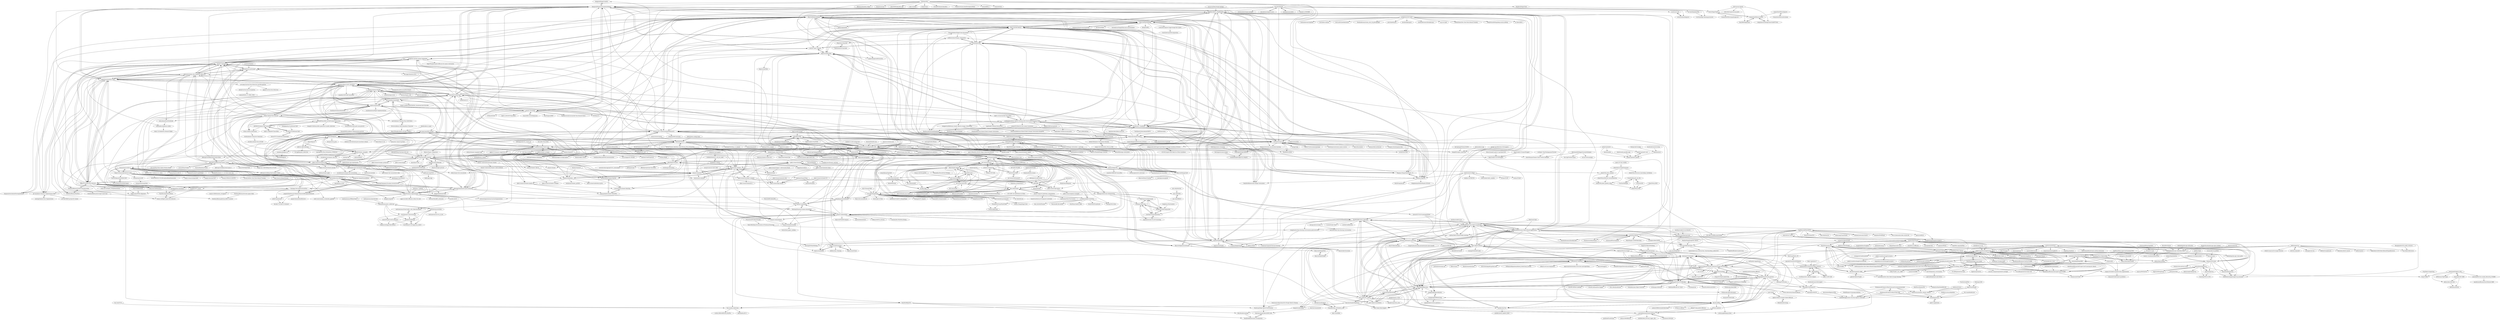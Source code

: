 digraph G {
"deeppomf/DeepCreamPy" -> "deeppomf/DeepLearningAnimePapers" ["e"=1]
"giddyyupp/ganilla" -> "lllyasviel/DanbooRegion" ["e"=1]
"giddyyupp/ganilla" -> "lllyasviel/PaintingLight" ["e"=1]
"hzwer/ICCV2019-LearningToPaint" -> "youyuge34/PI-REC" ["e"=1]
"hzwer/ICCV2019-LearningToPaint" -> "alexandre01/deepsvg" ["e"=1]
"hzwer/ICCV2019-LearningToPaint" -> "MarkMoHR/Awesome-Sketch-Synthesis" ["e"=1]
"NVIDIA/nvvl" -> "jerryli27/TwinGAN" ["e"=1]
"deeppomf/DeepLearningAnimePapers" -> "nagadomi/lbpcascade_animeface"
"deeppomf/DeepLearningAnimePapers" -> "nagadomi/animeface-2009"
"deeppomf/DeepLearningAnimePapers" -> "rezoo/illustration2vec"
"deeppomf/DeepLearningAnimePapers" -> "soruly/awesome-acg"
"deeppomf/DeepLearningAnimePapers" -> "jayleicn/animeGAN"
"deeppomf/DeepLearningAnimePapers" -> "lllyasviel/sketchKeras"
"deeppomf/DeepLearningAnimePapers" -> "jerryli27/AniSeg"
"deeppomf/DeepLearningAnimePapers" -> "dimpurr/awesome-acg-machine-learning"
"deeppomf/DeepLearningAnimePapers" -> "makegirlsmoe/makegirlsmoe_web"
"deeppomf/DeepLearningAnimePapers" -> "dragonmeteor/AnimeDrawingsDataset"
"deeppomf/DeepLearningAnimePapers" -> "deeppomf/DeepCreamPy" ["e"=1]
"deeppomf/DeepLearningAnimePapers" -> "SerialLain3170/AwesomeAnimeResearch"
"deeppomf/DeepLearningAnimePapers" -> "bobbens/sketch_simplification"
"deeppomf/DeepLearningAnimePapers" -> "lllyasviel/DanbooRegion"
"deeppomf/DeepLearningAnimePapers" -> "jerryli27/TwinGAN"
"MarkMoHR/Awesome-Image-Colorization" -> "SerialLain3170/adeleine" ["e"=1]
"MarkMoHR/Awesome-Image-Colorization" -> "SerialLain3170/AwesomeAnimeResearch" ["e"=1]
"TachibanaYoshino/AnimeGAN" -> "jayleicn/animeGAN" ["e"=1]
"TachibanaYoshino/AnimeGAN" -> "nagadomi/lbpcascade_animeface" ["e"=1]
"freedomofkeima/transfer-learning-anime" -> "freedomofkeima/MoeFlow"
"freedomofkeima/transfer-learning-anime" -> "nagadomi/animeface-2009"
"freedomofkeima/transfer-learning-anime" -> "qhgz2013/anime-face-detector"
"freedomofkeima/transfer-learning-anime" -> "freedomofkeima/messenger-maid-chan"
"bchao1/Anime-Face-Dataset" -> "bchao1/Anime-Generation"
"bchao1/Anime-Face-Dataset" -> "nagadomi/lbpcascade_animeface"
"bchao1/Anime-Face-Dataset" -> "ANIME305/Anime-GAN-tensorflow"
"bchao1/Anime-Face-Dataset" -> "kanosawa/anime_face_landmark_detection"
"bchao1/Anime-Face-Dataset" -> "jayleicn/animeGAN"
"bchao1/Anime-Face-Dataset" -> "jerryli27/AniSeg"
"bchao1/Anime-Face-Dataset" -> "qhgz2013/anime-face-detector"
"bchao1/Anime-Face-Dataset" -> "VincentXWD/create-girls-moe-pytorch"
"bchao1/Anime-Face-Dataset" -> "pavitrakumar78/Anime-Face-GAN-Keras"
"bchao1/Anime-Face-Dataset" -> "halcy/AnimeFaceNotebooks"
"bchao1/Anime-Face-Dataset" -> "grapeot/Danbooru2018AnimeCharacterRecognitionDataset"
"bchao1/Anime-Face-Dataset" -> "ctwxdd/Tensorflow-ACGAN-Anime-Generation"
"bchao1/Anime-Face-Dataset" -> "nya3jp/python-animeface"
"youyuge34/Anime-InPainting" -> "youyuge34/PI-REC" ["e"=1]
"youyuge34/Anime-InPainting" -> "Mukosame/Anime2Sketch" ["e"=1]
"youyuge34/Anime-InPainting" -> "nagadomi/lbpcascade_animeface" ["e"=1]
"youyuge34/Anime-InPainting" -> "deeppomf/DeepLearningAnimePapers" ["e"=1]
"dimpurr/awesome-acg-machine-learning" -> "otakulogy/manga-platform"
"EmilTholin/image-trace-loader" -> "tooolbox/node-potrace" ["e"=1]
"EmilTholin/image-trace-loader" -> "ondras/primitive.js" ["e"=1]
"youyuge34/PI-REC" -> "youyuge34/Anime-InPainting" ["e"=1]
"youyuge34/PI-REC" -> "lzhbrian/image-to-image-papers" ["e"=1]
"youyuge34/PI-REC" -> "knazeri/edge-connect" ["e"=1]
"youyuge34/PI-REC" -> "lllyasviel/style2paints" ["e"=1]
"youyuge34/PI-REC" -> "hzwer/ICCV2019-LearningToPaint" ["e"=1]
"youyuge34/PI-REC" -> "makegirlsmoe/makegirlsmoe_web"
"youyuge34/PI-REC" -> "luanfujun/deep-painterly-harmonization" ["e"=1]
"youyuge34/PI-REC" -> "deeppomf/DeepLearningAnimePapers"
"youyuge34/PI-REC" -> "run-youngjoo/SC-FEGAN" ["e"=1]
"youyuge34/PI-REC" -> "znxlwm/UGATIT-pytorch" ["e"=1]
"youyuge34/PI-REC" -> "nagadomi/lbpcascade_animeface"
"youyuge34/PI-REC" -> "NVlabs/SPADE" ["e"=1]
"youyuge34/PI-REC" -> "pkhungurn/talking-head-anime-demo" ["e"=1]
"youyuge34/PI-REC" -> "SerialLain3170/AwesomeAnimeResearch"
"youyuge34/PI-REC" -> "lllyasviel/sketchKeras"
"erengy/taiga" -> "soruly/awesome-acg" ["e"=1]
"ymym3412/acl-papers" -> "soskek/attention_is_all_you_need" ["e"=1]
"jerryli27/AniSeg" -> "pit-ray/Anime-Semantic-Segmentation-GAN"
"jerryli27/AniSeg" -> "zymk9/Yet-Another-Anime-Segmenter"
"jerryli27/AniSeg" -> "kanosawa/anime_face_landmark_detection"
"jerryli27/AniSeg" -> "nagadomi/animeface-2009"
"jerryli27/AniSeg" -> "lllyasviel/DanbooRegion"
"jerryli27/AniSeg" -> "reidsanders/danbooru-utility"
"jerryli27/AniSeg" -> "dragonmeteor/AnimeDrawingsDataset"
"jerryli27/AniSeg" -> "ShuhongChen/bizarre-pose-estimator"
"jerryli27/AniSeg" -> "qhgz2013/anime-face-detector"
"jerryli27/AniSeg" -> "RF5/danbooru-pretrained"
"jerryli27/AniSeg" -> "jerryli27/pixiv_dataset"
"grapeot/Danbooru2018AnimeCharacterRecognitionDataset" -> "RF5/danbooru-pretrained"
"grapeot/Danbooru2018AnimeCharacterRecognitionDataset" -> "grapeot/AnimeHeadDetector"
"grapeot/Danbooru2018AnimeCharacterRecognitionDataset" -> "kosuke1701/ZACI-20-dataset"
"grapeot/Danbooru2018AnimeCharacterRecognitionDataset" -> "arkel23/animesion"
"grapeot/Danbooru2018AnimeCharacterRecognitionDataset" -> "luxiangju-PersonAI/iCartoonFace"
"grapeot/Danbooru2018AnimeCharacterRecognitionDataset" -> "jerryli27/AniSeg"
"SerialLain3170/adeleine" -> "orashi/AlacGAN"
"SerialLain3170/adeleine" -> "lllyasviel/DanbooRegion"
"SerialLain3170/adeleine" -> "blandocs/Tag2Pix"
"SerialLain3170/adeleine" -> "MarkMoHR/Awesome-Image-Colorization" ["e"=1]
"SerialLain3170/adeleine" -> "SerialLain3170/AwesomeAnimeResearch"
"SerialLain3170/adeleine" -> "pradeeplam/Anime-Sketch-Coloring-with-Swish-Gated-Residual-UNet"
"SerialLain3170/adeleine" -> "higumax/sketchKeras-pytorch"
"SerialLain3170/adeleine" -> "ktaebum/AttentionedDeepPaint"
"SerialLain3170/adeleine" -> "Pengxiao-Wang/Style2Paints_V3"
"SerialLain3170/adeleine" -> "lllyasviel/sketchKeras"
"SerialLain3170/adeleine" -> "hepesu/LineDistiller"
"SerialLain3170/adeleine" -> "zymk9/Yet-Another-Anime-Segmenter"
"SerialLain3170/adeleine" -> "delta6189/Anime-Sketch-Colorizer"
"SerialLain3170/adeleine" -> "bobbens/sketch_simplification"
"SerialLain3170/adeleine" -> "richzhang/colorization-pytorch" ["e"=1]
"hepesu/LineFiller" -> "hepesu/LineRelifer"
"OValery16/Manga-colorization---cycle-gan" -> "qweasdd/manga-colorization-v2"
"OValery16/Manga-colorization---cycle-gan" -> "sudheerachary/Manga_Colorization"
"OValery16/Manga-colorization---cycle-gan" -> "Atharva-Phatak/Manga-Colorizer"
"OValery16/Manga-colorization---cycle-gan" -> "qweasdd/manga-colorization"
"OValery16/Manga-colorization---cycle-gan" -> "Dakini/AnimeColorDeOldify"
"khanrc/tf.gans-comparison" -> "kodalinaveen3/DRAGAN" ["e"=1]
"khanrc/tf.gans-comparison" -> "pfnet-research/chainer-gan-lib" ["e"=1]
"zddhub/opensse" -> "zddhub/trianglemesh"
"zddhub/opensse" -> "ialhashim/sketch-search"
"zddhub/opensse" -> "zddhub/opensr"
"zddhub/opensse" -> "ymcidence/DeepSketchHashing"
"zddhub/opensse" -> "mikeroberts3000/SketchBasedShapeRetrieval"
"zddhub/opensse" -> "lyx-x/SketchRetrieval"
"zddhub/opensse" -> "willard-yuan/cnn-for-image-retrieval" ["e"=1]
"zddhub/opensse" -> "janesjanes/sketchy"
"zddhub/opensse" -> "csjinxie/Sketch-based-3D-shape-retrieval"
"zddhub/opensse" -> "robwhess/opensift" ["e"=1]
"zddhub/opensse" -> "suhangpro/mvcnn" ["e"=1]
"zddhub/opensse" -> "seuliufeng/DeepSBIR"
"yu4u/convnet-drawer" -> "leetenki/YOLOv2" ["e"=1]
"yuqian1023/Deep_SBIR_tf" -> "seuliufeng/DeepSBIR"
"yuqian1023/Deep_SBIR_tf" -> "ShivaKrishnaM/ZS-SBIR"
"yuqian1023/Deep_SBIR_tf" -> "ymcidence/Zero-Shot-Sketch-Image-Hashing"
"yuqian1023/Deep_SBIR_tf" -> "TuBui/Triplet_Loss_SBIR"
"yuqian1023/Deep_SBIR_tf" -> "ymcidence/DeepSketchHashing"
"yuqian1023/Deep_SBIR_tf" -> "AyanKumarBhunia/semisupervised-FGSBIR"
"yuqian1023/Deep_SBIR_tf" -> "yuqian1023/sketch-specific-data-augmentation"
"yuqian1023/Deep_SBIR_tf" -> "avalonstrel/SBIR"
"yuqian1023/Deep_SBIR_tf" -> "avalonstrel/TCNet"
"jjkislele/SketchTriplet" -> "ShivaKrishnaM/ZS-SBIR"
"felipelodur/ManGAN" -> "TheNishishiro/ColorGAN"
"makegirlsmoe/makegirlsmoe.github.io" -> "makegirlsmoe/makegirlsmoe_web"
"Pengxiao-Wang/Style2Paints_V3" -> "orashi/AlacGAN"
"Pengxiao-Wang/Style2Paints_V3" -> "blandocs/Tag2Pix"
"Pengxiao-Wang/Style2Paints_V3" -> "sudheerachary/Manga_Colorization"
"jerryli27/TwinGAN" -> "jerryli27/AniSeg"
"jerryli27/TwinGAN" -> "NVlabs/MUNIT" ["e"=1]
"jerryli27/TwinGAN" -> "taki0112/MUNIT-Tensorflow" ["e"=1]
"jerryli27/TwinGAN" -> "deeppomf/DeepLearningAnimePapers"
"jerryli27/TwinGAN" -> "GauravBh1010tt/DeepLearn" ["e"=1]
"jerryli27/TwinGAN" -> "NVIDIA/nvvl" ["e"=1]
"jerryli27/TwinGAN" -> "rezoo/illustration2vec"
"jerryli27/TwinGAN" -> "HsinYingLee/DRIT" ["e"=1]
"jerryli27/TwinGAN" -> "jayleicn/animeGAN"
"jerryli27/TwinGAN" -> "nagadomi/animeface-2009"
"jerryli27/TwinGAN" -> "Yijunmaverick/CartoonGAN-Test-Pytorch-Torch" ["e"=1]
"jerryli27/TwinGAN" -> "khanrc/tf.gans-comparison" ["e"=1]
"jerryli27/TwinGAN" -> "jerryli27/pixiv_dataset"
"jerryli27/TwinGAN" -> "taki0112/CartoonGAN-Tensorflow" ["e"=1]
"jerryli27/TwinGAN" -> "bchao1/Anime-Face-Dataset"
"MarkMoHR/Awesome-Sketch-Based-Applications" -> "MarkMoHR/Awesome-Sketch-Synthesis"
"MarkMoHR/Awesome-Sketch-Based-Applications" -> "carolineec/informative-drawings"
"MarkMoHR/Awesome-Sketch-Based-Applications" -> "MarkMoHR/virtual_sketching"
"MarkMoHR/Awesome-Sketch-Based-Applications" -> "qyzdao/Sketch-Based-Deep-Learning"
"MarkMoHR/Awesome-Sketch-Based-Applications" -> "PengBoXiangShang/torchsketch" ["e"=1]
"MarkMoHR/Awesome-Sketch-Based-Applications" -> "SketchyScene/SketchyScene"
"MarkMoHR/Awesome-Sketch-Based-Applications" -> "yael-vinker/CLIPasso"
"MarkMoHR/Awesome-Sketch-Based-Applications" -> "yael-vinker/live_sketch"
"MarkMoHR/Awesome-Sketch-Based-Applications" -> "sysu-imsl/SketchyCOCO"
"MarkMoHR/Awesome-Sketch-Based-Applications" -> "bobbens/sketch_simplification"
"MarkMoHR/Awesome-Sketch-Based-Applications" -> "mtli/PhotoSketch"
"MarkMoHR/Awesome-Sketch-Based-Applications" -> "ximinng/PyTorch-SVGRender"
"MarkMoHR/Awesome-Sketch-Based-Applications" -> "ximinng/DiffSketcher"
"MarkMoHR/Awesome-Sketch-Based-Applications" -> "wangqiang9/SketchKnitter"
"MarkMoHR/Awesome-Sketch-Based-Applications" -> "AnjanDutta/sem-pcyc"
"mtli/PhotoSketch" -> "MarkMoHR/Awesome-Sketch-Synthesis"
"mtli/PhotoSketch" -> "arnabgho/iSketchNFill"
"mtli/PhotoSketch" -> "PeterWang512/GANSketching" ["e"=1]
"mtli/PhotoSketch" -> "Yijunmaverick/Im2Pencil"
"mtli/PhotoSketch" -> "MarkMoHR/Awesome-Sketch-Based-Applications"
"mtli/PhotoSketch" -> "carolineec/informative-drawings"
"mtli/PhotoSketch" -> "wchen342/SketchyGAN"
"mtli/PhotoSketch" -> "lllyasviel/sketchKeras"
"mtli/PhotoSketch" -> "yiranran/APDrawingGAN" ["e"=1]
"mtli/PhotoSketch" -> "bobbens/sketch_simplification"
"mtli/PhotoSketch" -> "PengBoXiangShang/torchsketch" ["e"=1]
"mtli/PhotoSketch" -> "facebookresearch/DoodlerGAN"
"mtli/PhotoSketch" -> "yael-vinker/CLIPasso"
"qhgz2013/anime-face-detector" -> "hysts/anime-face-detector"
"qhgz2013/anime-face-detector" -> "zymk9/yolov5_anime"
"qhgz2013/anime-face-detector" -> "nagadomi/animeface-2009"
"qhgz2013/anime-face-detector" -> "freedomofkeima/transfer-learning-anime"
"qhgz2013/anime-face-detector" -> "cheese-roll/light-anime-face-detector"
"qhgz2013/anime-face-detector" -> "jerryli27/AniSeg"
"qhgz2013/anime-face-detector" -> "nagadomi/lbpcascade_animeface"
"qhgz2013/anime-face-detector" -> "kanosawa/anime_face_landmark_detection"
"qhgz2013/anime-face-detector" -> "nya3jp/python-animeface"
"qhgz2013/anime-face-detector" -> "nolan-dev/GANInterface" ["e"=1]
"qhgz2013/anime-face-detector" -> "zymk9/Yet-Another-Anime-Segmenter"
"qhgz2013/anime-face-detector" -> "WynMew/AnimeFaceBoxes"
"qhgz2013/anime-face-detector" -> "nolan-dev/stylegan_reimplementation" ["e"=1]
"qhgz2013/anime-face-detector" -> "lllyasviel/DanbooRegion"
"qhgz2013/anime-face-detector" -> "luxiangju-PersonAI/iCartoonFace"
"lllyasviel/MangaCraft" -> "lllyasviel/sketchKeras"
"lllyasviel/MangaCraft" -> "deeppomf/DeepLearningAnimePapers"
"lllyasviel/MangaCraft" -> "kvfrans/deepcolor"
"lllyasviel/MangaCraft" -> "qyzdao/ShadeSketch"
"lllyasviel/MangaCraft" -> "lllyasviel/DanbooRegion"
"lllyasviel/MangaCraft" -> "nagadomi/animeface-2009"
"lllyasviel/MangaCraft" -> "lllyasviel/style2paints" ["e"=1]
"lllyasviel/MangaCraft" -> "bobbens/sketch_simplification"
"lllyasviel/MangaCraft" -> "lllyasviel/PaintsTransfer"
"lllyasviel/MangaCraft" -> "soruly/awesome-acg"
"lllyasviel/MangaCraft" -> "lllyasviel/PaintingLight"
"lllyasviel/MangaCraft" -> "pfnet/PaintsChainer"
"quolc/neural-collage" -> "blandocs/Tag2Pix"
"quolc/neural-collage" -> "LMescheder/GAN_stability" ["e"=1]
"quolc/neural-collage" -> "NVlabs/FUNIT" ["e"=1]
"quolc/neural-collage" -> "qyzdao/ShadeSketch"
"quolc/neural-collage" -> "csmliu/STGAN" ["e"=1]
"quolc/neural-collage" -> "ZPdesu/SEAN" ["e"=1]
"quolc/neural-collage" -> "nkolkin13/STROTSS" ["e"=1]
"pfnet-research/menoh" -> "chainer/onnx-chainer"
"pfnet-research/menoh" -> "pfnet-research/menoh-sharp"
"pfnet-research/menoh" -> "okdshin/instant"
"pfnet-research/menoh" -> "chainer/chainerui"
"pfnet-research/menoh" -> "unnonouno/cudnnenv"
"pfnet-research/menoh" -> "pfnet-research/chainer-compiler"
"pfnet-research/menoh" -> "pfnet-research/go-menoh"
"pfnet-research/menoh" -> "pfnet/pytorch-pfn-extras" ["e"=1]
"pfnet-research/menoh" -> "pfnet/pfio"
"ianmackinnon/png2svg" -> "IngJavierR/PngToSvg"
"ianmackinnon/png2svg" -> "fabiensanglard/png2svg"
"ianmackinnon/png2svg" -> "UmarSpa/PNG-to-SVG"
"ianmackinnon/png2svg" -> "mayuso/PNGToSVG"
"ianmackinnon/png2svg" -> "xyproto/png2svg"
"ianmackinnon/png2svg" -> "anuj-kosambi/autosvg"
"VincentXWD/create-girls-moe-pytorch" -> "ctwxdd/Tensorflow-ACGAN-Anime-Generation"
"VincentXWD/create-girls-moe-pytorch" -> "VincentXWD/codebase-segmentation-pytorch"
"Yijunmaverick/CartoonGAN-Test-Pytorch-Torch" -> "jerryli27/TwinGAN" ["e"=1]
"taki0112/CartoonGAN-Tensorflow" -> "pradeeplam/Anime-Sketch-Coloring-with-Swish-Gated-Residual-UNet" ["e"=1]
"yiranran/APDrawingGAN" -> "mtli/PhotoSketch" ["e"=1]
"CDOTAD/SketchyDatabase" -> "AyanKumarBhunia/semisupervised-FGSBIR"
"taki0112/BigGAN-Tensorflow" -> "ANIME305/Anime-GAN-tensorflow" ["e"=1]
"wchen342/SketchyGAN" -> "elliottwu/sText2Image"
"wchen342/SketchyGAN" -> "lidan1/PhotoSketchMAN"
"wchen342/SketchyGAN" -> "AnjanDutta/sem-pcyc"
"ctwxdd/Tensorflow-ACGAN-Anime-Generation" -> "VincentXWD/create-girls-moe-pytorch"
"ctwxdd/Tensorflow-ACGAN-Anime-Generation" -> "ANIME305/Anime-GAN-tensorflow"
"ctwxdd/Tensorflow-ACGAN-Anime-Generation" -> "bchao1/Anime-Generation"
"ctwxdd/Tensorflow-ACGAN-Anime-Generation" -> "tdrussell/IllustrationGAN"
"ctwxdd/Tensorflow-ACGAN-Anime-Generation" -> "chang810249/tensorflow-generative-model-collections"
"minhnhat93/tf-SNDCGAN" -> "pfnet-research/chainer-gan-lib" ["e"=1]
"minhnhat93/tf-SNDCGAN" -> "kodalinaveen3/DRAGAN" ["e"=1]
"orashi/AlacGAN" -> "sudheerachary/Manga_Colorization"
"orashi/AlacGAN" -> "Pengxiao-Wang/Style2Paints_V3"
"orashi/AlacGAN" -> "rapidrabbit76/SketchColorization"
"orashi/AlacGAN" -> "jerryli27/pixiv_dataset"
"orashi/AlacGAN" -> "Jungjaewon/Reference_based_Skectch_Image_Colorization"
"orashi/AlacGAN" -> "rapidrabbit76/PaintsTensorFlow"
"orashi/AlacGAN" -> "lllyasviel/sketchKeras"
"rossmoody/svg-gobbler" -> "btk/vectorizer" ["e"=1]
"DeNA/Chainer_Realtime_Multi-Person_Pose_Estimation" -> "DeNA/Chainer_Mask_R-CNN" ["e"=1]
"DeNA/Chainer_Realtime_Multi-Person_Pose_Estimation" -> "leetenki/YOLOv2" ["e"=1]
"DeNA/Chainer_Realtime_Multi-Person_Pose_Estimation" -> "chainer/chainerui" ["e"=1]
"DeNA/Chainer_Realtime_Multi-Person_Pose_Estimation" -> "chainer/onnx-chainer" ["e"=1]
"DeNA/Chainer_Realtime_Multi-Person_Pose_Estimation" -> "mitmul/deeppose" ["e"=1]
"DeNA/Chainer_Realtime_Multi-Person_Pose_Estimation" -> "asanakoy/deeppose_tf" ["e"=1]
"happylun/SketchModeling" -> "DifanLiu/NeuralContours" ["e"=1]
"yuqian1023/sketch-specific-data-augmentation" -> "dasayan05/sketchanet-quickdraw"
"SketchyScene/SketchyScene" -> "sysu-imsl/SketchyCOCO"
"MarkMoHR/Awesome-Sketch-Synthesis" -> "MarkMoHR/Awesome-Sketch-Based-Applications"
"MarkMoHR/Awesome-Sketch-Synthesis" -> "MarkMoHR/virtual_sketching"
"MarkMoHR/Awesome-Sketch-Synthesis" -> "mtli/PhotoSketch"
"MarkMoHR/Awesome-Sketch-Synthesis" -> "carolineec/informative-drawings"
"MarkMoHR/Awesome-Sketch-Synthesis" -> "SketchyScene/SketchyScene"
"MarkMoHR/Awesome-Sketch-Synthesis" -> "ximinng/DiffSketcher"
"MarkMoHR/Awesome-Sketch-Synthesis" -> "qyzdao/Sketch-Based-Deep-Learning"
"MarkMoHR/Awesome-Sketch-Synthesis" -> "bobbens/sketch_simplification"
"MarkMoHR/Awesome-Sketch-Synthesis" -> "PengBoXiangShang/torchsketch" ["e"=1]
"MarkMoHR/Awesome-Sketch-Synthesis" -> "wangqiang9/SketchKnitter"
"MarkMoHR/Awesome-Sketch-Synthesis" -> "yael-vinker/CLIPasso"
"MarkMoHR/Awesome-Sketch-Synthesis" -> "ximinng/PyTorch-SVGRender"
"MarkMoHR/Awesome-Sketch-Synthesis" -> "Nauhcnay/Deep-Sketch-Vectorization"
"MarkMoHR/Awesome-Sketch-Synthesis" -> "facebookresearch/DoodlerGAN"
"MarkMoHR/Awesome-Sketch-Synthesis" -> "ivanpuhachov/line-drawing-vectorization-polyvector-flow"
"autotrace/autotrace" -> "fablabnbg/inkscape-centerline-trace"
"autotrace/autotrace" -> "jankovicsandras/imagetracerjs"
"autotrace/autotrace" -> "migvel/color_trace"
"autotrace/autotrace" -> "anuj-kosambi/autosvg"
"autotrace/autotrace" -> "fromtheexchange/image2svg-awesome"
"autotrace/autotrace" -> "tatarize/potrace" ["e"=1]
"autotrace/autotrace" -> "visioncortex/vtracer"
"autotrace/autotrace" -> "LoicGoulefert/occult" ["e"=1]
"autotrace/autotrace" -> "SonarSonic/DrawingBotV3" ["e"=1]
"autotrace/autotrace" -> "LingDong-/linedraw" ["e"=1]
"autotrace/autotrace" -> "fullscreennl/blackstripes-python-extensions" ["e"=1]
"autotrace/autotrace" -> "maxim-s-barabash/ZebraTrace" ["e"=1]
"autotrace/autotrace" -> "Picsart-AI-Research/LIVE-Layerwise-Image-Vectorization"
"autotrace/autotrace" -> "abey79/vpype" ["e"=1]
"autotrace/autotrace" -> "tomayac/SVGcode"
"ktaebum/AttentionedDeepPaint" -> "pradeeplam/Anime-Sketch-Coloring-with-Swish-Gated-Residual-UNet"
"ktaebum/AttentionedDeepPaint" -> "Dakini/AnimeColorDeOldify"
"ktaebum/AttentionedDeepPaint" -> "delta6189/Anime-Sketch-Colorizer"
"pfnet-research/sngan_projection" -> "pfnet-research/chainer-gan-lib" ["e"=1]
"hepesu/LineDistiller" -> "hepesu/LineNormalizer"
"hepesu/LineDistiller" -> "hepesu/LineCloser"
"hepesu/LineDistiller" -> "ljsabc/MangaLineExtraction" ["e"=1]
"hepesu/LineDistiller" -> "pradeeplam/Anime-Sketch-Coloring-with-Swish-Gated-Residual-UNet"
"hepesu/LineDistiller" -> "jerryli27/pixiv_dataset"
"hepesu/LineDistiller" -> "lllyasviel/sketchKeras"
"hepesu/LineDistiller" -> "hepesu/LineFiller"
"hepesu/LineDistiller" -> "zymk9/Yet-Another-Anime-Segmenter"
"hepesu/LineDistiller" -> "hepesu/LineRelifer"
"hepesu/LineDistiller" -> "xiaoyu258/Inbetweening"
"chainer-community/awesome-chainer" -> "chainer-community/chainer-colab-notebook"
"chainer-community/awesome-chainer" -> "chainer/chainerui"
"IonicaBizau/image-to-ascii" -> "OsciiArt/DeepAA" ["e"=1]
"irfanICMLL/Auto_painter" -> "irfanICMLL/Auto_painter_demo"
"irfanICMLL/Auto_painter" -> "irfanICMLL/EMM-for-stock-prediction"
"chaofengc/Face-Sketch-Wild" -> "chaofengc/Face-Sketch"
"chaofengc/Face-Sketch-Wild" -> "lidan1/PhotoSketchMAN"
"primitiv/primitiv-rust" -> "primitiv/primitiv-python"
"primitiv/primitiv-python" -> "primitiv/primitiv-rust"
"pradeeplam/Anime-Sketch-Coloring-with-Swish-Gated-Residual-UNet" -> "ktaebum/AttentionedDeepPaint"
"pradeeplam/Anime-Sketch-Coloring-with-Swish-Gated-Residual-UNet" -> "hepesu/LineDistiller"
"pradeeplam/Anime-Sketch-Coloring-with-Swish-Gated-Residual-UNet" -> "taki0112/CartoonGAN-Tensorflow" ["e"=1]
"pradeeplam/Anime-Sketch-Coloring-with-Swish-Gated-Residual-UNet" -> "SerialLain3170/adeleine"
"pradeeplam/Anime-Sketch-Coloring-with-Swish-Gated-Residual-UNet" -> "orashi/AlacGAN"
"pradeeplam/Anime-Sketch-Coloring-with-Swish-Gated-Residual-UNet" -> "blandocs/Tag2Pix"
"pradeeplam/Anime-Sketch-Coloring-with-Swish-Gated-Residual-UNet" -> "gakkiri/SGRUnet-pytorch"
"pradeeplam/Anime-Sketch-Coloring-with-Swish-Gated-Residual-UNet" -> "Pengxiao-Wang/Style2Paints_V3"
"pradeeplam/Anime-Sketch-Coloring-with-Swish-Gated-Residual-UNet" -> "Jungjaewon/Reference_based_Skectch_Image_Colorization"
"pradeeplam/Anime-Sketch-Coloring-with-Swish-Gated-Residual-UNet" -> "rapidrabbit76/PaintsTensorFlow"
"pradeeplam/Anime-Sketch-Coloring-with-Swish-Gated-Residual-UNet" -> "lllyasviel/sketchKeras"
"pradeeplam/Anime-Sketch-Coloring-with-Swish-Gated-Residual-UNet" -> "rapidrabbit76/SketchColorization"
"pradeeplam/Anime-Sketch-Coloring-with-Swish-Gated-Residual-UNet" -> "sanjay035/Sketch2Color-anime-translation"
"nya3jp/python-animeface" -> "nagadomi/animeface-2009"
"nya3jp/python-animeface" -> "qhgz2013/anime-face-detector"
"nya3jp/python-animeface" -> "WynMew/AnimeFaceBoxes"
"xyproto/png2svg" -> "ianmackinnon/png2svg"
"xyproto/png2svg" -> "UmarSpa/PNG-to-SVG"
"HaohanWang/ImageNet-Sketch" -> "sysu-imsl/SketchyCOCO" ["e"=1]
"yu45020/Waifu2x" -> "RF5/danbooru-pretrained" ["e"=1]
"soskek/bert-chainer" -> "chainer/onnx-chainer"
"soskek/bert-chainer" -> "soskek/attention_is_all_you_need"
"soskek/bert-chainer" -> "chainer/chainerui"
"ShivaKrishnaM/ZS-SBIR" -> "jjkislele/SketchTriplet"
"ShivaKrishnaM/ZS-SBIR" -> "yuqian1023/Deep_SBIR_tf"
"ShivaKrishnaM/ZS-SBIR" -> "ymcidence/Zero-Shot-Sketch-Image-Hashing"
"ShivaKrishnaM/ZS-SBIR" -> "AnjanDutta/sem-pcyc"
"pfnet-research/nips17-adversarial-attack" -> "okdshin/instant" ["e"=1]
"0x5eba/Anime-Character-Generator" -> "alvinbhou/Anime-Face-ACGAN"
"otakulogy/anime-streaming" -> "otakulogy/manga-platform"
"sounakdey/doodle2search" -> "AnjanDutta/sem-pcyc"
"sounakdey/doodle2search" -> "AyanKumarBhunia/semisupervised-FGSBIR"
"sounakdey/doodle2search" -> "ShivaKrishnaM/ZS-SBIR"
"sounakdey/doodle2search" -> "ymcidence/DeepSketchHashing"
"sounakdey/doodle2search" -> "ushasi/A-Simplified-framework-for-Zero-shot-Cross-Modal-Sketch-Data-Retrieval"
"sounakdey/doodle2search" -> "avalonstrel/TCNet"
"sounakdey/doodle2search" -> "yuqian1023/Deep_SBIR_tf"
"sounakdey/doodle2search" -> "qliu24/SAKE"
"sounakdey/doodle2search" -> "ashok-arjun/Zero-Shot-Sketch-Based-Image-Retrieval"
"freedomofkeima/MoeFlow" -> "freedomofkeima/transfer-learning-anime"
"RF5/danbooru-pretrained" -> "grapeot/Danbooru2018AnimeCharacterRecognitionDataset"
"RF5/danbooru-pretrained" -> "ShuhongChen/bizarre-pose-estimator"
"RF5/danbooru-pretrained" -> "jerryli27/AniSeg"
"RF5/danbooru-pretrained" -> "fire-eggs/Danbooru2021"
"RF5/danbooru-pretrained" -> "zymk9/Yet-Another-Anime-Segmenter"
"RF5/danbooru-pretrained" -> "kanosawa/anime_face_landmark_detection"
"ANIME305/Anime-GAN-tensorflow" -> "ctwxdd/Tensorflow-ACGAN-Anime-Generation"
"ANIME305/Anime-GAN-tensorflow" -> "taki0112/BigGAN-Tensorflow" ["e"=1]
"ANIME305/Anime-GAN-tensorflow" -> "m516825/Conditional-GAN"
"ANIME305/Anime-GAN-tensorflow" -> "bchao1/Anime-Generation"
"V-Sense/DeepNormals" -> "Ansire/sketch2normal" ["e"=1]
"V-Sense/DeepNormals" -> "qyzdao/ShadeSketch"
"chainer/chainerui" -> "chainer/onnx-chainer"
"chainer/chainerui" -> "chainer/chainermn"
"chainer/chainerui" -> "yasunorikudo/chainer-ResNet"
"chainer/chainerui" -> "unnonouno/cudnnenv"
"chainer/chainerui" -> "pfnet/pfio"
"chainer/chainerui" -> "pfnet-research/chainer-compiler"
"hepesu/LineCloser" -> "hepesu/LineNormalizer"
"pfnet-research/git-ghost" -> "pfnet/pfio"
"pfnet-research/git-ghost" -> "pfnet-research/plamo-examples"
"otakulogy/manga-platform" -> "toshihidetagami/apps-by-category"
"toshihidetagami/apps-by-category" -> "otakulogy/manga-platform"
"fei-aiart/ca-gan" -> "lidan1/PhotoSketchMAN"
"fei-aiart/ca-gan" -> "chaofengc/Face-Sketch-Wild"
"rapidrabbit76/PaintsTensorFlow" -> "rapidrabbit76/SketchColorization"
"Natsu6767/Conditional-AnimeGAN" -> "m516825/Conditional-GAN"
"pfnet-research/chainer-compiler" -> "chainer/onnx-chainer"
"pfnet-research/chainer-compiler" -> "pfnet/pfio"
"pfnet-research/chainer-compiler" -> "pfnet-research/menoh-rs"
"pfnet-research/chainer-compiler" -> "pfnet-research/go-menoh"
"DwangoMediaVillage/Comicolorization" -> "orashi/AlacGAN"
"DwangoMediaVillage/Comicolorization" -> "sudheerachary/Manga_Colorization"
"DwangoMediaVillage/Comicolorization" -> "blandocs/Tag2Pix"
"DwangoMediaVillage/Comicolorization" -> "lllyasviel/sketchKeras"
"DwangoMediaVillage/Comicolorization" -> "hepesu/LineDistiller"
"Ansire/sketch2normal" -> "V-Sense/DeepNormals" ["e"=1]
"Ryanglambert/3d_model_retriever" -> "lyx-x/SketchRetrieval"
"reidsanders/danbooru-utility" -> "Atom-101/Danbooru-Dataset-Maker"
"sudheerachary/Manga_Colorization" -> "felipelodur/ManGAN"
"sudheerachary/Manga_Colorization" -> "orashi/AlacGAN"
"TheNishishiro/ColorGAN" -> "felipelodur/ManGAN"
"AnjanDutta/sem-pcyc" -> "sounakdey/doodle2search"
"AnjanDutta/sem-pcyc" -> "ShivaKrishnaM/ZS-SBIR"
"AnjanDutta/sem-pcyc" -> "yuqian1023/Deep_SBIR_tf"
"AnjanDutta/sem-pcyc" -> "qliu24/SAKE"
"AnjanDutta/sem-pcyc" -> "AyanKumarBhunia/semisupervised-FGSBIR"
"AnjanDutta/sem-pcyc" -> "ashok-arjun/Zero-Shot-Sketch-Based-Image-Retrieval"
"AnjanDutta/sem-pcyc" -> "ymcidence/Zero-Shot-Sketch-Image-Hashing"
"AnjanDutta/sem-pcyc" -> "SeaRhyme7th/SketchAPP"
"AnjanDutta/sem-pcyc" -> "AyanKumarBhunia/on-the-fly-FGSBIR"
"AnjanDutta/sem-pcyc" -> "janesjanes/sketchy"
"okdshin/instant" -> "pfnet-research/go-menoh"
"DeNA/Chainer_Mask_R-CNN" -> "wkentaro/chainer-mask-rcnn"
"DeNA/Chainer_Mask_R-CNN" -> "Hakuyume/chainer-fpn"
"DeNA/Chainer_Mask_R-CNN" -> "knorth55/chainer-light-head-rcnn"
"DeNA/Chainer_Mask_R-CNN" -> "katotetsuro/chainer-maskrcnn"
"chainer/onnx-chainer" -> "pfnet-research/chainer-compiler"
"chainer/onnx-chainer" -> "pfnet-research/go-menoh"
"chainer/onnx-chainer" -> "chainer/chainerui"
"chainer/onnx-chainer" -> "chainer/chainermn"
"chainer/onnx-chainer" -> "fukatani/ChainerWing"
"chainer/onnx-chainer" -> "pfnet/pfio"
"chainer/onnx-chainer" -> "okdshin/instant"
"pfnet/pfio" -> "pfnet-research/git-ghost"
"pfnet/pfio" -> "mitmul/tfchain"
"DanOl98/MagesPack" -> "CommitteeOfZero/sc3tools"
"pfnet-research/chainer-trt" -> "pfnet-research/go-menoh"
"pfnet-research/chainer-trt" -> "mitmul/ofChainer"
"hepesu/LineNormalizer" -> "hepesu/LineRelifer"
"hepesu/LineNormalizer" -> "hepesu/LineCloser"
"hepesu/LineNormalizer" -> "bobbens/line_thinning"
"bchao1/Anime-Generation" -> "0x5eba/Anime-Character-Generator"
"bchao1/Anime-Generation" -> "ctwxdd/Tensorflow-ACGAN-Anime-Generation"
"ningshanwutuobang/ChaosChildPCTools" -> "CommitteeOfZero/sc3tools"
"srvCodes/Cartoon-Face-Detection-and-Recognition" -> "ggapac/cartoon-face-detection"
"srvCodes/Cartoon-Face-Detection-and-Recognition" -> "okzhili/Cartoon-face-recognition"
"hepesu/LineRelifer" -> "hepesu/LineNormalizer"
"pfnet-research/menoh-ruby" -> "pfnet-research/go-menoh"
"gary1346aa/Fast-RCNN-Object-Detection-Pytorch" -> "zbxzc35/tf-fast-rcnn"
"pfnet-research/menoh-sharp" -> "pfnet-research/go-menoh"
"freedomofkeima/awesome-japan-otaku" -> "freedomofkeima/github-profile-visualizer"
"TachibanaYoshino/AnimeGANv2" -> "Mukosame/Anime2Sketch" ["e"=1]
"nagadomi/lbpcascade_animeface" -> "nagadomi/animeface-2009"
"nagadomi/lbpcascade_animeface" -> "rezoo/illustration2vec"
"nagadomi/lbpcascade_animeface" -> "qhgz2013/anime-face-detector"
"nagadomi/lbpcascade_animeface" -> "deeppomf/DeepLearningAnimePapers"
"nagadomi/lbpcascade_animeface" -> "carpedm20/DCGAN-tensorflow" ["e"=1]
"nagadomi/lbpcascade_animeface" -> "mattya/chainer-DCGAN"
"nagadomi/lbpcascade_animeface" -> "jayleicn/animeGAN"
"nagadomi/lbpcascade_animeface" -> "bchao1/Anime-Face-Dataset"
"nagadomi/lbpcascade_animeface" -> "kanosawa/anime_face_landmark_detection"
"nagadomi/lbpcascade_animeface" -> "nya3jp/python-animeface"
"nagadomi/lbpcascade_animeface" -> "makegirlsmoe/makegirlsmoe_web"
"nagadomi/lbpcascade_animeface" -> "hysts/anime-face-detector"
"nagadomi/lbpcascade_animeface" -> "zhangqianhui/AdversarialNetsPapers" ["e"=1]
"nagadomi/lbpcascade_animeface" -> "SerialLain3170/AwesomeAnimeResearch"
"nagadomi/lbpcascade_animeface" -> "jerryli27/AniSeg"
"lllyasviel/DanbooRegion" -> "lllyasviel/AppearanceEraser"
"lllyasviel/DanbooRegion" -> "lllyasviel/PaintingLight"
"lllyasviel/DanbooRegion" -> "lllyasviel/sketchKeras"
"lllyasviel/DanbooRegion" -> "SerialLain3170/adeleine"
"lllyasviel/DanbooRegion" -> "jerryli27/AniSeg"
"lllyasviel/DanbooRegion" -> "SerialLain3170/AwesomeAnimeResearch"
"lllyasviel/DanbooRegion" -> "ShuhongChen/bizarre-pose-estimator"
"lllyasviel/DanbooRegion" -> "qyzdao/ShadeSketch"
"lllyasviel/DanbooRegion" -> "orashi/AlacGAN"
"lllyasviel/DanbooRegion" -> "jerryli27/pixiv_dataset"
"lllyasviel/DanbooRegion" -> "kanosawa/anime_face_landmark_detection"
"lllyasviel/DanbooRegion" -> "pit-ray/Anime-Semantic-Segmentation-GAN"
"lllyasviel/DanbooRegion" -> "bobbens/sketch_simplification"
"lllyasviel/DanbooRegion" -> "blandocs/Tag2Pix"
"lllyasviel/DanbooRegion" -> "hytseng0509/ArtEditing"
"pdollar/edges" -> "shenwei1231/DeepContour" ["e"=1]
"mitmul/deeppose" -> "asanakoy/deeppose_tf"
"mitmul/deeppose" -> "ugo-nama-kun/DQN-chainer"
"mitmul/deeppose" -> "samitok/deeppose"
"mitmul/deeppose" -> "shihenw/convolutional-pose-machines-release" ["e"=1]
"mitmul/deeppose" -> "eldar/deepcut-cnn" ["e"=1]
"mitmul/deeppose" -> "yasunorikudo/chainer-ResNet"
"mitmul/deeppose" -> "princeton-vl/pose-hg-demo" ["e"=1]
"mitmul/deeppose" -> "pfnet-research/chainer-gogh"
"mitmul/deeppose" -> "mitmul/chainer-faster-rcnn"
"mitmul/deeppose" -> "bearpaw/eval_pose"
"mitmul/deeppose" -> "leetenki/YOLOv2"
"mitmul/deeppose" -> "pfnet-research/chainer-pix2pix"
"mitmul/deeppose" -> "odashi/chainer_examples"
"mitmul/deeppose" -> "eldar/deepcut" ["e"=1]
"mitmul/deeppose" -> "tpfister/caffe-heatmap"
"alexandre01/deepsvg" -> "BachiLi/diffvg"
"alexandre01/deepsvg" -> "jjcolumb/awesome-xaf" ["e"=1]
"alexandre01/deepsvg" -> "preddy5/Im2Vec"
"alexandre01/deepsvg" -> "fabien-h/acta" ["e"=1]
"alexandre01/deepsvg" -> "Picsart-AI-Research/LIVE-Layerwise-Image-Vectorization"
"alexandre01/deepsvg" -> "AlanAutomated/wilson" ["e"=1]
"alexandre01/deepsvg" -> "kili-technology/kili-python-sdk" ["e"=1]
"alexandre01/deepsvg" -> "ximinng/SVGDreamer"
"alexandre01/deepsvg" -> "MrRameshRajendran/Hybrid_MultiCloud_Overlay" ["e"=1]
"alexandre01/deepsvg" -> "default-services/components" ["e"=1]
"alexandre01/deepsvg" -> "alpersonalwebsite/data-structures-and-algorithms" ["e"=1]
"alexandre01/deepsvg" -> "featuredotapp/cli" ["e"=1]
"alexandre01/deepsvg" -> "GlobalDeveloperNetwork/contributors" ["e"=1]
"alexandre01/deepsvg" -> "AdaPlusPlus/gcc" ["e"=1]
"alexandre01/deepsvg" -> "MarkMoHR/Awesome-Sketch-Synthesis"
"pkhungurn/talking-head-anime-demo" -> "pkhungurn/talking-head-anime-2-demo" ["e"=1]
"pkhungurn/talking-head-anime-demo" -> "nagadomi/lbpcascade_animeface" ["e"=1]
"pkhungurn/talking-head-anime-demo" -> "deeppomf/DeepLearningAnimePapers" ["e"=1]
"sanjay035/Sketch2Color-anime-translation" -> "ktaebum/AttentionedDeepPaint"
"sanjay035/Sketch2Color-anime-translation" -> "taivu1998/GANime"
"fengberd/MagesTools" -> "wetor/MagesTools"
"BachiLi/diffvg" -> "Picsart-AI-Research/LIVE-Layerwise-Image-Vectorization"
"BachiLi/diffvg" -> "preddy5/Im2Vec"
"BachiLi/diffvg" -> "yael-vinker/CLIPasso"
"BachiLi/diffvg" -> "alexandre01/deepsvg"
"BachiLi/diffvg" -> "ximinng/VectorFusion-pytorch"
"BachiLi/diffvg" -> "ximinng/PyTorch-SVGRender"
"BachiLi/diffvg" -> "pschaldenbrand/StyleCLIPDraw"
"BachiLi/diffvg" -> "yizhiwang96/deepvecfont" ["e"=1]
"BachiLi/diffvg" -> "jonhare/DifferentiableSketching"
"BachiLi/diffvg" -> "ximinng/DiffSketcher"
"BachiLi/diffvg" -> "yael-vinker/live_sketch"
"BachiLi/diffvg" -> "MarkMoHR/Awesome-Sketch-Synthesis"
"BachiLi/diffvg" -> "NVlabs/nvdiffrast" ["e"=1]
"BachiLi/diffvg" -> "ximinng/SVGDreamer"
"BachiLi/diffvg" -> "kvfrans/clipdraw"
"blandocs/Tag2Pix" -> "MerHS/tag2pix-gui"
"blandocs/Tag2Pix" -> "orashi/AlacGAN"
"blandocs/Tag2Pix" -> "Pengxiao-Wang/Style2Paints_V3"
"blandocs/Tag2Pix" -> "SerialLain3170/adeleine"
"blandocs/Tag2Pix" -> "lllyasviel/sketchKeras"
"blandocs/Tag2Pix" -> "dongheehand/MemoPainter-PyTorch" ["e"=1]
"blandocs/Tag2Pix" -> "pradeeplam/Anime-Sketch-Coloring-with-Swish-Gated-Residual-UNet"
"blandocs/Tag2Pix" -> "lllyasviel/DanbooRegion"
"blandocs/Tag2Pix" -> "MarkMoHR/Awesome-Image-Colorization" ["e"=1]
"SerialLain3170/AwesomeAnimeResearch" -> "lllyasviel/DanbooRegion"
"SerialLain3170/AwesomeAnimeResearch" -> "SerialLain3170/adeleine"
"SerialLain3170/AwesomeAnimeResearch" -> "ShuhongChen/bizarre-pose-estimator"
"SerialLain3170/AwesomeAnimeResearch" -> "zhenglinpan/Awesome-Animation-Research"
"SerialLain3170/AwesomeAnimeResearch" -> "lisiyao21/AnimeInterp" ["e"=1]
"SerialLain3170/AwesomeAnimeResearch" -> "hysts/anime-face-detector"
"SerialLain3170/AwesomeAnimeResearch" -> "Mukosame/Anime2Sketch"
"SerialLain3170/AwesomeAnimeResearch" -> "MarkMoHR/Awesome-Image-Colorization" ["e"=1]
"SerialLain3170/AwesomeAnimeResearch" -> "zymk9/Yet-Another-Anime-Segmenter"
"SerialLain3170/AwesomeAnimeResearch" -> "kanosawa/anime_face_landmark_detection"
"SerialLain3170/AwesomeAnimeResearch" -> "MarkMoHR/Awesome-Sketch-Based-Applications"
"SerialLain3170/AwesomeAnimeResearch" -> "jerryli27/AniSeg"
"SerialLain3170/AwesomeAnimeResearch" -> "pradeeplam/Anime-Sketch-Coloring-with-Swish-Gated-Residual-UNet"
"SerialLain3170/AwesomeAnimeResearch" -> "weihaox/GAN-Inversion" ["e"=1]
"SerialLain3170/AwesomeAnimeResearch" -> "ykdai/BasicPBC"
"canvg/canvg" -> "jankovicsandras/imagetracerjs" ["e"=1]
"sedthh/pyxelate" -> "Mukosame/Anime2Sketch" ["e"=1]
"qyzdao/ShadeSketch" -> "qyzdao/Sketch-Based-Deep-Learning"
"qyzdao/ShadeSketch" -> "lllyasviel/DanbooRegion"
"qyzdao/ShadeSketch" -> "bobbens/sketch_simplification"
"qyzdao/ShadeSketch" -> "V-Sense/DeepNormals"
"qyzdao/ShadeSketch" -> "hepesu/LineNormalizer"
"qyzdao/ShadeSketch" -> "yiranran/Unpaired-Portrait-Drawing" ["e"=1]
"qyzdao/ShadeSketch" -> "lllyasviel/AppearanceEraser"
"qyzdao/ShadeSketch" -> "lllyasviel/PaintingLight"
"qyzdao/ShadeSketch" -> "hepesu/LineDistiller"
"qyzdao/ShadeSketch" -> "hepesu/LineRelifer"
"qyzdao/ShadeSketch" -> "ZPdesu/SEAN" ["e"=1]
"qyzdao/ShadeSketch" -> "pradeeplam/Anime-Sketch-Coloring-with-Swish-Gated-Residual-UNet"
"qyzdao/ShadeSketch" -> "hytseng0509/ArtEditing"
"qyzdao/ShadeSketch" -> "hepesu/LineShader"
"qyzdao/ShadeSketch" -> "SerialLain3170/adeleine"
"lllyasviel/AppearanceEraser" -> "lllyasviel/DanbooRegion"
"lllyasviel/AppearanceEraser" -> "lllyasviel/SplitFilling"
"lllyasviel/AppearanceEraser" -> "lllyasviel/MangaFilter"
"lllyasviel/AppearanceEraser" -> "lllyasviel/PaintingLight"
"neeru1207/AI_Sudoku" -> "irfanICMLL/CoupleGenerator" ["e"=1]
"arnabgho/iSketchNFill" -> "sysu-imsl/SketchyCOCO"
"arnabgho/iSketchNFill" -> "mtli/PhotoSketch"
"fablabnbg/inkscape-centerline-trace" -> "autotrace/autotrace"
"fablabnbg/inkscape-centerline-trace" -> "maxim-s-barabash/ZebraTrace" ["e"=1]
"fablabnbg/inkscape-centerline-trace" -> "fablabnbg/inkscape-chain-paths"
"yiranran/APDrawingGAN2" -> "fei-aiart/ca-gan" ["e"=1]
"facebookresearch/vizseq" -> "odashi/mteval" ["e"=1]
"irfanICMLL/CoupleGenerator" -> "irfanICMLL/EMM-for-stock-prediction"
"irfanICMLL/CoupleGenerator" -> "irfanICMLL/Auto_painter"
"irfanICMLL/CoupleGenerator" -> "irfanICMLL/structure_knowledge_distillation" ["e"=1]
"irfanICMLL/CoupleGenerator" -> "irfanICMLL/Auto_painter_demo"
"kanosawa/anime_face_landmark_detection" -> "hysts/anime-face-detector"
"kanosawa/anime_face_landmark_detection" -> "pit-ray/Anime-Semantic-Segmentation-GAN"
"kanosawa/anime_face_landmark_detection" -> "jerryli27/AniSeg"
"kanosawa/anime_face_landmark_detection" -> "zymk9/Yet-Another-Anime-Segmenter"
"kanosawa/anime_face_landmark_detection" -> "nagadomi/animeface-2009"
"kanosawa/anime_face_landmark_detection" -> "halcy/AnimeFaceNotebooks"
"kanosawa/anime_face_landmark_detection" -> "luxiangju-PersonAI/iCartoonFace"
"kanosawa/anime_face_landmark_detection" -> "happy-jihye/FFHQ-Alignment"
"kanosawa/anime_face_landmark_detection" -> "qhgz2013/anime-face-detector"
"kanosawa/anime_face_landmark_detection" -> "RF5/danbooru-pretrained"
"kanosawa/anime_face_landmark_detection" -> "lllyasviel/DanbooRegion"
"nolan-dev/GANInterface" -> "qhgz2013/anime-face-detector" ["e"=1]
"thompsonb/vecalign" -> "odashi/mteval" ["e"=1]
"lllyasviel/PaintingLight" -> "lllyasviel/DanbooRegion"
"lllyasviel/PaintingLight" -> "lllyasviel/AppearanceEraser"
"lllyasviel/PaintingLight" -> "bobbens/sketch_simplification"
"lllyasviel/PaintingLight" -> "qyzdao/ShadeSketch"
"lllyasviel/PaintingLight" -> "lllyasviel/sketchKeras"
"lllyasviel/PaintingLight" -> "SerialLain3170/adeleine"
"lllyasviel/PaintingLight" -> "deeppomf/DeepLearningAnimePapers"
"lllyasviel/PaintingLight" -> "jiupinjia/stylized-neural-painting" ["e"=1]
"lllyasviel/PaintingLight" -> "SerialLain3170/AwesomeAnimeResearch"
"lllyasviel/PaintingLight" -> "advimman/HiDT" ["e"=1]
"lllyasviel/PaintingLight" -> "giddyyupp/ganilla" ["e"=1]
"lllyasviel/PaintingLight" -> "pradeeplam/Anime-Sketch-Coloring-with-Swish-Gated-Residual-UNet"
"lllyasviel/PaintingLight" -> "SystemErrorWang/White-box-Cartoonization" ["e"=1]
"lllyasviel/PaintingLight" -> "zhhoper/DPR" ["e"=1]
"lllyasviel/PaintingLight" -> "CraGL/Decompose-Single-Image-Into-Layers"
"Rowl1ng/Sketch_VR" -> "ygryadit/Towards3DVRSketch"
"PengBoXiangShang/torchsketch" -> "yuqian1023/sketch-specific-data-augmentation" ["e"=1]
"DifanLiu/NeuralContours" -> "DifanLiu/NeuralStrokes"
"DifanLiu/NeuralContours" -> "ygryadit/LiftConceptSketches3D"
"DifanLiu/NeuralContours" -> "Rowl1ng/Sketch_VR"
"qyzdao/Sketch-Based-Deep-Learning" -> "DifanLiu/NeuralContours"
"qyzdao/Sketch-Based-Deep-Learning" -> "qyzdao/ShadeSketch"
"qyzdao/Sketch-Based-Deep-Learning" -> "MarkMoHR/Awesome-Sketch-Synthesis"
"Vahe1994/Deep-Vectorization-of-Technical-Drawings" -> "ivanpuhachov/line-drawing-vectorization-polyvector-flow"
"PrincetonLIPS/SketchGraphs" -> "Vahe1994/Deep-Vectorization-of-Technical-Drawings" ["e"=1]
"csjinxie/Sketch-based-3D-shape-retrieval" -> "RiDang/JMLN"
"csjinxie/Sketch-based-3D-shape-retrieval" -> "twuilliam/shrec-sketches-helpers"
"csjinxie/Sketch-based-3D-shape-retrieval" -> "Luffy212/DD-GAN"
"Dakini/AnimeColorDeOldify" -> "ktaebum/AttentionedDeepPaint"
"Dakini/AnimeColorDeOldify" -> "qweasdd/manga-colorization-v2"
"pit-ray/Anime-Semantic-Segmentation-GAN" -> "siyeong0/Anime-Face-Segmentation"
"pit-ray/Anime-Semantic-Segmentation-GAN" -> "pit-ray/SPADE-pix2pix-for-Anime"
"pit-ray/Anime-Semantic-Segmentation-GAN" -> "jerryli27/AniSeg"
"CommitteeOfZero/impacto" -> "CommitteeOfZero/nitrosharp"
"CommitteeOfZero/impacto" -> "CommitteeOfZero/sc3tools"
"AyanKumarBhunia/on-the-fly-FGSBIR" -> "AyanKumarBhunia/semisupervised-FGSBIR"
"odashi/mteval" -> "primitiv/primitiv-python"
"aneeshan95/Cross-modal_Hierarchy_FGSBIR" -> "AyanKumarBhunia/NoiseTolerant-SBIR"
"SeaRhyme7th/SketchAPP" -> "AyanKumarBhunia/semisupervised-FGSBIR"
"zymk9/yolov5_anime" -> "cheese-roll/light-anime-face-detector"
"halcy/AnimeFaceNotebooks" -> "reidsanders/danbooru-utility"
"twuilliam/shrec-sketches-helpers" -> "csjinxie/Sketch-based-3D-shape-retrieval"
"twuilliam/shrec-sketches-helpers" -> "RiDang/JMLN"
"pfnet/pytorch-pfn-extras" -> "pfnet/pfio" ["e"=1]
"pfnet/pytorch-pfn-extras" -> "pfnet-research/git-ghost" ["e"=1]
"pfnet/pytorch-pfn-extras" -> "pfnet-research/menoh" ["e"=1]
"pfnet/pytorch-pfn-extras" -> "yasunorikudo/chainer-ResDrop" ["e"=1]
"delta6189/Anime-Sketch-Colorizer" -> "delta6189/Anime-Colorization-Machine"
"IngJavierR/PngToSvg" -> "ianmackinnon/png2svg"
"kilobtye/potrace" -> "tooolbox/node-potrace"
"kilobtye/potrace" -> "jankovicsandras/imagetracerjs"
"Jungjaewon/Reference_based_Skectch_Image_Colorization" -> "zhaoyuzhi/Reference-Based-Sketch-Image-Colorization-ImageNet" ["e"=1]
"Jungjaewon/Reference_based_Skectch_Image_Colorization" -> "zhaohengyuan1/Color2Embed" ["e"=1]
"Jungjaewon/Reference_based_Skectch_Image_Colorization" -> "UdonDa/Reference-Based-Sketch-Image-Colorization"
"anuj-kosambi/autosvg" -> "fromtheexchange/image2svg-awesome"
"sysu-imsl/EdgeGAN" -> "sysu-imsl/SketchyCOCO"
"WynMew/AnimeFaceBoxes" -> "cheese-roll/light-anime-face-detector"
"sysu-imsl/SketchyCOCO" -> "sysu-imsl/EdgeGAN"
"sysu-imsl/SketchyCOCO" -> "cogtoolslab/visual_abstractions_benchmarking_public2023"
"sysu-imsl/SketchyCOCO" -> "SketchyScene/SketchyScene"
"sysu-imsl/SketchyCOCO" -> "AyanKumarBhunia/semisupervised-FGSBIR"
"sysu-imsl/SketchyCOCO" -> "MarkMoHR/sketch-photo2seq"
"cheese-roll/light-anime-face-detector" -> "WynMew/AnimeFaceBoxes"
"Nauhcnay/A-Benchmark-for-Rough-Sketch-Cleanup" -> "Nauhcnay/Deep-Sketch-Vectorization"
"YvanYin/Datasets_for_ML" -> "irfanICMLL/CWD"
"YvanYin/Datasets_for_ML" -> "YvanYin/SSIW"
"YvanYin/Datasets_for_ML" -> "YvanYin/FillDepth"
"irfanICMLL/Auto_painter_demo" -> "irfanICMLL/CWD"
"afiaka87/clip-guided-diffusion" -> "pschaldenbrand/StyleCLIPDraw" ["e"=1]
"lisiyao21/AnimeInterp" -> "lisiyao21/AnimeInbet" ["e"=1]
"lisiyao21/AnimeInterp" -> "xiaoyu258/Inbetweening" ["e"=1]
"lisiyao21/AnimeInterp" -> "lisiyao21/AnimeRun" ["e"=1]
"lisiyao21/AnimeInterp" -> "ykdai/BasicPBC" ["e"=1]
"lisiyao21/AnimeInterp" -> "SerialLain3170/AwesomeAnimeResearch" ["e"=1]
"shrhdk/text-to-svg" -> "jankovicsandras/imagetracerjs" ["e"=1]
"visioncortex/vtracer" -> "Picsart-AI-Research/LIVE-Layerwise-Image-Vectorization"
"visioncortex/vtracer" -> "tomayac/SVGcode"
"visioncortex/vtracer" -> "joanrod/star-vector" ["e"=1]
"visioncortex/vtracer" -> "autotrace/autotrace"
"visioncortex/vtracer" -> "jankovicsandras/imagetracerjs"
"visioncortex/vtracer" -> "BachiLi/diffvg"
"visioncortex/vtracer" -> "fromtheexchange/image2svg-awesome"
"visioncortex/vtracer" -> "GraphiteEditor/Graphite" ["e"=1]
"visioncortex/vtracer" -> "linebender/resvg" ["e"=1]
"visioncortex/vtracer" -> "HaujetZhao/color-trace"
"visioncortex/vtracer" -> "Acly/krita-ai-diffusion" ["e"=1]
"visioncortex/vtracer" -> "alexandre01/deepsvg"
"visioncortex/vtracer" -> "tyxsspa/AnyText" ["e"=1]
"visioncortex/vtracer" -> "Sanster/IOPaint" ["e"=1]
"visioncortex/vtracer" -> "chaiNNer-org/chaiNNer" ["e"=1]
"pfnet/pysen" -> "pfnet/pfio" ["e"=1]
"pfnet/pysen" -> "pfnet-research/menoh" ["e"=1]
"pfnet/pysen" -> "pfnet-research/git-ghost" ["e"=1]
"mchong6/GANsNRoses" -> "SerialLain3170/AwesomeAnimeResearch" ["e"=1]
"google/monster-mash" -> "hostolab/covidliste" ["e"=1]
"google/monster-mash" -> "microsoft/CyberBattleSim" ["e"=1]
"google/monster-mash" -> "MarkMoHR/Awesome-Sketch-Based-Applications"
"google/monster-mash" -> "facebookresearch/one_shot_3d_photography" ["e"=1]
"google/monster-mash" -> "jamriska/ebsynth" ["e"=1]
"google/monster-mash" -> "harskish/ganspace" ["e"=1]
"google/monster-mash" -> "MarkMoHR/Awesome-Sketch-Synthesis"
"google/monster-mash" -> "lllyasviel/PaintingLight"
"google/monster-mash" -> "facebookresearch/frankmocap" ["e"=1]
"google/monster-mash" -> "vcg-uvic/viper" ["e"=1]
"google/monster-mash" -> "OndrejTexler/Few-Shot-Patch-Based-Training" ["e"=1]
"google/monster-mash" -> "DeepMotionEditing/deep-motion-editing" ["e"=1]
"google/monster-mash" -> "nv-tlabs/DIB-R" ["e"=1]
"google/monster-mash" -> "mingyuan-zhang/MotionDiffuse" ["e"=1]
"google/monster-mash" -> "facebookresearch/pifuhd" ["e"=1]
"PeterWang512/GANSketching" -> "mtli/PhotoSketch" ["e"=1]
"Mukosame/Anime2Sketch" -> "SerialLain3170/AwesomeAnimeResearch"
"Mukosame/Anime2Sketch" -> "lllyasviel/DanbooRegion"
"Mukosame/Anime2Sketch" -> "SkyTNT/anime-segmentation"
"Mukosame/Anime2Sketch" -> "bobbens/sketch_simplification"
"Mukosame/Anime2Sketch" -> "ljsabc/MangaLineExtraction_PyTorch" ["e"=1]
"Mukosame/Anime2Sketch" -> "carolineec/informative-drawings"
"Mukosame/Anime2Sketch" -> "Mukosame/AODA"
"Mukosame/Anime2Sketch" -> "lisiyao21/AnimeInbet"
"Mukosame/Anime2Sketch" -> "hepesu/LineDistiller"
"Mukosame/Anime2Sketch" -> "SerialLain3170/adeleine"
"Mukosame/Anime2Sketch" -> "lisiyao21/AnimeInterp" ["e"=1]
"Mukosame/Anime2Sketch" -> "mchong6/GANsNRoses" ["e"=1]
"Mukosame/Anime2Sketch" -> "happy-jihye/Cartoon-StyleGAN" ["e"=1]
"Mukosame/Anime2Sketch" -> "yael-vinker/CLIPasso"
"Mukosame/Anime2Sketch" -> "soruly/awesome-acg"
"pkhungurn/talking-head-anime-2-demo" -> "pkhungurn/talking-head-anime-demo" ["e"=1]
"pkhungurn/talking-head-anime-2-demo" -> "pkhungurn/talking-head-anime-3-demo" ["e"=1]
"pkhungurn/talking-head-anime-2-demo" -> "yuyuyzl/EasyVtuber" ["e"=1]
"pkhungurn/talking-head-anime-2-demo" -> "GunwooHan/EasyVtuber" ["e"=1]
"pkhungurn/talking-head-anime-2-demo" -> "hysts/anime-face-detector"
"pkhungurn/talking-head-anime-2-demo" -> "ShuhongChen/panic3d-anime-reconstruction" ["e"=1]
"pkhungurn/talking-head-anime-2-demo" -> "SerialLain3170/AwesomeAnimeResearch"
"pkhungurn/talking-head-anime-2-demo" -> "pkhungurn/talking-head-anime-2" ["e"=1]
"pkhungurn/talking-head-anime-2-demo" -> "yzhou359/MakeItTalk" ["e"=1]
"pkhungurn/talking-head-anime-2-demo" -> "SkyTNT/anime-segmentation"
"pkhungurn/talking-head-anime-2-demo" -> "Hangz-nju-cuhk/Talking-Face_PC-AVS" ["e"=1]
"pkhungurn/talking-head-anime-2-demo" -> "yoyo-nb/Thin-Plate-Spline-Motion-Model" ["e"=1]
"pkhungurn/talking-head-anime-2-demo" -> "kanosawa/anime_face_landmark_detection"
"pkhungurn/talking-head-anime-2-demo" -> "megvii-research/IJCAI2023-CoNR"
"pkhungurn/talking-head-anime-2-demo" -> "transpchan/Live3D-v2"
"xiaoyu258/Inbetweening" -> "hzwer/brief_paper_reading"
"mourner/simplify-js" -> "jankovicsandras/imagetracerjs" ["e"=1]
"tomayac/SVGcode" -> "btk/vectorizer"
"tomayac/SVGcode" -> "fromtheexchange/image2svg-awesome"
"tomayac/SVGcode" -> "visioncortex/vtracer"
"tomayac/SVGcode" -> "xyproto/png2svg"
"tomayac/SVGcode" -> "jankovicsandras/imagetracerjs"
"tomayac/SVGcode" -> "tomayac/esm-potrace-wasm"
"tomayac/SVGcode" -> "autotrace/autotrace"
"tomayac/SVGcode" -> "Picsart-AI-Research/LIVE-Layerwise-Image-Vectorization"
"tomayac/SVGcode" -> "anuj-kosambi/autosvg"
"tomayac/SVGcode" -> "ianmackinnon/png2svg"
"tomayac/SVGcode" -> "kilobtye/potrace"
"fromtheexchange/image2svg-awesome" -> "anuj-kosambi/autosvg"
"jankovicsandras/imagetracerjs" -> "kilobtye/potrace"
"jankovicsandras/imagetracerjs" -> "tooolbox/node-potrace"
"jankovicsandras/imagetracerjs" -> "autotrace/autotrace"
"jankovicsandras/imagetracerjs" -> "tomayac/SVGcode"
"jankovicsandras/imagetracerjs" -> "fromtheexchange/image2svg-awesome"
"jankovicsandras/imagetracerjs" -> "anuj-kosambi/autosvg"
"jankovicsandras/imagetracerjs" -> "visioncortex/vtracer"
"jankovicsandras/imagetracerjs" -> "mourner/simplify-js" ["e"=1]
"jankovicsandras/imagetracerjs" -> "canvg/canvg" ["e"=1]
"jankovicsandras/imagetracerjs" -> "btk/vectorizer"
"jankovicsandras/imagetracerjs" -> "ondras/primitive.js"
"jankovicsandras/imagetracerjs" -> "migvel/color_trace"
"jankovicsandras/imagetracerjs" -> "photopea/Typr.js" ["e"=1]
"jankovicsandras/imagetracerjs" -> "iwsfg/node-potrace"
"jankovicsandras/imagetracerjs" -> "jankovicsandras/imagetracerjava"
"PanderMusubi/inkscape-open-symbols" -> "fablabnbg/inkscape-centerline-trace" ["e"=1]
"AniDevTwitter/animeopenings" -> "soruly/awesome-acg" ["e"=1]
"mitmul/chainer-cifar10" -> "yasunorikudo/chainer-ResNet"
"migvel/color_trace" -> "customink/color_trace"
"yusuketomoto/chainer-char-rnn" -> "odashi/chainer_examples"
"yusuketomoto/chainer-char-rnn" -> "pfnet-research/chainer-gogh"
"jiupinjia/stylized-neural-painting" -> "lllyasviel/PaintingLight" ["e"=1]
"MarkMoHR/virtual_sketching" -> "MarkMoHR/Awesome-Sketch-Synthesis"
"MarkMoHR/virtual_sketching" -> "ivanpuhachov/line-drawing-vectorization-polyvector-flow"
"MarkMoHR/virtual_sketching" -> "carolineec/informative-drawings"
"MarkMoHR/virtual_sketching" -> "LoYuXr/CalliRewrite"
"MarkMoHR/virtual_sketching" -> "MarkMoHR/JoSTC"
"MarkMoHR/virtual_sketching" -> "wangqiang9/SketchKnitter"
"MarkMoHR/virtual_sketching" -> "byungsook/vectornet"
"MarkMoHR/virtual_sketching" -> "preddy5/Im2Vec"
"MarkMoHR/virtual_sketching" -> "MarkMoHR/Awesome-Sketch-Based-Applications"
"MarkMoHR/virtual_sketching" -> "zhenglinpan/Awesome-Animation-Research"
"MarkMoHR/virtual_sketching" -> "Co-do/Stroke-Cloud"
"MarkMoHR/virtual_sketching" -> "lisiyao21/AnimeInbet"
"belltailjp/selective_search_py" -> "mitmul/chainer-faster-rcnn" ["e"=1]
"ygryadit/Towards3DVRSketch" -> "Rowl1ng/Sketch_VR"
"ygryadit/Towards3DVRSketch" -> "csjinxie/Sketch-based-3D-shape-retrieval"
"ygryadit/Towards3DVRSketch" -> "RiDang/JMLN"
"ugo-nama-kun/DQN-chainer" -> "odashi/chainer_examples"
"ugo-nama-kun/DQN-chainer" -> "mitmul/deeppose"
"ugo-nama-kun/DQN-chainer" -> "pfnet-research/chainer-gogh"
"ugo-nama-kun/DQN-chainer" -> "mitmul/chainer-cifar10"
"ugo-nama-kun/DQN-chainer" -> "mitmul/chainer-faster-rcnn"
"ugo-nama-kun/DQN-chainer" -> "yusuketomoto/chainer-char-rnn"
"ugo-nama-kun/DQN-chainer" -> "chainer/onnx-chainer"
"zymk9/Yet-Another-Anime-Segmenter" -> "jerryli27/AniSeg"
"zymk9/Yet-Another-Anime-Segmenter" -> "ShuhongChen/bizarre-pose-estimator"
"zymk9/Yet-Another-Anime-Segmenter" -> "pit-ray/Anime-Semantic-Segmentation-GAN"
"zymk9/Yet-Another-Anime-Segmenter" -> "kanosawa/anime_face_landmark_detection"
"zymk9/Yet-Another-Anime-Segmenter" -> "HighCWu/pixel-guide-diffusion-for-anime-colorization"
"zymk9/Yet-Another-Anime-Segmenter" -> "hysts/anime-face-detector"
"zymk9/Yet-Another-Anime-Segmenter" -> "RF5/danbooru-pretrained"
"Mukosame/AODA" -> "sysu-imsl/EdgeGAN"
"Mukosame/AODA" -> "odegeasslbc/Self-Supervised-Sketch-to-Image-Synthesis-PyTorch"
"preddy5/Im2Vec" -> "BachiLi/diffvg"
"preddy5/Im2Vec" -> "MarkMoHR/virtual_sketching"
"preddy5/Im2Vec" -> "preddy5/multi_implicit_fonts"
"preddy5/Im2Vec" -> "alexandre01/deepsvg"
"preddy5/Im2Vec" -> "yizhiwang96/deepvecfont" ["e"=1]
"dragonmeteor/AnimeDrawingsDataset" -> "jerryli27/AniSeg"
"arkel23/animesion" -> "kosuke1701/ZACI-20-dataset"
"shenwei1231/DeepContour" -> "gitlim/SketchTokens"
"luxiangju-PersonAI/iCartoonFace" -> "kanosawa/anime_face_landmark_detection"
"luxiangju-PersonAI/iCartoonFace" -> "kangyeolk/AnimeCeleb"
"luxiangju-PersonAI/iCartoonFace" -> "hysts/anime-face-detector"
"luxiangju-PersonAI/iCartoonFace" -> "grapeot/Danbooru2018AnimeCharacterRecognitionDataset"
"luxiangju-PersonAI/iCartoonFace" -> "xiaoyou-bilibili/anime_recognize"
"luxiangju-PersonAI/iCartoonFace" -> "arkel23/animesion"
"luxiangju-PersonAI/iCartoonFace" -> "happy-jihye/FFHQ-Alignment"
"luxiangju-PersonAI/iCartoonFace" -> "qhgz2013/anime-face-detector"
"odegeasslbc/Self-Supervised-Sketch-to-Image-Synthesis-PyTorch" -> "rt219/Unsupervised-Sketch-to-Photo-Synthesis"
"CommitteeOfZero/nitrosharp" -> "CommitteeOfZero/impacto"
"ShuhongChen/bizarre-pose-estimator" -> "hysts/anime-face-detector"
"ShuhongChen/bizarre-pose-estimator" -> "zymk9/Yet-Another-Anime-Segmenter"
"ShuhongChen/bizarre-pose-estimator" -> "RF5/danbooru-pretrained"
"ShuhongChen/bizarre-pose-estimator" -> "lllyasviel/DanbooRegion"
"ShuhongChen/bizarre-pose-estimator" -> "pit-ray/Anime-Semantic-Segmentation-GAN"
"ShuhongChen/bizarre-pose-estimator" -> "jerryli27/AniSeg"
"ShuhongChen/bizarre-pose-estimator" -> "ShuhongChen/eisai-anime-interpolator" ["e"=1]
"ShuhongChen/bizarre-pose-estimator" -> "kangyeolk/AnimeCeleb"
"ShuhongChen/bizarre-pose-estimator" -> "SkyTNT/anime-segmentation"
"ShuhongChen/bizarre-pose-estimator" -> "SerialLain3170/AwesomeAnimeResearch"
"ShuhongChen/bizarre-pose-estimator" -> "zhenglinpan/AnitaDataset"
"ShuhongChen/bizarre-pose-estimator" -> "dragonmeteor/AnimeDrawingsDataset"
"kvfrans/clipdraw" -> "pschaldenbrand/StyleCLIPDraw"
"kvfrans/clipdraw" -> "ximinng/VectorFusion-pytorch"
"delta6189/Anime-Colorization-Machine" -> "yangco-le/Colorization_Tool_on_Web"
"rt219/Unsupervised-Sketch-to-Photo-Synthesis" -> "odegeasslbc/Self-Supervised-Sketch-to-Image-Synthesis-PyTorch"
"yangco-le/Colorization_Tool_on_Web" -> "delta6189/Anime-Colorization-Machine"
"AyanKumarBhunia/semisupervised-FGSBIR" -> "avalonstrel/TCNet"
"CommitteeOfZero/sc3tools" -> "DanOl98/MagesPack"
"CommitteeOfZero/sc3tools" -> "wetor/MagesTools"
"CommitteeOfZero/sc3tools" -> "ningshanwutuobang/ChaosChildPCTools"
"okzhili/Cartoon-face-recognition" -> "okzhili/DIGIX_CV_TIME_TOP3"
"DifanLiu/NeuralStrokes" -> "DifanLiu/NeuralContours"
"RiDang/JMLN" -> "csjinxie/Sketch-based-3D-shape-retrieval"
"RiDang/JMLN" -> "Luffy212/DD-GAN"
"RiDang/JMLN" -> "twuilliam/shrec-sketches-helpers"
"lllyasviel/MangaFilter" -> "lllyasviel/SplitFilling"
"AyanKumarBhunia/Self-Supervised-Learning-for-Sketch" -> "AyanKumarBhunia/semisupervised-FGSBIR"
"lllyasviel/SplitFilling" -> "lllyasviel/MangaFilter"
"carolineec/informative-drawings" -> "yael-vinker/CLIPasso"
"carolineec/informative-drawings" -> "MarkMoHR/Awesome-Sketch-Synthesis"
"carolineec/informative-drawings" -> "MarkMoHR/virtual_sketching"
"carolineec/informative-drawings" -> "MarkMoHR/Awesome-Sketch-Based-Applications"
"carolineec/informative-drawings" -> "yael-vinker/SceneSketch"
"carolineec/informative-drawings" -> "Chanuku/Semi_ref2sketch_code"
"carolineec/informative-drawings" -> "ximinng/DiffSketcher"
"carolineec/informative-drawings" -> "pschaldenbrand/StyleCLIPDraw"
"carolineec/informative-drawings" -> "IGLICT/SketchDream"
"carolineec/informative-drawings" -> "ximinng/PyTorch-SVGRender"
"carolineec/informative-drawings" -> "CompVis/brushstroke-parameterized-style-transfer"
"carolineec/informative-drawings" -> "yiranran/Unpaired-Portrait-Drawing" ["e"=1]
"carolineec/informative-drawings" -> "ref2sketch/ref2sketch"
"carolineec/informative-drawings" -> "yiranran/QMUPD" ["e"=1]
"yuyuyzl/EasyVtuber" -> "pkhungurn/talking-head-anime-2-demo" ["e"=1]
"soumith/dcgan.torch" -> "mattya/chainer-DCGAN" ["e"=1]
"GunwooHan/EasyVtuber" -> "pkhungurn/talking-head-anime-2-demo" ["e"=1]
"inkstitch/inkstitch" -> "fablabnbg/inkscape-centerline-trace" ["e"=1]
"zeakey/DeepSkeleton" -> "gitlim/SketchTokens" ["e"=1]
"tpfister/caffe-heatmap" -> "ox-vgg/keypoint_detection"
"tpfister/caffe-heatmap" -> "umariqb/3D_Pose_Estimation_CVPR2016" ["e"=1]
"mitmul/chainer-fast-rcnn" -> "zbxzc35/tf-fast-rcnn"
"mitmul/chainer-faster-rcnn" -> "yasunorikudo/chainer-ResNet"
"mitmul/chainer-faster-rcnn" -> "mitmul/chainer-fast-rcnn"
"mitmul/chainer-faster-rcnn" -> "DeepRNN/object_detection"
"mitmul/chainer-faster-rcnn" -> "ugo-nama-kun/DQN-chainer"
"mitmul/chainer-faster-rcnn" -> "yasunorikudo/chainer-DenseNet"
"mitmul/chainer-faster-rcnn" -> "leetenki/YOLOv2"
"mitmul/chainer-faster-rcnn" -> "apple2373/chainer-simple-fast-rnn"
"mitmul/chainer-faster-rcnn" -> "pfnet-research/chainer-graph-cnn"
"mitmul/chainer-faster-rcnn" -> "mitmul/chainer-imagenet-vgg"
"mitmul/chainer-faster-rcnn" -> "mitmul/chainer-cifar10"
"mitmul/chainer-faster-rcnn" -> "chainer/chainercv" ["e"=1]
"mitmul/chainer-faster-rcnn" -> "odashi/chainer_examples"
"mitmul/chainer-faster-rcnn" -> "Aixile/chainer-cyclegan"
"yael-vinker/CLIPasso" -> "BachiLi/diffvg"
"yael-vinker/CLIPasso" -> "yael-vinker/live_sketch"
"yael-vinker/CLIPasso" -> "yael-vinker/SceneSketch"
"yael-vinker/CLIPasso" -> "carolineec/informative-drawings"
"yael-vinker/CLIPasso" -> "ximinng/DiffSketcher"
"yael-vinker/CLIPasso" -> "MarkMoHR/Awesome-Sketch-Synthesis"
"yael-vinker/CLIPasso" -> "MarkMoHR/Awesome-Sketch-Based-Applications"
"yael-vinker/CLIPasso" -> "yudianzheng/SketchVideo"
"yael-vinker/CLIPasso" -> "ximinng/PyTorch-SVGRender"
"yael-vinker/CLIPasso" -> "DifanLiu/NeuralContours"
"yael-vinker/CLIPasso" -> "Picsart-AI-Research/LIVE-Layerwise-Image-Vectorization"
"yael-vinker/CLIPasso" -> "pschaldenbrand/StyleCLIPDraw"
"yael-vinker/CLIPasso" -> "threedle/text2mesh" ["e"=1]
"yael-vinker/CLIPasso" -> "rinongal/StyleGAN-nada" ["e"=1]
"yael-vinker/CLIPasso" -> "Shiriluz/Word-As-Image" ["e"=1]
"mattya/chainer-DCGAN" -> "soumith/dcgan.torch" ["e"=1]
"mattya/chainer-DCGAN" -> "pfnet-research/chainer-gogh"
"mattya/chainer-DCGAN" -> "nagadomi/lbpcascade_animeface"
"mattya/chainer-DCGAN" -> "Newmu/dcgan_code" ["e"=1]
"mattya/chainer-DCGAN" -> "pfnet-research/chainer-gan-lib"
"mattya/chainer-DCGAN" -> "rezoo/illustration2vec"
"mattya/chainer-DCGAN" -> "chainer/chainer" ["e"=1]
"mattya/chainer-DCGAN" -> "carpedm20/DCGAN-tensorflow" ["e"=1]
"mattya/chainer-DCGAN" -> "odashi/chainer_examples"
"mattya/chainer-DCGAN" -> "ugo-nama-kun/DQN-chainer"
"mattya/chainer-DCGAN" -> "pfnet/PaintsChainer"
"mattya/chainer-DCGAN" -> "pfnet-research/chainer-pix2pix"
"mattya/chainer-DCGAN" -> "aleju/cat-generator" ["e"=1]
"mattya/chainer-DCGAN" -> "tdrussell/IllustrationGAN"
"mattya/chainer-DCGAN" -> "mitmul/chainer-faster-rcnn"
"hardmaru/sketch-rnn" -> "MarkMoHR/Awesome-Sketch-Synthesis" ["e"=1]
"rezoo/illustration2vec" -> "nagadomi/lbpcascade_animeface"
"rezoo/illustration2vec" -> "jerryli27/AniSeg"
"rezoo/illustration2vec" -> "tdrussell/IllustrationGAN"
"rezoo/illustration2vec" -> "pfnet-research/chainer-gan-lib"
"rezoo/illustration2vec" -> "GINK03/alt-i2v"
"rezoo/illustration2vec" -> "deeppomf/DeepLearningAnimePapers"
"rezoo/illustration2vec" -> "nagadomi/animeface-2009"
"rezoo/illustration2vec" -> "nolan-dev/GANInterface" ["e"=1]
"rezoo/illustration2vec" -> "ctwxdd/Tensorflow-ACGAN-Anime-Generation"
"rezoo/illustration2vec" -> "mattya/chainer-DCGAN"
"rezoo/illustration2vec" -> "lllyasviel/DanbooRegion"
"rezoo/illustration2vec" -> "jayleicn/animeGAN"
"rezoo/illustration2vec" -> "nya3jp/python-animeface"
"rezoo/illustration2vec" -> "zymk9/Yet-Another-Anime-Segmenter"
"rezoo/illustration2vec" -> "RF5/danbooru-pretrained"
"Picsart-AI-Research/LIVE-Layerwise-Image-Vectorization" -> "BachiLi/diffvg"
"Picsart-AI-Research/LIVE-Layerwise-Image-Vectorization" -> "ximinng/PyTorch-SVGRender"
"Picsart-AI-Research/LIVE-Layerwise-Image-Vectorization" -> "ximinng/DiffSketcher"
"Picsart-AI-Research/LIVE-Layerwise-Image-Vectorization" -> "ximinng/VectorFusion-pytorch"
"Picsart-AI-Research/LIVE-Layerwise-Image-Vectorization" -> "ximinng/SVGDreamer"
"Picsart-AI-Research/LIVE-Layerwise-Image-Vectorization" -> "ma-xu/LIVE"
"Picsart-AI-Research/LIVE-Layerwise-Image-Vectorization" -> "SZUVIZ/layered_vectorization"
"Picsart-AI-Research/LIVE-Layerwise-Image-Vectorization" -> "alexandre01/deepsvg"
"Picsart-AI-Research/LIVE-Layerwise-Image-Vectorization" -> "MarkMoHR/virtual_sketching"
"Picsart-AI-Research/LIVE-Layerwise-Image-Vectorization" -> "sjtuplayer/SuperSVG"
"Picsart-AI-Research/LIVE-Layerwise-Image-Vectorization" -> "yael-vinker/SceneSketch"
"Picsart-AI-Research/LIVE-Layerwise-Image-Vectorization" -> "kingnobro/IconShop"
"Picsart-AI-Research/LIVE-Layerwise-Image-Vectorization" -> "preddy5/Im2Vec"
"Picsart-AI-Research/LIVE-Layerwise-Image-Vectorization" -> "QianYu-Lab/PyTorch-SVGRender"
"Picsart-AI-Research/LIVE-Layerwise-Image-Vectorization" -> "yizhiwang96/deepvecfont" ["e"=1]
"cyclomon/CLIPstyler" -> "pschaldenbrand/StyleCLIPDraw" ["e"=1]
"pschaldenbrand/StyleCLIPDraw" -> "kvfrans/clipdraw"
"pschaldenbrand/StyleCLIPDraw" -> "cyclomon/CLIPstyler" ["e"=1]
"pschaldenbrand/StyleCLIPDraw" -> "gnobitab/FuseDream"
"pschaldenbrand/StyleCLIPDraw" -> "sadnow/360Diffusion" ["e"=1]
"pschaldenbrand/StyleCLIPDraw" -> "carolineec/informative-drawings"
"pschaldenbrand/StyleCLIPDraw" -> "mehdidc/feed_forward_vqgan_clip" ["e"=1]
"ShuhongChen/eisai-anime-interpolator" -> "lisiyao21/AnimeRun" ["e"=1]
"ShuhongChen/eisai-anime-interpolator" -> "lisiyao21/AnimeInbet" ["e"=1]
"ShuhongChen/eisai-anime-interpolator" -> "xiaoyu258/Inbetweening" ["e"=1]
"btk/vectorizer" -> "tomayac/SVGcode"
"pfnet-research/chainer-gogh" -> "ugo-nama-kun/DQN-chainer"
"pfnet-research/chainer-gogh" -> "yusuketomoto/chainer-char-rnn"
"pfnet-research/chainer-gogh" -> "mattya/chainer-DCGAN"
"pfnet-research/chainer-gogh" -> "pfnet-research/chainer-pix2pix"
"pfnet-research/chainer-gogh" -> "yusuketomoto/chainer-fast-neuralstyle" ["e"=1]
"pfnet-research/chainer-gogh" -> "odashi/chainer_examples"
"pfnet-research/chainer-gogh" -> "mitmul/chainer-cifar10"
"pfnet-research/chainer-gogh" -> "gafr/chainer-fast-neuralstyle-models"
"pfnet-research/chainer-gogh" -> "mitmul/deeppose"
"pfnet-research/chainer-gogh" -> "bakfoo/awesome-pysci"
"haoqiwang/vim" -> "LuFan31/ET-OOD" ["e"=1]
"onion-liu/BlendGAN" -> "happy-jihye/FFHQ-Alignment" ["e"=1]
"jankovicsandras/imagetracerjava" -> "miguelemosreverte/imagetracerjava"
"jankovicsandras/imagetracerjava" -> "jankovicsandras/imagetracerandroid"
"odashi/chainer_examples" -> "yusuketomoto/chainer-char-rnn"
"odashi/chainer_examples" -> "ugo-nama-kun/DQN-chainer"
"odashi/chainer_examples" -> "SnowMasaya/Chainer-Slack-Twitter-Dialogue"
"odashi/chainer_examples" -> "amasky/ram" ["e"=1]
"odashi/chainer_examples" -> "odashi/ckylark"
"hysts/anime-face-detector" -> "kanosawa/anime_face_landmark_detection"
"hysts/anime-face-detector" -> "ShuhongChen/bizarre-pose-estimator"
"hysts/anime-face-detector" -> "qhgz2013/anime-face-detector"
"hysts/anime-face-detector" -> "zymk9/yolov5_anime"
"hysts/anime-face-detector" -> "kangyeolk/AnimeCeleb"
"hysts/anime-face-detector" -> "zymk9/Yet-Another-Anime-Segmenter"
"hysts/anime-face-detector" -> "SerialLain3170/AwesomeAnimeResearch"
"hysts/anime-face-detector" -> "luxiangju-PersonAI/iCartoonFace"
"hysts/anime-face-detector" -> "SkyTNT/anime-segmentation"
"hysts/anime-face-detector" -> "papulke/face-of-art" ["e"=1]
"hysts/anime-face-detector" -> "RF5/danbooru-pretrained"
"hysts/anime-face-detector" -> "deepghs/imgutils" ["e"=1]
"hysts/anime-face-detector" -> "ShuhongChen/panic3d-anime-reconstruction" ["e"=1]
"hysts/anime-face-detector" -> "happy-jihye/FFHQ-Alignment"
"hysts/anime-face-detector" -> "pkhungurn/talking-head-anime-2-demo"
"YvanYin/SSIW" -> "irfanICMLL/CWD"
"YvanYin/SSIW" -> "YvanYin/Datasets_for_ML"
"larspars/neural-style-video" -> "6o6o/chainer-fast-neuralstyle"
"larspars/neural-style-video" -> "DylanAlloy/NeuralStyle-WebApp"
"ivanpuhachov/line-drawing-vectorization-polyvector-flow" -> "Nauhcnay/Deep-Sketch-Vectorization"
"transpchan/Live3D" -> "transpchan/transpchan"
"Luffy212/DD-GAN" -> "RiDang/JMLN"
"Luffy212/DD-GAN" -> "csjinxie/Sketch-based-3D-shape-retrieval"
"wetor/MagesTools" -> "CommitteeOfZero/mgsfontgen-dx"
"wetor/MagesTools" -> "CommitteeOfZero/sc3tools"
"shalldie/vscode-background" -> "makegirlsmoe/makegirlsmoe_web" ["e"=1]
"soruly/trace.moe" -> "soruly/awesome-acg" ["e"=1]
"soruly/trace.moe" -> "makegirlsmoe/makegirlsmoe_web" ["e"=1]
"SkyTNT/anime-segmentation" -> "CartoonSegmentation/CartoonSegmentation" ["e"=1]
"SkyTNT/anime-segmentation" -> "ShuhongChen/bizarre-pose-estimator"
"SkyTNT/anime-segmentation" -> "zymk9/Yet-Another-Anime-Segmenter"
"SkyTNT/anime-segmentation" -> "hysts/anime-face-detector"
"SkyTNT/anime-segmentation" -> "lllyasviel/DanbooRegion"
"SkyTNT/anime-segmentation" -> "mattyamonaca/PBRemTools" ["e"=1]
"SkyTNT/anime-segmentation" -> "deepghs/imgutils" ["e"=1]
"SkyTNT/anime-segmentation" -> "jerryli27/AniSeg"
"SkyTNT/anime-segmentation" -> "cyber-meow/anime_screenshot_pipeline" ["e"=1]
"SkyTNT/anime-segmentation" -> "opparco/stable-diffusion-webui-two-shot" ["e"=1]
"SkyTNT/anime-segmentation" -> "KutsuyaYuki/ABG_extension" ["e"=1]
"SkyTNT/anime-segmentation" -> "ShuhongChen/eisai-anime-interpolator" ["e"=1]
"SkyTNT/anime-segmentation" -> "transpchan/Live3D-v2"
"SkyTNT/anime-segmentation" -> "Mukosame/Anime2Sketch"
"SkyTNT/anime-segmentation" -> "p1atdev/LECO" ["e"=1]
"satoshiiizuka/siggraph2016_colorization" -> "pfnet/PaintsChainer" ["e"=1]
"ShenCiao/Ciallo" -> "MarkMoHR/Awesome-Sketch-Based-Applications" ["e"=1]
"ShenCiao/Ciallo" -> "MarkMoHR/Awesome-Sketch-Synthesis" ["e"=1]
"transpchan/Live3D-v2" -> "fishslot/video_loopback_for_webui" ["e"=1]
"transpchan/Live3D-v2" -> "KurisuMakise004/MMD2UDP"
"transpchan/Live3D-v2" -> "megvii-research/IJCAI2023-CoNR"
"transpchan/Live3D-v2" -> "transpchan/Live3D-v3"
"transpchan/Live3D-v2" -> "KurisuMakise004/MMD2depth"
"transpchan/Live3D-v2" -> "Zuntan03/LatentCoupleHelper" ["e"=1]
"transpchan/Live3D-v2" -> "pkhungurn/talking-head-anime-3-demo" ["e"=1]
"transpchan/Live3D-v2" -> "cyber-meow/anime_screenshot_pipeline" ["e"=1]
"transpchan/Live3D-v2" -> "KohakuBlueleaf/a1111-sd-webui-haku-img" ["e"=1]
"Russell91/TensorBox" -> "mitmul/chainer-faster-rcnn" ["e"=1]
"xiaogdgenuine/Manga-Colorization-FJ" -> "qweasdd/manga-colorization-v2"
"xiaogdgenuine/Manga-Colorization-FJ" -> "qweasdd/manga-colorization"
"hillbig/binary_net" -> "yasunorikudo/chainer-ResNet"
"Hironsan/HotPepperGourmetDialogue" -> "recruit-tech/summpy"
"Hironsan/HotPepperGourmetDialogue" -> "SnowMasaya/Chainer-Slack-Twitter-Dialogue"
"Hironsan/HotPepperGourmetDialogue" -> "tmu-nlp/TwitterCorpus"
"megvii-research/IJCAI2023-CoNR" -> "transpchan/Live3D-v2"
"megvii-research/IJCAI2023-CoNR" -> "transpchan/Live3D"
"megvii-research/IJCAI2023-CoNR" -> "KurisuMakise004/MMD2UDP"
"megvii-research/IJCAI2023-CoNR" -> "hzwer/MM2022-ViCoPerceptualHeadGeneration" ["e"=1]
"megvii-research/IJCAI2023-CoNR" -> "megvii-research/Sparsebit" ["e"=1]
"megvii-research/IJCAI2023-CoNR" -> "hongfz16/AvatarCLIP" ["e"=1]
"megvii-research/IJCAI2023-CoNR" -> "lllyasviel/DanbooRegion"
"megvii-research/IJCAI2023-CoNR" -> "ShuhongChen/panic3d-anime-reconstruction" ["e"=1]
"megvii-research/IJCAI2023-CoNR" -> "hzwer/CVPR2023-DMVFN" ["e"=1]
"megvii-research/IJCAI2023-CoNR" -> "hysts/anime-face-detector"
"megvii-research/IJCAI2023-CoNR" -> "lisiyao21/AnimeRun"
"megvii-research/IJCAI2023-CoNR" -> "mingyuan-zhang/MotionDiffuse" ["e"=1]
"megvii-research/IJCAI2023-CoNR" -> "lisiyao21/AnimeInterp" ["e"=1]
"megvii-research/IJCAI2023-CoNR" -> "nicolai256/Few-Shot-Patch-Based-Training" ["e"=1]
"megvii-research/IJCAI2023-CoNR" -> "snap-research/HyperHuman" ["e"=1]
"janesjanes/sketchy" -> "ymcidence/DeepSketchHashing"
"janesjanes/sketchy" -> "yuqian1023/Deep_SBIR_tf"
"janesjanes/sketchy" -> "seuliufeng/DeepSBIR"
"janesjanes/sketchy" -> "AnjanDutta/sem-pcyc"
"janesjanes/sketchy" -> "ShivaKrishnaM/ZS-SBIR"
"yusuketomoto/chainer-fast-neuralstyle" -> "gafr/chainer-fast-neuralstyle-models" ["e"=1]
"yusuketomoto/chainer-fast-neuralstyle" -> "genekogan/CubistMirror" ["e"=1]
"yusuketomoto/chainer-fast-neuralstyle" -> "pfnet-research/chainer-gogh" ["e"=1]
"seuliufeng/DeepSBIR" -> "yuqian1023/Deep_SBIR_tf"
"seuliufeng/DeepSBIR" -> "yuqian1023/sketch-specific-data-augmentation"
"seuliufeng/DeepSBIR" -> "ymcidence/DeepSketchHashing"
"seuliufeng/DeepSBIR" -> "AyanKumarBhunia/semisupervised-FGSBIR"
"fishslot/video_loopback_for_webui" -> "transpchan/Live3D-v2" ["e"=1]
"pkhungurn/talking-head-anime-3-demo" -> "pkhungurn/talking-head-anime-2-demo" ["e"=1]
"pkhungurn/talking-head-anime-3-demo" -> "transpchan/Live3D-v2" ["e"=1]
"pkhungurn/talking-head-anime-3-demo" -> "SkyTNT/anime-segmentation" ["e"=1]
"pkhungurn/talking-head-anime-3-demo" -> "hysts/anime-face-detector" ["e"=1]
"genekogan/CubistMirror" -> "gafr/chainer-fast-neuralstyle-models"
"soruly/awesome-acg" -> "soruly/trace.moe" ["e"=1]
"soruly/awesome-acg" -> "anshumanv/awesome-anime-sources" ["e"=1]
"soruly/awesome-acg" -> "deeppomf/DeepLearningAnimePapers"
"soruly/awesome-acg" -> "dimpurr/awesome-acg-machine-learning"
"soruly/awesome-acg" -> "erengy/taiga" ["e"=1]
"soruly/awesome-acg" -> "makegirlsmoe/makegirlsmoe_web"
"soruly/awesome-acg" -> "SerialLain3170/AwesomeAnimeResearch"
"soruly/awesome-acg" -> "Kylart/KawAnime" ["e"=1]
"soruly/awesome-acg" -> "NyaaPantsu/nyaa" ["e"=1]
"soruly/awesome-acg" -> "AniDevTwitter/animeopenings" ["e"=1]
"soruly/awesome-acg" -> "animenotifier/notify.moe" ["e"=1]
"soruly/awesome-acg" -> "freedomofkeima/MoeFlow"
"soruly/awesome-acg" -> "bangumi-data/bangumi-data" ["e"=1]
"soruly/awesome-acg" -> "Mukosame/Anime2Sketch"
"soruly/awesome-acg" -> "rezoo/illustration2vec"
"lisiyao21/AnimeRun" -> "zhenglinpan/AnitaDataset"
"lisiyao21/AnimeRun" -> "ShuhongChen/eisai-anime-interpolator" ["e"=1]
"KurisuMakise004/MMD2UDP" -> "KurisuMakise004/MMD2depth"
"LambdaLabsML/lambda-diffusers" -> "ximinng/VectorFusion-pytorch" ["e"=1]
"qweasdd/manga-colorization-v2" -> "xiaogdgenuine/Manga-Colorization-FJ"
"qweasdd/manga-colorization-v2" -> "qweasdd/manga-colorization"
"qweasdd/manga-colorization-v2" -> "BinitDOX/Manga-Colorizer"
"qweasdd/manga-colorization-v2" -> "OValery16/Manga-colorization---cycle-gan"
"qweasdd/manga-colorization-v2" -> "memmaptensor/inknhue"
"qweasdd/manga-colorization-v2" -> "Dakini/AnimeColorDeOldify"
"qweasdd/manga-colorization-v2" -> "Atharva-Phatak/Manga-Colorizer"
"qweasdd/manga-colorization-v2" -> "dmMaze/sketch2manga" ["e"=1]
"qweasdd/manga-colorization-v2" -> "xq-meng/AnimeDiffusion"
"TencentARC/AnimeSR" -> "lisiyao21/AnimeRun" ["e"=1]
"yael-vinker/SceneSketch" -> "ximinng/DiffSketcher"
"yael-vinker/SceneSketch" -> "Chanuku/Semi_ref2sketch_code"
"itayhubara/BinaryNet" -> "hillbig/binary_net" ["e"=1]
"robwhess/opensift" -> "zddhub/opensse" ["e"=1]
"ogkalu2/Sketch-Guided-Stable-Diffusion" -> "Mikubill/sketch2img"
"ogkalu2/Sketch-Guided-Stable-Diffusion" -> "cyj407/DiSS"
"Mikubill/sketch2img" -> "ogkalu2/Sketch-Guided-Stable-Diffusion"
"buptLinfy/ZSE-SBIR" -> "leftthomas/ACNet"
"buptLinfy/ZSE-SBIR" -> "aneeshan95/Sketch_LVM"
"buptLinfy/ZSE-SBIR" -> "abhrac/data-free-sbir"
"wangqiang9/SketchKnitter" -> "wangqiang9/DiffSketching"
"wangqiang9/SketchKnitter" -> "qugank/sketch-lattice.github.io"
"KurisuMakise004/MMD2depth" -> "KurisuMakise004/MMD2UDP"
"wangqiang9/DiffSketching" -> "wangqiang9/SketchKnitter"
"wangqiang9/DiffSketching" -> "qugank/sketch-lattice.github.io"
"cyj407/DiSS" -> "wangqiang9/DiffSketching"
"cyj407/DiSS" -> "ogkalu2/Sketch-Guided-Stable-Diffusion"
"a-metz/ascii-net" -> "awentzonline/deepascii"
"yasunorikudo/chainer-ResDrop" -> "yasunorikudo/chainer-DenseNet"
"ref2sketch/ref2sketch" -> "Chanuku/Semi_ref2sketch_code"
"janesjanes/tsbir" -> "vl2g/CSTBIR"
"janesjanes/tsbir" -> "avalonstrel/TCNet"
"yasunorikudo/chainer-ResNet" -> "yasunorikudo/chainer-DenseNet"
"yasunorikudo/chainer-ResNet" -> "yasunorikudo/chainer-ResDrop"
"AiArt-Gao/HIDA" -> "Chanuku/Semi_ref2sketch_code"
"hido/chainer-handson" -> "mitmul/chainer-handson"
"YvanYin/FillDepth" -> "YvanYin/Datasets_for_ML"
"irfanICMLL/SSIW" -> "irfanICMLL/CWD"
"Shiriluz/Word-As-Image" -> "BachiLi/diffvg" ["e"=1]
"Shiriluz/Word-As-Image" -> "Picsart-AI-Research/LIVE-Layerwise-Image-Vectorization" ["e"=1]
"Shiriluz/Word-As-Image" -> "yael-vinker/CLIPasso" ["e"=1]
"Shiriluz/Word-As-Image" -> "yael-vinker/live_sketch" ["e"=1]
"Shiriluz/Word-As-Image" -> "ximinng/SVGDreamer" ["e"=1]
"Shiriluz/Word-As-Image" -> "ximinng/PyTorch-SVGRender" ["e"=1]
"odashi/nmtkit" -> "primitiv/primitiv-python"
"eldar/deepcut" -> "tpfister/caffe-heatmap" ["e"=1]
"mattyamonaca/layerdivider" -> "mattyamonaca/auto_undercoat" ["e"=1]
"rezoo/movis" -> "pfnet/pfio"
"rezoo/movis" -> "pfnet-research/git-ghost"
"rezoo/movis" -> "MarkyMan4/filequery"
"rezoo/movis" -> "mitmul/tfchain"
"mingukkang/GigaGAN" -> "ant-research/Aurora" ["e"=1]
"bakfoo/awesome-pysci" -> "bakfoo/pyconjp2016"
"ShuhongChen/panic3d-anime-reconstruction" -> "ShuhongChen/bizarre-pose-estimator" ["e"=1]
"ShuhongChen/panic3d-anime-reconstruction" -> "hysts/anime-face-detector" ["e"=1]
"ShuhongChen/panic3d-anime-reconstruction" -> "pkhungurn/talking-head-anime-2-demo" ["e"=1]
"mattyamonaca/PBRemTools" -> "mattyamonaca/auto_undercoat" ["e"=1]
"abhrac/data-free-sbir" -> "leftthomas/ACNet"
"google/break-a-scene" -> "google/inspiration_tree" ["e"=1]
"mathandy/svgpathtools" -> "Picsart-AI-Research/LIVE-Layerwise-Image-Vectorization" ["e"=1]
"mathandy/svgpathtools" -> "BachiLi/diffvg" ["e"=1]
"lhmRyan/deep-supervised-hashing-DSH" -> "ymcidence/DeepSketchHashing" ["e"=1]
"ximinng/DiffSketcher" -> "ximinng/VectorFusion-pytorch"
"ximinng/DiffSketcher" -> "ximinng/SVGDreamer"
"ximinng/DiffSketcher" -> "yael-vinker/SceneSketch"
"ximinng/DiffSketcher" -> "ximinng/PyTorch-SVGRender"
"ximinng/DiffSketcher" -> "wangqiang9/SketchKnitter"
"ximinng/DiffSketcher" -> "kingnobro/IconShop"
"ximinng/DiffSketcher" -> "Picsart-AI-Research/LIVE-Layerwise-Image-Vectorization"
"ximinng/DiffSketcher" -> "yudianzheng/SketchVideo"
"ximinng/DiffSketcher" -> "MarkMoHR/Awesome-Sketch-Synthesis"
"ximinng/DiffSketcher" -> "WinKawaks/SketchDreamer"
"ximinng/DiffSketcher" -> "yael-vinker/CLIPasso"
"tdrussell/IllustrationGAN" -> "jayleicn/animeGAN"
"tdrussell/IllustrationGAN" -> "pavitrakumar78/Anime-Face-GAN-Keras"
"tdrussell/IllustrationGAN" -> "ctwxdd/Tensorflow-ACGAN-Anime-Generation"
"tdrussell/IllustrationGAN" -> "pfnet-research/chainer-gan-lib"
"tdrussell/IllustrationGAN" -> "rezoo/illustration2vec"
"tdrussell/IllustrationGAN" -> "nya3jp/python-animeface"
"tdrussell/IllustrationGAN" -> "wuga214/IMPLEMENTATION_Variational-Auto-Encoder"
"lisiyao21/AnimeInbet" -> "lisiyao21/AnimeInterp" ["e"=1]
"lisiyao21/AnimeInbet" -> "ShuhongChen/eisai-anime-interpolator" ["e"=1]
"lisiyao21/AnimeInbet" -> "lisiyao21/AnimeRun"
"lisiyao21/AnimeInbet" -> "ykdai/BasicPBC"
"lisiyao21/AnimeInbet" -> "Tian-one/tps-inbetween"
"lisiyao21/AnimeInbet" -> "xiaoyu258/Inbetweening"
"lisiyao21/AnimeInbet" -> "zhenglinpan/Awesome-Animation-Research"
"lisiyao21/AnimeInbet" -> "98mxr/GMFSS_Fortuna" ["e"=1]
"lisiyao21/AnimeInbet" -> "MarkMoHR/JoSTC"
"lisiyao21/AnimeInbet" -> "routineLife1/MultiPassDedup" ["e"=1]
"lisiyao21/AnimeInbet" -> "lllyasviel/ToonDecompose"
"lisiyao21/AnimeInbet" -> "MarkMoHR/virtual_sketching"
"lisiyao21/AnimeInbet" -> "yael-vinker/live_sketch"
"lisiyao21/AnimeInbet" -> "yujiwen/AnimateZero" ["e"=1]
"lisiyao21/AnimeInbet" -> "zhenglinpan/AnitaDataset"
"harujoh/KelpNet" -> "pfnet-research/menoh-sharp" ["e"=1]
"siyeong0/Anime-Face-Segmentation" -> "pit-ray/Anime-Semantic-Segmentation-GAN"
"itlubber/scorecardpipeline" -> "Irreel/AnyActions" ["e"=1]
"aneeshan95/Sketch_LVM" -> "buptLinfy/ZSE-SBIR"
"aneeshan95/Sketch_LVM" -> "abhrac/data-free-sbir"
"aneeshan95/Sketch_LVM" -> "leftthomas/ClipPrompt"
"aneeshan95/Sketch_LVM" -> "aneeshan95/Cross-modal_Hierarchy_FGSBIR"
"aneeshan95/Sketch_LVM" -> "vl2g/CSTBIR"
"BinitDOX/Manga-Colorizer" -> "qweasdd/manga-colorization-v2"
"BinitDOX/Manga-Colorizer" -> "memmaptensor/inknhue"
"iwsfg/node-potrace" -> "tooolbox/node-potrace"
"gafr/chainer-fast-neuralstyle-models" -> "yusuketomoto/chainer-fast-neuralstyle" ["e"=1]
"gafr/chainer-fast-neuralstyle-models" -> "gafr/chainer-fast-neuralstyle-video"
"gafr/chainer-fast-neuralstyle-models" -> "6o6o/chainer-fast-neuralstyle"
"gafr/chainer-fast-neuralstyle-models" -> "genekogan/CubistMirror"
"gafr/chainer-fast-neuralstyle-models" -> "rupeshs/neuralstyler"
"aim-uofa/Matcher" -> "aim-uofa/SINE" ["e"=1]
"icoxfog417/fastTextJapaneseTutorial" -> "SnowMasaya/Chainer-Slack-Twitter-Dialogue" ["e"=1]
"qiuyu96/Carver" -> "felixcheng97/AGAP"
"qiuyu96/Carver" -> "ant-research/lumos"
"qiuyu96/Carver" -> "EzioBy/3dpe"
"qiuyu96/Carver" -> "ant-research/edicho"
"qiuyu96/Carver" -> "ant-research/Aurora"
"ant-research/Aurora" -> "felixcheng97/AGAP"
"ant-research/Aurora" -> "limbo0000/mtm"
"ant-research/Aurora" -> "EzioBy/3dpe"
"ant-research/Aurora" -> "ant-research/lumos"
"ant-research/Aurora" -> "aim-uofa/GenDeF"
"byungsook/vectornet" -> "naoto0804/fast-line-drawing-vectorization"
"WinKawaks/SketchXAI" -> "WinKawaks/SketchDreamer"
"Chanuku/Semi_ref2sketch_code" -> "ref2sketch/ref2sketch"
"Chanuku/Semi_ref2sketch_code" -> "AiArt-Gao/HIDA"
"mattyamonaca/auto_undercoat" -> "AonekoSS/SDPlugin"
"mattyamonaca/auto_undercoat" -> "tori29umai0123/AI-Assistant"
"mattyamonaca/auto_undercoat" -> "minux302/psd-watch-inference"
"mattyamonaca/auto_undercoat" -> "mattyamonaca/starline"
"bakfoo/pyconjp2016" -> "bakfoo/pyconjp"
"LuFan31/ET-OOD" -> "LuFan31/CompreCap"
"yasunorikudo/chainer-DenseNet" -> "yasunorikudo/chainer-ResNet"
"yasunorikudo/chainer-DenseNet" -> "yasunorikudo/chainer-ResDrop"
"WinKawaks/SketchDreamer" -> "dasayan05/sketchode"
"joanrod/star-vector" -> "visioncortex/vtracer" ["e"=1]
"Kiteretsu77/APISR" -> "SkyTNT/anime-segmentation" ["e"=1]
"ayushgun/easygmail" -> "MarkyMan4/filequery"
"ondras/primitive.js" -> "security-companion/primitive.nextgen"
"ondras/primitive.js" -> "Tw1ddle/geometrize-haxe-web" ["e"=1]
"ondras/primitive.js" -> "jankovicsandras/imagetracerjs"
"ondras/primitive.js" -> "EmilTholin/image-trace-loader" ["e"=1]
"ondras/primitive.js" -> "Tw1ddle/geometrize-haxe" ["e"=1]
"ondras/primitive.js" -> "fogleman/primitive" ["e"=1]
"design-edit/DesignEdit" -> "ant-research/edicho" ["e"=1]
"ximinng/PyTorch-SVGRender" -> "ximinng/LLM4SVG" ["e"=1]
"ximinng/PyTorch-SVGRender" -> "ximinng/VectorFusion-pytorch"
"ximinng/PyTorch-SVGRender" -> "ximinng/SVGDreamerV2"
"ximinng/PyTorch-SVGRender" -> "ximinng/SVGDreamer"
"ximinng/PyTorch-SVGRender" -> "baibizhe/Efficient-R1-VLLM" ["e"=1]
"ximinng/PyTorch-SVGRender" -> "orchain/prysm" ["e"=1]
"ximinng/PyTorch-SVGRender" -> "ximinng/DiffSketcher"
"ximinng/PyTorch-SVGRender" -> "COLA-Laboratory/OmniGenBench"
"ximinng/PyTorch-SVGRender" -> "risesoft-y9/Network-Drive" ["e"=1]
"ximinng/PyTorch-SVGRender" -> "risesoft-y9/Data-Labeling" ["e"=1]
"ximinng/PyTorch-SVGRender" -> "risesoft-y9/DataFlow-Engine" ["e"=1]
"ximinng/PyTorch-SVGRender" -> "jtun-coder/JtunRouter" ["e"=1]
"ximinng/PyTorch-SVGRender" -> "bcmi/Awesome-Object-Insertion" ["e"=1]
"ximinng/PyTorch-SVGRender" -> "lyanlin96/Application-Security-Ingress-Controller"
"ximinng/PyTorch-SVGRender" -> "orchain/go-ethereum" ["e"=1]
"tooolbox/node-potrace" -> "kilobtye/potrace"
"tooolbox/node-potrace" -> "iwsfg/node-potrace"
"tooolbox/node-potrace" -> "jankovicsandras/imagetracerjs"
"tooolbox/node-potrace" -> "EmilTholin/image-trace-loader" ["e"=1]
"tooolbox/node-potrace" -> "zacbarton/node-autotrace"
"imatge-upc/detection-2016-nipsws" -> "DeepRNN/object_detection" ["e"=1]
"ragavsachdeva/magi" -> "ykdai/BasicPBC" ["e"=1]
"sjtuplayer/SuperSVG" -> "kingnobro/IconShop"
"yael-vinker/live_sketch" -> "yudianzheng/SketchVideo"
"yael-vinker/live_sketch" -> "yael-vinker/CLIPasso"
"yael-vinker/live_sketch" -> "yael-vinker/SketchAgent"
"yael-vinker/live_sketch" -> "ximinng/DiffSketcher"
"yael-vinker/live_sketch" -> "lisiyao21/AnimeInbet"
"yael-vinker/live_sketch" -> "MarkMoHR/Awesome-Sketch-Based-Applications"
"yael-vinker/live_sketch" -> "yael-vinker/SceneSketch"
"yael-vinker/live_sketch" -> "hmrishavbandy/FlipSketch"
"yael-vinker/live_sketch" -> "kingnobro/AniClipart"
"yael-vinker/live_sketch" -> "MarkMoHR/Awesome-Sketch-Synthesis"
"yael-vinker/live_sketch" -> "ximinng/SVGDreamer"
"yael-vinker/live_sketch" -> "BachiLi/diffvg"
"yael-vinker/live_sketch" -> "MarkMoHR/virtual_sketching"
"yael-vinker/live_sketch" -> "carolineec/informative-drawings"
"yael-vinker/live_sketch" -> "google/inspiration_tree"
"decisionintelligence/TFB" -> "lyanlin96/Application-Security-Ingress-Controller" ["e"=1]
"rdavisau/sg-unpack" -> "wetor/MagesTools"
"rdavisau/sg-unpack" -> "AbsurdlySuspicious/sg-sprite"
"rdavisau/sg-unpack" -> "DanOl98/MagesPack"
"rdavisau/sg-unpack" -> "ningshanwutuobang/ChaosChildPCTools"
"kevinjliang/tf-Faster-RCNN" -> "DeepRNN/object_detection" ["e"=1]
"ximinng/SVGDreamer" -> "ximinng/DiffSketcher"
"ximinng/SVGDreamer" -> "ximinng/VectorFusion-pytorch"
"ximinng/SVGDreamer" -> "ximinng/PyTorch-SVGRender"
"ximinng/SVGDreamer" -> "kingnobro/IconShop"
"ximinng/SVGDreamer" -> "ximinng/SVGDreamerV2"
"ximinng/SVGDreamer" -> "ximinng/SVGFusion"
"ximinng/SVGDreamer" -> "Picsart-AI-Research/LIVE-Layerwise-Image-Vectorization"
"ximinng/SVGDreamer" -> "yael-vinker/SketchAgent"
"ximinng/SVGDreamer" -> "sjtuplayer/SuperSVG"
"ximinng/SVGDreamer" -> "alexandre01/deepsvg"
"ximinng/SVGDreamer" -> "yudianzheng/SketchVideo"
"ximinng/SVGDreamer" -> "kingnobro/AniClipart"
"ximinng/SVGDreamer" -> "yael-vinker/live_sketch"
"ximinng/SVGDreamer" -> "BachiLi/diffvg"
"zhangqianhui/Conditional-GAN" -> "m516825/Conditional-GAN" ["e"=1]
"zliucz/animate-your-word" -> "ant-research/AniDoc"
"zliucz/animate-your-word" -> "ant-research/LeviTor"
"zliucz/animate-your-word" -> "qiuyu96/Carver"
"zliucz/animate-your-word" -> "ant-research/lumos"
"zliucz/animate-your-word" -> "aim-uofa/Framer"
"zliucz/animate-your-word" -> "felixcheng97/AGAP"
"zliucz/animate-your-word" -> "ali-vilab/Infusion" ["e"=1]
"irfanICMLL/EMM-for-stock-prediction" -> "irfanICMLL/Auto_painter_demo"
"irfanICMLL/EMM-for-stock-prediction" -> "irfanICMLL/Auto_painter"
"zhenglinpan/Awesome-Animation-Research" -> "zhenglinpan/AnitaDataset"
"zhenglinpan/Awesome-Animation-Research" -> "yunlong10/Awesome-AI4Animation"
"zhenglinpan/Awesome-Animation-Research" -> "KytraScript/SakugaDataset"
"zhenglinpan/Awesome-Animation-Research" -> "IamCreateAI/LayerAnimate"
"zhenglinpan/Awesome-Animation-Research" -> "Tian-one/tps-inbetween"
"zhenglinpan/Awesome-Animation-Research" -> "ykdai/BasicPBC"
"zhenglinpan/Awesome-Animation-Research" -> "lisiyao21/AnimeRun"
"zhenglinpan/Awesome-Animation-Research" -> "ant-research/AniDoc"
"zhenglinpan/Awesome-Animation-Research" -> "mattyamonaca/ToonCrafter_with_SketchGuidance"
"zhenglinpan/Awesome-Animation-Research" -> "luckyhzt/LVCD"
"ykdai/BasicPBC" -> "zhenglinpan/Awesome-Animation-Research"
"ykdai/BasicPBC" -> "lisiyao21/AnimeRun"
"ykdai/BasicPBC" -> "lisiyao21/AnimeInbet"
"ykdai/BasicPBC" -> "zhenglinpan/AnitaDataset"
"ykdai/BasicPBC" -> "mattyamonaca/ToonCrafter_with_SketchGuidance"
"ykdai/BasicPBC" -> "xq-meng/AnimeDiffusion"
"ykdai/BasicPBC" -> "logtd/ComfyUI-FLATTEN" ["e"=1]
"ykdai/BasicPBC" -> "luckyhzt/LVCD"
"ykdai/BasicPBC" -> "zhenglinpan/SakugaDataset"
"ykdai/BasicPBC" -> "lisiyao21/AnimeInterp" ["e"=1]
"ykdai/BasicPBC" -> "ant-research/AniDoc"
"tori29umai0123/AI-Assistant" -> "tori29umai0123/CoppyLora_webUI"
"tori29umai0123/AI-Assistant" -> "AonekoSS/SDPlugin"
"tori29umai0123/AI-Assistant" -> "NakamuraShippo/SketchRush"
"tori29umai0123/AI-Assistant" -> "minux302/psd-watch-inference"
"tori29umai0123/AI-Assistant" -> "mattyamonaca/ToonCrafter_with_SketchGuidance"
"lukedeo/keras-acgan" -> "King-Of-Knights/Keras-ACGAN-CIFAR10" ["e"=1]
"yudianzheng/SketchVideo" -> "yael-vinker/live_sketch"
"yudianzheng/SketchVideo" -> "yael-vinker/SketchAgent"
"yudianzheng/SketchVideo" -> "yael-vinker/SceneSketch"
"yudianzheng/SketchVideo" -> "ximinng/DiffSketcher"
"awentzonline/deepascii" -> "a-metz/ascii-net"
"minux302/psd-watch-inference" -> "NakamuraShippo/SketchRush"
"minux302/psd-watch-inference" -> "tori29umai0123/CoppyLora_webUI"
"zhenglinpan/SakugaDataset" -> "zhenglinpan/AnitaDataset"
"zhenglinpan/SakugaDataset" -> "zhenglinpan/Awesome-Animation-Research"
"zhenglinpan/SakugaDataset" -> "lisiyao21/AnimeRun"
"zhenglinpan/SakugaDataset" -> "ykdai/BasicPBC"
"zhenglinpan/SakugaDataset" -> "CartoonSegmentation/CartoonSegmentation" ["e"=1]
"odashi/small_parallel_enja" -> "primitiv/primitiv-python"
"kingnobro/IconShop" -> "sjtuplayer/SuperSVG"
"kingnobro/IconShop" -> "ProjectNUWA/StrokeNUWA"
"kingnobro/IconShop" -> "mti-lab/SVGEditBench"
"kingnobro/IconShop" -> "ximinng/VectorFusion-pytorch"
"kingnobro/IconShop" -> "kingnobro/AniClipart"
"kingnobro/IconShop" -> "ximinng/SVGDreamer"
"MarkMoHR/JoSTC" -> "Tian-one/tps-inbetween"
"MarkMoHR/JoSTC" -> "Nauhcnay/Deep-Sketch-Vectorization"
"MarkMoHR/JoSTC" -> "MarkMoHR/Awesome-2D-Animation"
"MarkMoHR/JoSTC" -> "kbrodt/inbetweening"
"ximinng/VectorFusion-pytorch" -> "ximinng/DiffSketcher"
"ximinng/VectorFusion-pytorch" -> "ximinng/SVGDreamer"
"ximinng/VectorFusion-pytorch" -> "ximinng/PyTorch-SVGRender"
"ximinng/VectorFusion-pytorch" -> "kingnobro/IconShop"
"ximinng/VectorFusion-pytorch" -> "ximinng/SVGFusion"
"ximinng/VectorFusion-pytorch" -> "ximinng/SVGDreamerV2"
"ximinng/VectorFusion-pytorch" -> "QianYu-Lab/PyTorch-SVGRender"
"ant-research/DreamLIP" -> "wuw2019/LoTLIP" ["e"=1]
"freedomofkeima/messenger-maid-chan" -> "freedomofkeima/github-profile-visualizer"
"yhenon/keras-spp" -> "DeepRNN/object_detection" ["e"=1]
"DeepRNN/object_detection" -> "mitmul/chainer-faster-rcnn"
"mti-lab/SVGEditBench" -> "vgbench/VGBench"
"felixcheng97/AGAP" -> "ant-research/lumos"
"felixcheng97/AGAP" -> "EzioBy/3dpe"
"felixcheng97/AGAP" -> "qiuyu96/Carver"
"felixcheng97/AGAP" -> "aim-uofa/GenDeF"
"vl2g/Sketch-Inpainting" -> "vl2g/CSTBIR"
"unnonouno/cudnnenv" -> "chainer/onnx-chainer"
"pfnet-research/chainer-segnet" -> "hvy/chainer-param-monitor"
"Hi-king/kawaii_creator" -> "Aixile/chainer-cyclegan"
"pfnet-research/chainer-pix2pix" -> "mattya/chainer-gogh"
"yunlong10/AVicuna" -> "hanghuacs/MMComposition"
"yunlong10/AVicuna" -> "yunlong10/VidComposition"
"yunlong10/AVicuna" -> "jing-bi/awesome-M.LLM-reasoning"
"yunlong10/AVicuna" -> "WikiChao/ScalingConcept"
"CraGL/Decompose-Single-Image-Into-Layers" -> "CraGL/fastLayerDecomposition"
"kingnobro/AniClipart" -> "kbrodt/inbetweening"
"hmrishavbandy/SketchINR-Code" -> "MarkMoHR/Awesome-2D-Animation"
"aim-uofa/GenDeF" -> "felixcheng97/AGAP"
"OsciiArt/DeepAA" -> "tar-bin/DeepAAonWeb"
"OsciiArt/DeepAA" -> "soruly/awesome-acg"
"OsciiArt/DeepAA" -> "rezoo/illustration2vec"
"OsciiArt/DeepAA" -> "makegirlsmoe/makegirlsmoe_web"
"OsciiArt/DeepAA" -> "bobbens/sketch_simplification"
"OsciiArt/DeepAA" -> "IonicaBizau/image-to-ascii" ["e"=1]
"OsciiArt/DeepAA" -> "qyzdao/ShadeSketch"
"OsciiArt/DeepAA" -> "a-metz/ascii-net"
"OsciiArt/DeepAA" -> "aaronjanse/asciidots" ["e"=1]
"OsciiArt/DeepAA" -> "chuanli11/CNNMRF" ["e"=1]
"OsciiArt/DeepAA" -> "tar-bin/image-thinning-processer"
"OsciiArt/DeepAA" -> "awentzonline/image-analogies" ["e"=1]
"OsciiArt/DeepAA" -> "awentzonline/deepascii"
"OsciiArt/DeepAA" -> "nagadomi/lbpcascade_animeface"
"OsciiArt/DeepAA" -> "nagadomi/animeface-2009"
"LordLiang/DrawingSpinUp" -> "ant-research/AniDoc" ["e"=1]
"NJU-PCALab/STAR" -> "ali-vilab/MangaNinjia" ["e"=1]
"jianzongwu/DiffSensei" -> "ant-research/AniDoc" ["e"=1]
"jianzongwu/DiffSensei" -> "ali-vilab/MangaNinjia" ["e"=1]
"jianzongwu/DiffSensei" -> "TencentARC/ColorFlow" ["e"=1]
"feichao93/battle-city" -> "makegirlsmoe/makegirlsmoe_web" ["e"=1]
"aaronjanse/asciidots" -> "OsciiArt/DeepAA" ["e"=1]
"pfnet/PaintsChainer" -> "lllyasviel/style2paints" ["e"=1]
"pfnet/PaintsChainer" -> "makegirlsmoe/makegirlsmoe_web"
"pfnet/PaintsChainer" -> "lllyasviel/sketchKeras"
"pfnet/PaintsChainer" -> "chainer/chainer" ["e"=1]
"pfnet/PaintsChainer" -> "satoshiiizuka/siggraph2016_colorization" ["e"=1]
"pfnet/PaintsChainer" -> "kvfrans/deepcolor"
"pfnet/PaintsChainer" -> "mattya/chainer-DCGAN"
"pfnet/PaintsChainer" -> "nagadomi/lbpcascade_animeface"
"pfnet/PaintsChainer" -> "nagadomi/waifu2x" ["e"=1]
"pfnet/PaintsChainer" -> "bobbens/sketch_simplification"
"pfnet/PaintsChainer" -> "phillipi/pix2pix" ["e"=1]
"pfnet/PaintsChainer" -> "affinelayer/pix2pix-tensorflow" ["e"=1]
"pfnet/PaintsChainer" -> "richzhang/colorization" ["e"=1]
"pfnet/PaintsChainer" -> "rezoo/illustration2vec"
"pfnet/PaintsChainer" -> "deeppomf/DeepLearningAnimePapers"
"PeidongLi/SSR" -> "adept-thu/MomAD" ["e"=1]
"chainer/chainerrl" -> "chainer/chainermn" ["e"=1]
"chainer/chainerrl" -> "chainer/chainerui" ["e"=1]
"jayleicn/animeGAN" -> "tdrussell/IllustrationGAN"
"jayleicn/animeGAN" -> "nagadomi/lbpcascade_animeface"
"jayleicn/animeGAN" -> "pavitrakumar78/Anime-Face-GAN-Keras"
"jayleicn/animeGAN" -> "deeppomf/DeepLearningAnimePapers"
"jayleicn/animeGAN" -> "bchao1/Anime-Face-Dataset"
"jayleicn/animeGAN" -> "rezoo/illustration2vec"
"jayleicn/animeGAN" -> "makegirlsmoe/makegirlsmoe_web"
"jayleicn/animeGAN" -> "nya3jp/python-animeface"
"jayleicn/animeGAN" -> "ANIME305/Anime-GAN-tensorflow"
"jayleicn/animeGAN" -> "ctwxdd/Tensorflow-ACGAN-Anime-Generation"
"jayleicn/animeGAN" -> "TachibanaYoshino/AnimeGAN" ["e"=1]
"jayleicn/animeGAN" -> "pfnet-research/chainer-gan-lib"
"jayleicn/animeGAN" -> "jerryli27/TwinGAN"
"jayleicn/animeGAN" -> "sunshineatnoon/Paper-Implementations" ["e"=1]
"jayleicn/animeGAN" -> "mattya/chainer-DCGAN"
"mil-tokyo/webdnn" -> "pfnet-research/chainer-gan-lib" ["e"=1]
"mil-tokyo/webdnn" -> "rezoo/illustration2vec" ["e"=1]
"mil-tokyo/webdnn" -> "makegirlsmoe/makegirlsmoe_web" ["e"=1]
"ymcidence/DeepSketchHashing" -> "yuqian1023/Deep_SBIR_tf"
"ymcidence/DeepSketchHashing" -> "janesjanes/sketchy"
"ymcidence/DeepSketchHashing" -> "ymcidence/Zero-Shot-Sketch-Image-Hashing"
"ymcidence/DeepSketchHashing" -> "ShivaKrishnaM/ZS-SBIR"
"ymcidence/DeepSketchHashing" -> "seuliufeng/DeepSBIR"
"ymcidence/DeepSketchHashing" -> "sounakdey/doodle2search"
"ymcidence/DeepSketchHashing" -> "AyanKumarBhunia/semisupervised-FGSBIR"
"ymcidence/DeepSketchHashing" -> "yuqian1023/sketch-specific-data-augmentation"
"ymcidence/DeepSketchHashing" -> "gitlim/SketchTokens"
"ymcidence/DeepSketchHashing" -> "YCJGG/GDH"
"iqubit-org/phoenix" -> "Irreel/AnyActions"
"kvfrans/deepcolor" -> "lllyasviel/sketchKeras"
"kvfrans/deepcolor" -> "Pengxiao-Wang/Style2Paints_V3"
"kvfrans/deepcolor" -> "orashi/AlacGAN"
"kvfrans/deepcolor" -> "tdrussell/IllustrationGAN"
"kvfrans/deepcolor" -> "irfanICMLL/Auto_painter"
"kvfrans/deepcolor" -> "yenchenlin/pix2pix-tensorflow" ["e"=1]
"kvfrans/deepcolor" -> "pfnet/PaintsChainer"
"kvfrans/deepcolor" -> "hepesu/LineDistiller"
"kvfrans/deepcolor" -> "rezoo/illustration2vec"
"kvfrans/deepcolor" -> "DwangoMediaVillage/Comicolorization"
"kvfrans/deepcolor" -> "bobbens/sketch_simplification"
"kvfrans/deepcolor" -> "carpedm20/BEGAN-tensorflow" ["e"=1]
"kvfrans/deepcolor" -> "kvfrans/generative-adversial" ["e"=1]
"kvfrans/deepcolor" -> "jayleicn/animeGAN"
"kvfrans/deepcolor" -> "lllyasviel/MangaCraft"
"chainer/chainercv" -> "chainer/chainermn" ["e"=1]
"chainer/chainercv" -> "chainer/chainerui" ["e"=1]
"chainer/chainercv" -> "mitmul/chainer-faster-rcnn" ["e"=1]
"chainer/chainercv" -> "pfnet-research/chainer-gan-lib" ["e"=1]
"chainer/chainercv" -> "leetenki/YOLOv2" ["e"=1]
"chainer/chainercv" -> "chainer/onnx-chainer" ["e"=1]
"yunlong10/VidComposition" -> "hanghuacs/MMComposition"
"yunlong10/VidComposition" -> "WikiChao/ScalingConcept"
"yunlong10/VidComposition" -> "jing-bi/awesome-M.LLM-reasoning"
"yunlong10/VidComposition" -> "yunlong10/AVicuna"
"asanakoy/deeppose_tf" -> "mitmul/deeppose"
"asanakoy/deeppose_tf" -> "samitok/deeppose"
"Yink/Amadeus" -> "8BitAsian/Amadeus-Maho"
"Yink/Amadeus" -> "soruly/awesome-acg"
"Yink/Amadeus" -> "deeppomf/DeepLearningAnimePapers"
"Yink/Amadeus" -> "bangumi/server" ["e"=1]
"Yink/Amadeus" -> "makegirlsmoe/makegirlsmoe_web"
"Yink/Amadeus" -> "Loke-60000/Amadeus-gpt"
"Yink/Amadeus" -> "jikan-me/jikan" ["e"=1]
"Yink/Amadeus" -> "nagadomi/animeface-2009"
"Yink/Amadeus" -> "bangumi/api" ["e"=1]
"Yink/Amadeus" -> "InvalidNickname/Amadeus"
"Yink/Amadeus" -> "soruly/trace.moe" ["e"=1]
"Yink/Amadeus" -> "FrancescoCaracciolo/DivergenceMeter"
"Yink/Amadeus" -> "xmcp/pakku.js" ["e"=1]
"Yink/Amadeus" -> "zunjae/AnYme" ["e"=1]
"Yink/Amadeus" -> "fengberd/MagesTools"
"gitlim/SketchTokens" -> "ymcidence/DeepSketchHashing"
"leetenki/YOLOv2" -> "HirokiNakahara/GUINNESS" ["e"=1]
"leetenki/YOLOv2" -> "mitmul/chainer-faster-rcnn"
"leetenki/YOLOv2" -> "DeNA/Chainer_Mask_R-CNN"
"leetenki/YOLOv2" -> "Hakuyume/chainer-ssd"
"leetenki/YOLOv2" -> "ugo-nama-kun/DQN-chainer"
"leetenki/YOLOv2" -> "yasunorikudo/chainer-ResNet"
"leetenki/YOLOv2" -> "leetenki/YOLOtiny_v2_chainer"
"leetenki/YOLOv2" -> "DeNA/Chainer_Realtime_Multi-Person_Pose_Estimation" ["e"=1]
"leetenki/YOLOv2" -> "yasunorikudo/chainer-ResDrop"
"leetenki/YOLOv2" -> "chainer/chainermn"
"leetenki/YOLOv2" -> "mitmul/chainer-handson"
"leetenki/YOLOv2" -> "mitmul/chainer-pspnet"
"leetenki/YOLOv2" -> "ruiminshen/yolo-tf" ["e"=1]
"leetenki/YOLOv2" -> "ashitani/YOLO_chainer"
"leetenki/YOLOv2" -> "rykov8/ssd_keras" ["e"=1]
"mattyamonaca/starline" -> "AonekoSS/SDPlugin"
"mattyamonaca/starline" -> "mattyamonaca/auto_undercoat"
"mattyamonaca/starline" -> "tori29umai0123/CoppyLora_webUI"
"mattyamonaca/starline" -> "tori29umai0123/AI-Assistant"
"mattyamonaca/starline" -> "mattyamonaca/LCM_i2i_PoC"
"bobbens/sketch_simplification" -> "lllyasviel/sketchKeras"
"bobbens/sketch_simplification" -> "MarkMoHR/Awesome-Sketch-Synthesis"
"bobbens/sketch_simplification" -> "qyzdao/ShadeSketch"
"bobbens/sketch_simplification" -> "ljsabc/MangaLineExtraction" ["e"=1]
"bobbens/sketch_simplification" -> "lllyasviel/PaintingLight"
"bobbens/sketch_simplification" -> "lllyasviel/DanbooRegion"
"bobbens/sketch_simplification" -> "MarkMoHR/Awesome-Sketch-Based-Applications"
"bobbens/sketch_simplification" -> "hepesu/LineDistiller"
"bobbens/sketch_simplification" -> "SerialLain3170/adeleine"
"bobbens/sketch_simplification" -> "MarkMoHR/virtual_sketching"
"bobbens/sketch_simplification" -> "Yijunmaverick/Im2Pencil"
"bobbens/sketch_simplification" -> "V-Sense/DeepNormals"
"bobbens/sketch_simplification" -> "qyzdao/Sketch-Based-Deep-Learning"
"bobbens/sketch_simplification" -> "Mukosame/Anime2Sketch"
"bobbens/sketch_simplification" -> "blandocs/Tag2Pix"
"thu-coai/AISafetyLab" -> "Irreel/AnyActions" ["e"=1]
"jeanne-wang/svd_keyframe_interpolation" -> "aim-uofa/Framer"
"jeanne-wang/svd_keyframe_interpolation" -> "mayuelala/FollowYourCanvas" ["e"=1]
"jeanne-wang/svd_keyframe_interpolation" -> "CiaraStrawberry/svd-temporal-controlnet" ["e"=1]
"luckyhzt/LVCD" -> "kijai/ComfyUI-LVCDWrapper"
"luckyhzt/LVCD" -> "IamCreateAI/LayerAnimate"
"luckyhzt/LVCD" -> "zhenglinpan/Awesome-Animation-Research"
"luckyhzt/LVCD" -> "ant-research/AniDoc"
"mitmul/chainer-handson" -> "hido/chainer-handson"
"aim-uofa/Framer" -> "ant-research/LeviTor"
"aim-uofa/Framer" -> "jeanne-wang/svd_keyframe_interpolation"
"aim-uofa/Framer" -> "ant-research/AniDoc"
"aim-uofa/Framer" -> "ali-vilab/MangaNinjia"
"aim-uofa/Framer" -> "wenqsun/DimensionX" ["e"=1]
"aim-uofa/Framer" -> "zliucz/animate-your-word"
"aim-uofa/Framer" -> "yunlong10/Awesome-AI4Animation"
"aim-uofa/Framer" -> "GSeanCDAT/GIMM-VFI" ["e"=1]
"aim-uofa/Framer" -> "fallenshock/FlowEdit" ["e"=1]
"aim-uofa/Framer" -> "qiuyu96/Carver"
"aim-uofa/Framer" -> "haoyuhsu/autovfx" ["e"=1]
"aim-uofa/Framer" -> "yu-shaonian/AnimateAnything"
"aim-uofa/Framer" -> "ant-research/lumos"
"aim-uofa/Framer" -> "NUS-HPC-AI-Lab/Enhance-A-Video" ["e"=1]
"aim-uofa/Framer" -> "aim-uofa/SINE"
"Aixile/chainer-cyclegan" -> "Hi-king/kawaii_creator"
"Aixile/chainer-cyclegan" -> "yasunorikudo/chainer-ResNet"
"Aixile/chainer-cyclegan" -> "yasunorikudo/chainer-ResDrop"
"Aixile/chainer-cyclegan" -> "mitmul/chainer-faster-rcnn"
"Aixile/chainer-cyclegan" -> "pfnet-research/chainer-stylegan"
"Aixile/chainer-cyclegan" -> "pfnet-research/chainer-graph-cnn"
"Aixile/chainer-cyclegan" -> "pfnet-research/chainer-gan-lib"
"chainer/chainermn" -> "chainer/onnx-chainer"
"chainer/chainermn" -> "chainer/chainerui"
"chainer/chainermn" -> "lazykyama/chainer_profutil"
"chainer/chainermn" -> "pfnet-research/chainer-graph-cnn"
"chainer/chainermn" -> "pfnet/pfio"
"chainer/chainermn" -> "pfnet-research/chainer-stylegan"
"chainer/chainermn" -> "pfnet-research/allreduce-proto"
"chainer/chainermn" -> "pfnet-research/chainer-gan-lib"
"GameGen-O/GameGen-O" -> "aim-uofa/Framer" ["e"=1]
"wuw2019/LoTLIP" -> "ant-research/DreamLIP" ["e"=1]
"wuw2019/LoTLIP" -> "LuFan31/CompreCap"
"wuw2019/LoTLIP" -> "ant-research/lumos"
"Irreel/AnyActions" -> "iqubit-org/phoenix"
"hmrishavbandy/dy3d" -> "hmrishavbandy/SketchINR-Code"
"AonekoSS/SDPlugin" -> "tori29umai0123/CoppyLora_webUI"
"AonekoSS/SDPlugin" -> "NakamuraShippo/SketchRush"
"aim-uofa/SINE" -> "aim-uofa/DiffewS"
"hmrishavbandy/FlipSketch" -> "yael-vinker/SketchAgent"
"hmrishavbandy/FlipSketch" -> "yael-vinker/live_sketch"
"hmrishavbandy/FlipSketch" -> "yudianzheng/SketchVideo"
"hmrishavbandy/FlipSketch" -> "kingnobro/AniClipart"
"hmrishavbandy/FlipSketch" -> "Tian-one/tps-inbetween"
"hmrishavbandy/FlipSketch" -> "lisiyao21/AnimeInbet"
"tar-bin/DeepAAonWeb" -> "tar-bin/image-thinning-processer"
"pfnet-research/chainer-graph-cnn" -> "yasunorikudo/chainer-DenseNet"
"pfnet-research/chainer-graph-cnn" -> "yasunorikudo/chainer-ResDrop"
"yunlong10/Awesome-AI4Animation" -> "zhenglinpan/Awesome-Animation-Research"
"yunlong10/Awesome-AI4Animation" -> "yunlong10/VidComposition"
"yunlong10/Awesome-AI4Animation" -> "hanghuacs/MMComposition"
"yunlong10/Awesome-AI4Animation" -> "yunlong10/AVicuna"
"yunlong10/Awesome-AI4Animation" -> "WikiChao/ScalingConcept"
"yunlong10/Awesome-AI4Animation" -> "zhenglinpan/AnitaDataset"
"kbrodt/inbetweening" -> "MarkMoHR/Awesome-2D-Animation"
"Tian-one/tps-inbetween" -> "JIANGJiaXiu/MC-2" ["e"=1]
"Tian-one/tps-inbetween" -> "cszhilu1998/SelfDZSR_PlusPlus" ["e"=1]
"SZUVIZ/layered_vectorization" -> "ajevnisek/optimize-and-reduce"
"duxingren14/DualGAN" -> "lidan1/PhotoSketchMAN" ["e"=1]
"ExplainableML/flair" -> "ExplainableML/cosmos"
"ExplainableML/flair" -> "wuw2019/LoTLIP"
"tori29umai0123/CoppyLora_webUI" -> "AonekoSS/SDPlugin"
"MIV-XJTU/FLAME" -> "wuw2019/LoTLIP"
"zhenglinpan/AnitaDataset" -> "zhenglinpan/Awesome-Animation-Research"
"zhenglinpan/AnitaDataset" -> "lisiyao21/AnimeRun"
"MinusZoneAI/ComfyUI-CogVideoX-MZ" -> "kijai/ComfyUI-LVCDWrapper"
"EzioBy/3dpe" -> "felixcheng97/AGAP"
"ximinng/SVGDreamerV2" -> "ximinng/LLM4SVG" ["e"=1]
"ximinng/SVGDreamerV2" -> "lyanlin96/Application-Security-Ingress-Controller"
"ximinng/SVGDreamerV2" -> "rainbowyuyu/manim_extend_rainbow"
"ximinng/SVGDreamerV2" -> "Irreel/AnyActions"
"ximinng/SVGDreamerV2" -> "COLA-Laboratory/OmniGenBench"
"nagadomi/animeface-2009" -> "nya3jp/python-animeface"
"nagadomi/animeface-2009" -> "nagadomi/lbpcascade_animeface"
"nagadomi/animeface-2009" -> "jerryli27/AniSeg"
"nagadomi/animeface-2009" -> "freedomofkeima/transfer-learning-anime"
"nagadomi/animeface-2009" -> "kanosawa/anime_face_landmark_detection"
"nagadomi/animeface-2009" -> "qhgz2013/anime-face-detector"
"nagadomi/animeface-2009" -> "srvCodes/Cartoon-Face-Detection-and-Recognition"
"nagadomi/animeface-2009" -> "freedomofkeima/MoeFlow"
"nagadomi/animeface-2009" -> "RF5/danbooru-pretrained"
"nagadomi/animeface-2009" -> "deeppomf/DeepLearningAnimePapers"
"nagadomi/animeface-2009" -> "cheese-roll/light-anime-face-detector"
"nagadomi/animeface-2009" -> "Aixile/chainer-gan-experiments"
"nagadomi/animeface-2009" -> "nolan-dev/GANInterface" ["e"=1]
"mattyamonaca/ToonCrafter_with_SketchGuidance" -> "tori29umai0123/AI-Assistant"
"hanghuacs/FineCaption" -> "hanghuacs/MMComposition"
"KytraScript/SakugaDataset" -> "zhenglinpan/Awesome-Animation-Research"
"hkust-vgd/shrec17" -> "csjinxie/Sketch-based-3D-shape-retrieval"
"aim-uofa/DiffewS" -> "aim-uofa/SINE"
"MarkMoHR/Awesome-2D-Animation" -> "hmrishavbandy/SketchINR-Code"
"fukatani/ChainerWing" -> "pfnet-research/go-menoh"
"fukatani/ChainerWing" -> "mitmul/ofChainer"
"chaofengc/Face-Sketch" -> "chaofengc/Face-Sketch-Wild"
"chaofengc/Face-Sketch" -> "seungjooli/ConditionalGAN"
"hanghuacs/MMComposition" -> "WikiChao/ScalingConcept"
"hanghuacs/MMComposition" -> "yunlong10/VidComposition"
"hanghuacs/MMComposition" -> "yunlong10/AVicuna"
"Nauhcnay/Deep-Sketch-Vectorization" -> "hmrishavbandy/SketchINR-Code"
"WikiChao/ScalingConcept" -> "hanghuacs/MMComposition"
"WikiChao/ScalingConcept" -> "yunlong10/VidComposition"
"WikiChao/ScalingConcept" -> "yunlong10/AVicuna"
"lllyasviel/style2paints" -> "pfnet/PaintsChainer" ["e"=1]
"lllyasviel/style2paints" -> "makegirlsmoe/makegirlsmoe_web" ["e"=1]
"SagiPolaczek/NeuralSVG" -> "OmniSVG/OmniSVG" ["e"=1]
"SagiPolaczek/NeuralSVG" -> "ximinng/SVGDreamer"
"SagiPolaczek/NeuralSVG" -> "video-db/Director" ["e"=1]
"SagiPolaczek/NeuralSVG" -> "wileewang/TransPixeler" ["e"=1]
"SagiPolaczek/NeuralSVG" -> "kingnobro/IconShop"
"SagiPolaczek/NeuralSVG" -> "soGeneri/awesome-launch" ["e"=1]
"SagiPolaczek/NeuralSVG" -> "malmeloo/FindMy.py" ["e"=1]
"SagiPolaczek/NeuralSVG" -> "ximinng/PyTorch-SVGRender"
"SagiPolaczek/NeuralSVG" -> "joanrod/star-vector" ["e"=1]
"SagiPolaczek/NeuralSVG" -> "fal-ai-community/video-starter-kit" ["e"=1]
"SagiPolaczek/NeuralSVG" -> "ximinng/DiffSketcher"
"SagiPolaczek/NeuralSVG" -> "IGL-HKUST/DiffusionAsShader" ["e"=1]
"SagiPolaczek/NeuralSVG" -> "egoist/sitefetch" ["e"=1]
"SagiPolaczek/NeuralSVG" -> "SZUVIZ/layered_vectorization"
"SagiPolaczek/NeuralSVG" -> "ximinng/VectorFusion-pytorch"
"ali-vilab/MangaNinjia" -> "ant-research/AniDoc"
"ali-vilab/MangaNinjia" -> "aim-uofa/Framer"
"ali-vilab/MangaNinjia" -> "TencentARC/ColorFlow"
"ali-vilab/MangaNinjia" -> "FoundationVision/FlashVideo" ["e"=1]
"ali-vilab/MangaNinjia" -> "wangzhiyaoo/SVFR" ["e"=1]
"ali-vilab/MangaNinjia" -> "lllyasviel/LuminaBrush" ["e"=1]
"ali-vilab/MangaNinjia" -> "bcmi/Light-A-Video" ["e"=1]
"ali-vilab/MangaNinjia" -> "smthemex/ComfyUI_MangaNinjia"
"ali-vilab/MangaNinjia" -> "luckyhzt/LVCD"
"ali-vilab/MangaNinjia" -> "huanngzh/MV-Adapter" ["e"=1]
"ali-vilab/MangaNinjia" -> "IamCreateAI/LayerAnimate"
"ali-vilab/MangaNinjia" -> "Yuanshi9815/OminiControl" ["e"=1]
"ali-vilab/MangaNinjia" -> "Tencent/InstantCharacter" ["e"=1]
"ali-vilab/MangaNinjia" -> "ali-vilab/Infusion" ["e"=1]
"ali-vilab/MangaNinjia" -> "Vchitect/RepVideo"
"msracver/Deep-Image-Analogy" -> "bobbens/sketch_simplification" ["e"=1]
"soGeneri/awesome-launch" -> "SagiPolaczek/NeuralSVG" ["e"=1]
"nyaadevs/nyaa" -> "makegirlsmoe/makegirlsmoe_web" ["e"=1]
"nyaadevs/nyaa" -> "soruly/awesome-acg" ["e"=1]
"wangzhiyaoo/SVFR" -> "ali-vilab/MangaNinjia" ["e"=1]
"ximinng/LLM4SVG" -> "lyanlin96/Application-Security-Ingress-Controller" ["e"=1]
"AlexiaJM/Deep-learning-with-cats" -> "pfnet-research/chainer-gan-lib" ["e"=1]
"makegirlsmoe/makegirlsmoe_web" -> "makegirlsmoe/makegirlsmoe.github.io"
"makegirlsmoe/makegirlsmoe_web" -> "pfnet/PaintsChainer"
"makegirlsmoe/makegirlsmoe_web" -> "soruly/trace.moe" ["e"=1]
"makegirlsmoe/makegirlsmoe_web" -> "nagadomi/lbpcascade_animeface"
"makegirlsmoe/makegirlsmoe_web" -> "soruly/awesome-acg"
"makegirlsmoe/makegirlsmoe_web" -> "lllyasviel/style2paints" ["e"=1]
"makegirlsmoe/makegirlsmoe_web" -> "jayleicn/animeGAN"
"makegirlsmoe/makegirlsmoe_web" -> "deeppomf/DeepLearningAnimePapers"
"makegirlsmoe/makegirlsmoe_web" -> "nyaadevs/nyaa" ["e"=1]
"makegirlsmoe/makegirlsmoe_web" -> "youyuge34/PI-REC"
"makegirlsmoe/makegirlsmoe_web" -> "rezoo/illustration2vec"
"makegirlsmoe/makegirlsmoe_web" -> "nagadomi/waifu2x" ["e"=1]
"makegirlsmoe/makegirlsmoe_web" -> "NyaaPantsu/nyaa" ["e"=1]
"makegirlsmoe/makegirlsmoe_web" -> "mil-tokyo/webdnn" ["e"=1]
"makegirlsmoe/makegirlsmoe_web" -> "deeppomf/DeepCreamPy" ["e"=1]
"shalfun/DriVerse" -> "Irreel/AnyActions" ["e"=1]
"shalfun/DriVerse" -> "rainbowyuyu/manim_extend_rainbow" ["e"=1]
"GauravBh1010tt/DeepLearn" -> "jerryli27/TwinGAN" ["e"=1]
"TencentARC/ColorFlow" -> "zhuang2002/Cobra" ["e"=1]
"TencentARC/ColorFlow" -> "ant-research/AniDoc"
"TencentARC/ColorFlow" -> "shiyi-zh0408/FlexiAct" ["e"=1]
"TencentARC/ColorFlow" -> "ali-vilab/MangaNinjia"
"TencentARC/ColorFlow" -> "TencentARC/BrushEdit" ["e"=1]
"TencentARC/ColorFlow" -> "FoundationVision/FlashVideo" ["e"=1]
"TencentARC/ColorFlow" -> "StartHua/Comfyui_leffa" ["e"=1]
"TencentARC/ColorFlow" -> "KwaiVGI/3DTrajMaster" ["e"=1]
"florianfesti/boxes" -> "fablabnbg/inkscape-centerline-trace" ["e"=1]
"ModelEngine-Group/app-platform" -> "lyanlin96/Application-Security-Ingress-Controller" ["e"=1]
"elliottwu/sText2Image" -> "wchen342/SketchyGAN"
"elliottwu/sText2Image" -> "chaofengc/Face-Sketch"
"jing-bi/awesome-M.LLM-reasoning" -> "yunlong10/VidComposition"
"jing-bi/awesome-M.LLM-reasoning" -> "yunlong10/AVicuna"
"Pizzacus/satania.moe" -> "makegirlsmoe/makegirlsmoe_web" ["e"=1]
"Ptolemaios9/Pcileech-DMA-NVMe-VMD" -> "Ptolemaios9/Pcileech-DMA-FirmwareCustomizationGuide"
"Ptolemaios9/Pcileech-DMA-NVMe-VMD" -> "lyanlin96/Application-Security-Ingress-Controller"
"Ptolemaios9/Pcileech-DMA-NVMe-VMD" -> "Irreel/AnyActions"
"fablabnbg/inkscape-silhouette" -> "fablabnbg/inkscape-centerline-trace" ["e"=1]
"lllyasviel/LuminaBrush" -> "ali-vilab/MangaNinjia" ["e"=1]
"kodalinaveen3/DRAGAN" -> "jfsantos/dragan-pytorch"
"kodalinaveen3/DRAGAN" -> "pfnet-research/chainer-gan-lib"
"kodalinaveen3/DRAGAN" -> "minhnhat93/tf-SNDCGAN" ["e"=1]
"Ptolemaios9/Pcileech-DMA-FirmwareCustomizationGuide" -> "Ptolemaios9/Pcileech-DMA-NVMe-VMD"
"Ptolemaios9/Pcileech-DMA-FirmwareCustomizationGuide" -> "lyanlin96/Application-Security-Ingress-Controller"
"Ptolemaios9/Pcileech-DMA-FirmwareCustomizationGuide" -> "Irreel/AnyActions"
"Ptolemaios9/Pcileech-DMA-FirmwareCustomizationGuide" -> "rainbowyuyu/manim_extend_rainbow"
"NyaaPantsu/nyaa" -> "soruly/awesome-acg" ["e"=1]
"ant-research/AniDoc" -> "zliucz/animate-your-word"
"ant-research/AniDoc" -> "IamCreateAI/LayerAnimate"
"ant-research/AniDoc" -> "ali-vilab/MangaNinjia"
"ant-research/AniDoc" -> "zhenglinpan/Awesome-Animation-Research"
"ant-research/AniDoc" -> "ant-research/LeviTor"
"ant-research/AniDoc" -> "luckyhzt/LVCD"
"ant-research/AniDoc" -> "aim-uofa/Framer"
"ant-research/AniDoc" -> "TencentARC/ColorFlow"
"ant-research/AniDoc" -> "yunlong10/Awesome-AI4Animation"
"ant-research/AniDoc" -> "zhuang2002/Cobra" ["e"=1]
"ant-research/AniDoc" -> "ykdai/BasicPBC"
"ant-research/AniDoc" -> "ant-research/edicho"
"ant-research/AniDoc" -> "IGL-HKUST/DiffusionAsShader" ["e"=1]
"ant-research/AniDoc" -> "ant-research/lumos"
"ant-research/AniDoc" -> "jianzongwu/DiffSensei" ["e"=1]
"IamCreateAI/LayerAnimate" -> "luckyhzt/LVCD"
"IamCreateAI/LayerAnimate" -> "zhenglinpan/Awesome-Animation-Research"
"IamCreateAI/LayerAnimate" -> "ant-research/AniDoc"
"IamCreateAI/LayerAnimate" -> "YinHan-Zhang/MagicColor"
"YvanYin/GoalFlow" -> "adept-thu/MomAD" ["e"=1]
"pfnet-research/chainer-gan-lib" -> "minhnhat93/tf-SNDCGAN" ["e"=1]
"pfnet-research/chainer-gan-lib" -> "pfnet-research/sngan_projection" ["e"=1]
"pfnet-research/chainer-gan-lib" -> "chainer/chainerui"
"pfnet-research/chainer-gan-lib" -> "chainer/chainermn"
"pfnet-research/chainer-gan-lib" -> "pfnet-research/menoh"
"pfnet-research/chainer-gan-lib" -> "kodalinaveen3/DRAGAN"
"pfnet-research/chainer-gan-lib" -> "tdrussell/IllustrationGAN"
"pfnet-research/chainer-gan-lib" -> "chainer-community/awesome-chainer"
"pfnet-research/chainer-gan-lib" -> "Aixile/chainer-gan-experiments"
"pfnet-research/chainer-gan-lib" -> "chainer/onnx-chainer"
"pfnet-research/chainer-gan-lib" -> "rezoo/illustration2vec"
"pfnet-research/chainer-gan-lib" -> "pfnet-research/chainer-pix2pix"
"pfnet-research/chainer-gan-lib" -> "pfnet-research/tgan" ["e"=1]
"pfnet-research/chainer-gan-lib" -> "unnonouno/cudnnenv"
"pfnet-research/chainer-gan-lib" -> "bioinf-jku/TTUR" ["e"=1]
"FoundationVision/FlashVideo" -> "Vchitect/RepVideo" ["e"=1]
"soskek/attention_is_all_you_need" -> "soskek/convolutional_seq2seq" ["e"=1]
"soskek/attention_is_all_you_need" -> "soskek/bert-chainer"
"soskek/attention_is_all_you_need" -> "chainer/chainermn"
"primitiv/primitiv" -> "primitiv/primitiv-python"
"primitiv/primitiv" -> "odashi/nmtkit"
"primitiv/primitiv" -> "primitiv/primitiv-rust"
"primitiv/primitiv" -> "odashi/chainer_examples"
"farwang/awesome-manga" -> "toshihidetagami/apps-by-category"
"m516825/Conditional-GAN" -> "Natsu6767/Conditional-AnimeGAN"
"m516825/Conditional-GAN" -> "ANIME305/Anime-GAN-tensorflow"
"m516825/Conditional-GAN" -> "ctwxdd/Tensorflow-ACGAN-Anime-Generation"
"rainbowyuyu/manim_extend_rainbow" -> "lyanlin96/Application-Security-Ingress-Controller"
"rainbowyuyu/manim_extend_rainbow" -> "Irreel/AnyActions"
"facebookresearch/DocAgent" -> "SunboyGo/MaxMindDBSwift"
"facebookresearch/DocAgent" -> "ximinng/SVGDreamerV2"
"ant-research/LeviTor" -> "ant-research/lumos"
"ant-research/LeviTor" -> "EzioBy/3dpe"
"ant-research/LeviTor" -> "ant-research/edicho"
"ant-research/LeviTor" -> "felixcheng97/AGAP"
"ant-research/LeviTor" -> "MCG-NJU/PDPP" ["e"=1]
"ant-research/LeviTor" -> "qiuyu96/Carver"
"ant-research/LeviTor" -> "aim-uofa/Framer"
"pfnet/intern-coding-tasks" -> "leetenki/YOLOv2" ["e"=1]
"pavitrakumar78/Anime-Face-GAN-Keras" -> "forcecore/Keras-GAN-Animeface-Character"
"pavitrakumar78/Anime-Face-GAN-Keras" -> "tdrussell/IllustrationGAN"
"forcecore/Keras-GAN-Animeface-Character" -> "pavitrakumar78/Anime-Face-GAN-Keras"
"forcecore/Keras-GAN-Animeface-Character" -> "King-Of-Knights/Keras-ACGAN-CIFAR10"
"jfsantos/dragan-pytorch" -> "kodalinaveen3/DRAGAN"
"lllyasviel/sketchKeras" -> "orashi/AlacGAN"
"lllyasviel/sketchKeras" -> "lllyasviel/DanbooRegion"
"lllyasviel/sketchKeras" -> "kvfrans/deepcolor"
"lllyasviel/sketchKeras" -> "bobbens/sketch_simplification"
"lllyasviel/sketchKeras" -> "blandocs/Tag2Pix"
"lllyasviel/sketchKeras" -> "Pengxiao-Wang/Style2Paints_V3"
"lllyasviel/sketchKeras" -> "hepesu/LineDistiller"
"lllyasviel/sketchKeras" -> "ktaebum/AttentionedDeepPaint"
"lllyasviel/sketchKeras" -> "pradeeplam/Anime-Sketch-Coloring-with-Swish-Gated-Residual-UNet"
"lllyasviel/sketchKeras" -> "SerialLain3170/adeleine"
"lllyasviel/sketchKeras" -> "jerryli27/pixiv_dataset"
"lllyasviel/sketchKeras" -> "lllyasviel/AppearanceEraser"
"lllyasviel/sketchKeras" -> "DwangoMediaVillage/Comicolorization"
"lllyasviel/sketchKeras" -> "lllyasviel/MangaCraft"
"lllyasviel/sketchKeras" -> "MarkMoHR/Awesome-Image-Colorization" ["e"=1]
"jerryli27/pixiv_dataset" -> "orashi/AlacGAN"
"jerryli27/pixiv_dataset" -> "hepesu/LineDistiller"
"HirokiNakahara/GUINNESS" -> "hillbig/binary_net" ["e"=1]
"kijai/ComfyUI-FramerWrapper" -> "kijai/ComfyUI-LVCDWrapper" ["e"=1]
"hardmaru/sketch-rnn-datasets" -> "SketchyScene/SketchyScene" ["e"=1]
"adept-thu/MomAD" -> "Irreel/AnyActions"
"adept-thu/MomAD" -> "rainbowyuyu/manim_extend_rainbow"
"adept-thu/MomAD" -> "lyanlin96/Application-Security-Ingress-Controller"
"ant-research/lumos" -> "felixcheng97/AGAP"
"ant-research/lumos" -> "LuFan31/CompreCap"
"ant-research/lumos" -> "EzioBy/3dpe"
"LuFan31/CompreCap" -> "LuFan31/ET-OOD"
"LuFan31/CompreCap" -> "ant-research/lumos"
"LuFan31/CompreCap" -> "wuw2019/LoTLIP"
"ant-research/edicho" -> "EzioBy/3dpe"
"ant-research/edicho" -> "qiuyu96/Carver"
"ant-research/edicho" -> "ant-research/lumos"
"ant-research/edicho" -> "felixcheng97/AGAP"
"ant-research/edicho" -> "ant-research/LeviTor"
"Tian-one/FCVG" -> "Tian-one/tps-inbetween"
"ximinng/SVGFusion" -> "ximinng/SVGDreamerV2"
"mitmul/chainer-pspnet" -> "pfnet-research/chainer-segnet"
"miguelemosreverte/imagetracerjava" -> "jankovicsandras/imagetracerjava"
"RLHFlow/Minimal-RL" -> "rainbowyuyu/manim_extend_rainbow" ["e"=1]
"deeppomf/DeepCreamPy" ["l"="-36.441,20.886", "c"=597]
"deeppomf/DeepLearningAnimePapers" ["l"="-34.919,20.414"]
"giddyyupp/ganilla" ["l"="44.751,30.623", "c"=243]
"lllyasviel/DanbooRegion" ["l"="-35.005,20.401"]
"lllyasviel/PaintingLight" ["l"="-35.032,20.378"]
"hzwer/ICCV2019-LearningToPaint" ["l"="44.653,30.728", "c"=243]
"youyuge34/PI-REC" ["l"="-34.913,20.374"]
"alexandre01/deepsvg" ["l"="-35.35,20.442"]
"MarkMoHR/Awesome-Sketch-Synthesis" ["l"="-35.226,20.397"]
"NVIDIA/nvvl" ["l"="47.725,33.947", "c"=168]
"jerryli27/TwinGAN" ["l"="-34.907,20.445"]
"nagadomi/lbpcascade_animeface" ["l"="-34.885,20.441"]
"nagadomi/animeface-2009" ["l"="-34.91,20.467"]
"rezoo/illustration2vec" ["l"="-34.862,20.426"]
"soruly/awesome-acg" ["l"="-34.943,20.427"]
"jayleicn/animeGAN" ["l"="-34.838,20.442"]
"lllyasviel/sketchKeras" ["l"="-34.993,20.358"]
"jerryli27/AniSeg" ["l"="-34.954,20.454"]
"dimpurr/awesome-acg-machine-learning" ["l"="-34.898,20.338"]
"makegirlsmoe/makegirlsmoe_web" ["l"="-34.866,20.4"]
"dragonmeteor/AnimeDrawingsDataset" ["l"="-34.967,20.438"]
"SerialLain3170/AwesomeAnimeResearch" ["l"="-35.027,20.409"]
"bobbens/sketch_simplification" ["l"="-35.068,20.386"]
"MarkMoHR/Awesome-Image-Colorization" ["l"="-33.777,20.373", "c"=1190]
"SerialLain3170/adeleine" ["l"="-35.015,20.364"]
"TachibanaYoshino/AnimeGAN" ["l"="44.897,30.796", "c"=243]
"freedomofkeima/transfer-learning-anime" ["l"="-34.907,20.512"]
"freedomofkeima/MoeFlow" ["l"="-34.926,20.497"]
"qhgz2013/anime-face-detector" ["l"="-34.933,20.477"]
"freedomofkeima/messenger-maid-chan" ["l"="-34.886,20.584"]
"bchao1/Anime-Face-Dataset" ["l"="-34.869,20.485"]
"bchao1/Anime-Generation" ["l"="-34.807,20.515"]
"ANIME305/Anime-GAN-tensorflow" ["l"="-34.805,20.498"]
"kanosawa/anime_face_landmark_detection" ["l"="-34.964,20.47"]
"VincentXWD/create-girls-moe-pytorch" ["l"="-34.828,20.51"]
"pavitrakumar78/Anime-Face-GAN-Keras" ["l"="-34.791,20.467"]
"halcy/AnimeFaceNotebooks" ["l"="-34.91,20.53"]
"grapeot/Danbooru2018AnimeCharacterRecognitionDataset" ["l"="-34.951,20.53"]
"ctwxdd/Tensorflow-ACGAN-Anime-Generation" ["l"="-34.817,20.481"]
"nya3jp/python-animeface" ["l"="-34.876,20.466"]
"youyuge34/Anime-InPainting" ["l"="44.654,29.381", "c"=912]
"Mukosame/Anime2Sketch" ["l"="-35.083,20.414"]
"otakulogy/manga-platform" ["l"="-34.862,20.268"]
"EmilTholin/image-trace-loader" ["l"="0.104,-29.206", "c"=12]
"tooolbox/node-potrace" ["l"="-35.626,20.506"]
"ondras/primitive.js" ["l"="-35.612,20.554"]
"lzhbrian/image-to-image-papers" ["l"="45.839,28.955", "c"=170]
"knazeri/edge-connect" ["l"="44.701,29.355", "c"=912]
"lllyasviel/style2paints" ["l"="45.451,29.173", "c"=170]
"luanfujun/deep-painterly-harmonization" ["l"="45.592,29.089", "c"=170]
"run-youngjoo/SC-FEGAN" ["l"="45.622,28.959", "c"=170]
"znxlwm/UGATIT-pytorch" ["l"="44.844,30.701", "c"=243]
"NVlabs/SPADE" ["l"="45.631,29.001", "c"=170]
"pkhungurn/talking-head-anime-demo" ["l"="-31.46,-28.822", "c"=639]
"erengy/taiga" ["l"="-45.163,10.985", "c"=151]
"ymym3412/acl-papers" ["l"="5.895,-41.029", "c"=259]
"soskek/attention_is_all_you_need" ["l"="-34.57,20.369"]
"pit-ray/Anime-Semantic-Segmentation-GAN" ["l"="-34.985,20.461"]
"zymk9/Yet-Another-Anime-Segmenter" ["l"="-34.983,20.445"]
"reidsanders/danbooru-utility" ["l"="-34.933,20.539"]
"ShuhongChen/bizarre-pose-estimator" ["l"="-35.007,20.441"]
"RF5/danbooru-pretrained" ["l"="-34.956,20.481"]
"jerryli27/pixiv_dataset" ["l"="-34.985,20.38"]
"grapeot/AnimeHeadDetector" ["l"="-34.959,20.592"]
"kosuke1701/ZACI-20-dataset" ["l"="-34.953,20.567"]
"arkel23/animesion" ["l"="-34.97,20.558"]
"luxiangju-PersonAI/iCartoonFace" ["l"="-34.973,20.512"]
"orashi/AlacGAN" ["l"="-34.987,20.332"]
"blandocs/Tag2Pix" ["l"="-35.008,20.341"]
"pradeeplam/Anime-Sketch-Coloring-with-Swish-Gated-Residual-UNet" ["l"="-35.01,20.324"]
"higumax/sketchKeras-pytorch" ["l"="-35.031,20.325"]
"ktaebum/AttentionedDeepPaint" ["l"="-34.991,20.285"]
"Pengxiao-Wang/Style2Paints_V3" ["l"="-34.973,20.334"]
"hepesu/LineDistiller" ["l"="-35.027,20.35"]
"delta6189/Anime-Sketch-Colorizer" ["l"="-34.963,20.297"]
"richzhang/colorization-pytorch" ["l"="-33.726,20.373", "c"=1190]
"hepesu/LineFiller" ["l"="-35.044,20.309"]
"hepesu/LineRelifer" ["l"="-35.053,20.333"]
"OValery16/Manga-colorization---cycle-gan" ["l"="-34.97,20.198"]
"qweasdd/manga-colorization-v2" ["l"="-34.993,20.174"]
"sudheerachary/Manga_Colorization" ["l"="-34.966,20.281"]
"Atharva-Phatak/Manga-Colorizer" ["l"="-34.971,20.176"]
"qweasdd/manga-colorization" ["l"="-34.966,20.167"]
"Dakini/AnimeColorDeOldify" ["l"="-34.987,20.219"]
"khanrc/tf.gans-comparison" ["l"="46.006,29.159", "c"=170]
"kodalinaveen3/DRAGAN" ["l"="-34.723,20.362"]
"pfnet-research/chainer-gan-lib" ["l"="-34.723,20.405"]
"zddhub/opensse" ["l"="-35.375,20.693"]
"zddhub/trianglemesh" ["l"="-35.412,20.694"]
"ialhashim/sketch-search" ["l"="-35.399,20.709"]
"zddhub/opensr" ["l"="-35.397,20.73"]
"ymcidence/DeepSketchHashing" ["l"="-35.316,20.682"]
"mikeroberts3000/SketchBasedShapeRetrieval" ["l"="-35.377,20.727"]
"lyx-x/SketchRetrieval" ["l"="-35.418,20.723"]
"willard-yuan/cnn-for-image-retrieval" ["l"="58.083,9.142", "c"=744]
"janesjanes/sketchy" ["l"="-35.324,20.656"]
"csjinxie/Sketch-based-3D-shape-retrieval" ["l"="-35.372,20.635"]
"robwhess/opensift" ["l"="60.342,9.484", "c"=636]
"suhangpro/mvcnn" ["l"="63.761,0.854", "c"=134]
"seuliufeng/DeepSBIR" ["l"="-35.331,20.676"]
"yu4u/convnet-drawer" ["l"="45.721,27.569", "c"=277]
"leetenki/YOLOv2" ["l"="-34.583,20.507"]
"yuqian1023/Deep_SBIR_tf" ["l"="-35.304,20.672"]
"ShivaKrishnaM/ZS-SBIR" ["l"="-35.297,20.654"]
"ymcidence/Zero-Shot-Sketch-Image-Hashing" ["l"="-35.309,20.648"]
"TuBui/Triplet_Loss_SBIR" ["l"="-35.293,20.708"]
"AyanKumarBhunia/semisupervised-FGSBIR" ["l"="-35.282,20.643"]
"yuqian1023/sketch-specific-data-augmentation" ["l"="-35.33,20.697"]
"avalonstrel/SBIR" ["l"="-35.303,20.697"]
"avalonstrel/TCNet" ["l"="-35.289,20.696"]
"jjkislele/SketchTriplet" ["l"="-35.287,20.677"]
"felipelodur/ManGAN" ["l"="-34.94,20.24"]
"TheNishishiro/ColorGAN" ["l"="-34.927,20.22"]
"makegirlsmoe/makegirlsmoe.github.io" ["l"="-34.821,20.37"]
"NVlabs/MUNIT" ["l"="45.791,29.003", "c"=170]
"taki0112/MUNIT-Tensorflow" ["l"="45.927,28.967", "c"=170]
"GauravBh1010tt/DeepLearn" ["l"="52.936,25.582", "c"=172]
"HsinYingLee/DRIT" ["l"="45.859,28.964", "c"=170]
"Yijunmaverick/CartoonGAN-Test-Pytorch-Torch" ["l"="44.71,30.767", "c"=243]
"taki0112/CartoonGAN-Tensorflow" ["l"="44.703,30.789", "c"=243]
"MarkMoHR/Awesome-Sketch-Based-Applications" ["l"="-35.214,20.42"]
"carolineec/informative-drawings" ["l"="-35.251,20.389"]
"MarkMoHR/virtual_sketching" ["l"="-35.229,20.366"]
"qyzdao/Sketch-Based-Deep-Learning" ["l"="-35.158,20.396"]
"PengBoXiangShang/torchsketch" ["l"="-55.273,-14.367", "c"=842]
"SketchyScene/SketchyScene" ["l"="-35.228,20.465"]
"yael-vinker/CLIPasso" ["l"="-35.265,20.414"]
"yael-vinker/live_sketch" ["l"="-35.272,20.38"]
"sysu-imsl/SketchyCOCO" ["l"="-35.226,20.51"]
"mtli/PhotoSketch" ["l"="-35.182,20.43"]
"ximinng/PyTorch-SVGRender" ["l"="-35.333,20.377"]
"ximinng/DiffSketcher" ["l"="-35.31,20.394"]
"wangqiang9/SketchKnitter" ["l"="-35.263,20.357"]
"AnjanDutta/sem-pcyc" ["l"="-35.283,20.62"]
"arnabgho/iSketchNFill" ["l"="-35.198,20.475"]
"PeterWang512/GANSketching" ["l"="44.837,30.51", "c"=243]
"Yijunmaverick/Im2Pencil" ["l"="-35.13,20.401"]
"wchen342/SketchyGAN" ["l"="-35.218,20.578"]
"yiranran/APDrawingGAN" ["l"="44.747,30.681", "c"=243]
"facebookresearch/DoodlerGAN" ["l"="-35.192,20.4"]
"hysts/anime-face-detector" ["l"="-34.995,20.474"]
"zymk9/yolov5_anime" ["l"="-34.95,20.503"]
"cheese-roll/light-anime-face-detector" ["l"="-34.912,20.495"]
"nolan-dev/GANInterface" ["l"="45.066,30.561", "c"=243]
"WynMew/AnimeFaceBoxes" ["l"="-34.893,20.495"]
"nolan-dev/stylegan_reimplementation" ["l"="45.094,30.542", "c"=243]
"lllyasviel/MangaCraft" ["l"="-34.963,20.37"]
"kvfrans/deepcolor" ["l"="-34.929,20.349"]
"qyzdao/ShadeSketch" ["l"="-35.056,20.362"]
"lllyasviel/PaintsTransfer" ["l"="-34.94,20.324"]
"pfnet/PaintsChainer" ["l"="-34.869,20.36"]
"quolc/neural-collage" ["l"="-35.066,20.288"]
"LMescheder/GAN_stability" ["l"="45.856,29.003", "c"=170]
"NVlabs/FUNIT" ["l"="45.787,28.958", "c"=170]
"csmliu/STGAN" ["l"="45.96,28.905", "c"=170]
"ZPdesu/SEAN" ["l"="44.792,30.553", "c"=243]
"nkolkin13/STROTSS" ["l"="45.02,28.734", "c"=771]
"pfnet-research/menoh" ["l"="-34.652,20.352"]
"chainer/onnx-chainer" ["l"="-34.635,20.372"]
"pfnet-research/menoh-sharp" ["l"="-34.641,20.325"]
"okdshin/instant" ["l"="-34.615,20.353"]
"chainer/chainerui" ["l"="-34.648,20.382"]
"unnonouno/cudnnenv" ["l"="-34.674,20.38"]
"pfnet-research/chainer-compiler" ["l"="-34.631,20.348"]
"pfnet-research/go-menoh" ["l"="-34.615,20.337"]
"pfnet/pytorch-pfn-extras" ["l"="5.966,-41.081", "c"=259]
"pfnet/pfio" ["l"="-34.623,20.326"]
"ianmackinnon/png2svg" ["l"="-35.623,20.429"]
"IngJavierR/PngToSvg" ["l"="-35.652,20.43"]
"fabiensanglard/png2svg" ["l"="-35.653,20.404"]
"UmarSpa/PNG-to-SVG" ["l"="-35.629,20.405"]
"mayuso/PNGToSVG" ["l"="-35.672,20.421"]
"xyproto/png2svg" ["l"="-35.603,20.41"]
"anuj-kosambi/autosvg" ["l"="-35.569,20.469"]
"VincentXWD/codebase-segmentation-pytorch" ["l"="-34.811,20.542"]
"CDOTAD/SketchyDatabase" ["l"="-35.251,20.658"]
"taki0112/BigGAN-Tensorflow" ["l"="45.91,28.95", "c"=170]
"elliottwu/sText2Image" ["l"="-35.215,20.611"]
"lidan1/PhotoSketchMAN" ["l"="-35.191,20.633"]
"tdrussell/IllustrationGAN" ["l"="-34.807,20.429"]
"chang810249/tensorflow-generative-model-collections" ["l"="-34.784,20.494"]
"minhnhat93/tf-SNDCGAN" ["l"="46.026,29.055", "c"=170]
"rapidrabbit76/SketchColorization" ["l"="-34.995,20.308"]
"Jungjaewon/Reference_based_Skectch_Image_Colorization" ["l"="-35.008,20.284"]
"rapidrabbit76/PaintsTensorFlow" ["l"="-34.981,20.301"]
"rossmoody/svg-gobbler" ["l"="-3.26,-30.166", "c"=4]
"btk/vectorizer" ["l"="-35.586,20.451"]
"DeNA/Chainer_Realtime_Multi-Person_Pose_Estimation" ["l"="31.594,28.123", "c"=352]
"DeNA/Chainer_Mask_R-CNN" ["l"="-34.55,20.593"]
"mitmul/deeppose" ["l"="-34.572,20.455"]
"asanakoy/deeppose_tf" ["l"="-34.53,20.455"]
"happylun/SketchModeling" ["l"="63.849,1.086", "c"=134]
"DifanLiu/NeuralContours" ["l"="-35.258,20.478"]
"dasayan05/sketchanet-quickdraw" ["l"="-35.344,20.723"]
"Nauhcnay/Deep-Sketch-Vectorization" ["l"="-35.239,20.323"]
"ivanpuhachov/line-drawing-vectorization-polyvector-flow" ["l"="-35.226,20.342"]
"autotrace/autotrace" ["l"="-35.518,20.49"]
"fablabnbg/inkscape-centerline-trace" ["l"="-35.517,20.532"]
"jankovicsandras/imagetracerjs" ["l"="-35.578,20.499"]
"migvel/color_trace" ["l"="-35.552,20.527"]
"fromtheexchange/image2svg-awesome" ["l"="-35.544,20.482"]
"tatarize/potrace" ["l"="37.431,25.398", "c"=1123]
"visioncortex/vtracer" ["l"="-35.483,20.462"]
"LoicGoulefert/occult" ["l"="37.411,25.01", "c"=1123]
"SonarSonic/DrawingBotV3" ["l"="37.388,25.055", "c"=1123]
"LingDong-/linedraw" ["l"="37.418,25.051", "c"=1123]
"fullscreennl/blackstripes-python-extensions" ["l"="37.363,25.044", "c"=1123]
"maxim-s-barabash/ZebraTrace" ["l"="37.238,25.019", "c"=1123]
"Picsart-AI-Research/LIVE-Layerwise-Image-Vectorization" ["l"="-35.371,20.421"]
"abey79/vpype" ["l"="37.38,25.077", "c"=1123]
"tomayac/SVGcode" ["l"="-35.547,20.453"]
"pfnet-research/sngan_projection" ["l"="45.904,29.038", "c"=170]
"hepesu/LineNormalizer" ["l"="-35.065,20.323"]
"hepesu/LineCloser" ["l"="-35.048,20.323"]
"ljsabc/MangaLineExtraction" ["l"="-36.043,20.253", "c"=413]
"xiaoyu258/Inbetweening" ["l"="-35.117,20.329"]
"chainer-community/awesome-chainer" ["l"="-34.688,20.36"]
"chainer-community/chainer-colab-notebook" ["l"="-34.684,20.324"]
"IonicaBizau/image-to-ascii" ["l"="21.77,-27.936", "c"=28]
"OsciiArt/DeepAA" ["l"="-34.953,20.401"]
"irfanICMLL/Auto_painter" ["l"="-34.831,20.217"]
"irfanICMLL/Auto_painter_demo" ["l"="-34.79,20.176"]
"irfanICMLL/EMM-for-stock-prediction" ["l"="-34.811,20.192"]
"chaofengc/Face-Sketch-Wild" ["l"="-35.191,20.664"]
"chaofengc/Face-Sketch" ["l"="-35.208,20.654"]
"primitiv/primitiv-rust" ["l"="-34.465,20.323"]
"primitiv/primitiv-python" ["l"="-34.447,20.316"]
"gakkiri/SGRUnet-pytorch" ["l"="-35.021,20.295"]
"sanjay035/Sketch2Color-anime-translation" ["l"="-34.995,20.259"]
"HaohanWang/ImageNet-Sketch" ["l"="38.834,-7.533", "c"=232]
"yu45020/Waifu2x" ["l"="-36.415,21.079", "c"=597]
"soskek/bert-chainer" ["l"="-34.597,20.369"]
"pfnet-research/nips17-adversarial-attack" ["l"="39.142,-7.456", "c"=232]
"0x5eba/Anime-Character-Generator" ["l"="-34.76,20.548"]
"alvinbhou/Anime-Face-ACGAN" ["l"="-34.74,20.571"]
"otakulogy/anime-streaming" ["l"="-34.831,20.249"]
"sounakdey/doodle2search" ["l"="-35.286,20.661"]
"ushasi/A-Simplified-framework-for-Zero-shot-Cross-Modal-Sketch-Data-Retrieval" ["l"="-35.27,20.689"]
"qliu24/SAKE" ["l"="-35.268,20.644"]
"ashok-arjun/Zero-Shot-Sketch-Based-Image-Retrieval" ["l"="-35.294,20.637"]
"fire-eggs/Danbooru2021" ["l"="-34.937,20.519"]
"m516825/Conditional-GAN" ["l"="-34.784,20.528"]
"V-Sense/DeepNormals" ["l"="-35.099,20.364"]
"Ansire/sketch2normal" ["l"="63.875,1.039", "c"=134]
"chainer/chainermn" ["l"="-34.638,20.405"]
"yasunorikudo/chainer-ResNet" ["l"="-34.617,20.471"]
"pfnet-research/git-ghost" ["l"="-34.613,20.288"]
"pfnet-research/plamo-examples" ["l"="-34.615,20.26"]
"toshihidetagami/apps-by-category" ["l"="-34.859,20.237"]
"fei-aiart/ca-gan" ["l"="-35.17,20.666"]
"Natsu6767/Conditional-AnimeGAN" ["l"="-34.774,20.562"]
"pfnet-research/menoh-rs" ["l"="-34.598,20.338"]
"DwangoMediaVillage/Comicolorization" ["l"="-34.973,20.321"]
"Ryanglambert/3d_model_retriever" ["l"="-35.442,20.747"]
"Atom-101/Danbooru-Dataset-Maker" ["l"="-34.93,20.574"]
"SeaRhyme7th/SketchAPP" ["l"="-35.263,20.627"]
"AyanKumarBhunia/on-the-fly-FGSBIR" ["l"="-35.306,20.621"]
"wkentaro/chainer-mask-rcnn" ["l"="-34.529,20.629"]
"Hakuyume/chainer-fpn" ["l"="-34.526,20.607"]
"knorth55/chainer-light-head-rcnn" ["l"="-34.543,20.616"]
"katotetsuro/chainer-maskrcnn" ["l"="-34.56,20.617"]
"fukatani/ChainerWing" ["l"="-34.607,20.328"]
"mitmul/tfchain" ["l"="-34.596,20.292"]
"DanOl98/MagesPack" ["l"="-34.764,20.78"]
"CommitteeOfZero/sc3tools" ["l"="-34.77,20.766"]
"pfnet-research/chainer-trt" ["l"="-34.581,20.312"]
"mitmul/ofChainer" ["l"="-34.596,20.308"]
"bobbens/line_thinning" ["l"="-35.093,20.299"]
"ningshanwutuobang/ChaosChildPCTools" ["l"="-34.752,20.775"]
"srvCodes/Cartoon-Face-Detection-and-Recognition" ["l"="-34.905,20.567"]
"ggapac/cartoon-face-detection" ["l"="-34.906,20.596"]
"okzhili/Cartoon-face-recognition" ["l"="-34.905,20.621"]
"pfnet-research/menoh-ruby" ["l"="-34.58,20.328"]
"gary1346aa/Fast-RCNN-Object-Detection-Pytorch" ["l"="-34.488,20.593"]
"zbxzc35/tf-fast-rcnn" ["l"="-34.519,20.571"]
"freedomofkeima/awesome-japan-otaku" ["l"="-34.868,20.647"]
"freedomofkeima/github-profile-visualizer" ["l"="-34.875,20.623"]
"TachibanaYoshino/AnimeGANv2" ["l"="44.846,30.779", "c"=243]
"carpedm20/DCGAN-tensorflow" ["l"="45.808,29.187", "c"=170]
"mattya/chainer-DCGAN" ["l"="-34.747,20.426"]
"zhangqianhui/AdversarialNetsPapers" ["l"="45.797,29.146", "c"=170]
"lllyasviel/AppearanceEraser" ["l"="-35.042,20.353"]
"hytseng0509/ArtEditing" ["l"="-35.076,20.366"]
"pdollar/edges" ["l"="53.075,30.792", "c"=155]
"shenwei1231/DeepContour" ["l"="-35.331,20.765"]
"ugo-nama-kun/DQN-chainer" ["l"="-34.611,20.443"]
"samitok/deeppose" ["l"="-34.538,20.439"]
"shihenw/convolutional-pose-machines-release" ["l"="31.591,28.188", "c"=352]
"eldar/deepcut-cnn" ["l"="31.509,28.149", "c"=352]
"princeton-vl/pose-hg-demo" ["l"="31.595,28.238", "c"=352]
"pfnet-research/chainer-gogh" ["l"="-34.603,20.429"]
"mitmul/chainer-faster-rcnn" ["l"="-34.601,20.479"]
"bearpaw/eval_pose" ["l"="-34.538,20.474"]
"pfnet-research/chainer-pix2pix" ["l"="-34.668,20.433"]
"odashi/chainer_examples" ["l"="-34.58,20.416"]
"eldar/deepcut" ["l"="31.54,28.161", "c"=352]
"tpfister/caffe-heatmap" ["l"="-34.501,20.482"]
"BachiLi/diffvg" ["l"="-35.33,20.416"]
"jjcolumb/awesome-xaf" ["l"="1.006,-27.636", "c"=12]
"preddy5/Im2Vec" ["l"="-35.304,20.43"]
"fabien-h/acta" ["l"="-1.145,3.053", "c"=258]
"AlanAutomated/wilson" ["l"="-1.137,3.05", "c"=258]
"kili-technology/kili-python-sdk" ["l"="-1.137,3.064", "c"=258]
"ximinng/SVGDreamer" ["l"="-35.345,20.392"]
"MrRameshRajendran/Hybrid_MultiCloud_Overlay" ["l"="-1.121,3.041", "c"=258]
"default-services/components" ["l"="-1.134,3.044", "c"=258]
"alpersonalwebsite/data-structures-and-algorithms" ["l"="-1.127,3.037", "c"=258]
"featuredotapp/cli" ["l"="-1.116,3.01", "c"=258]
"GlobalDeveloperNetwork/contributors" ["l"="-1.12,3.02", "c"=258]
"AdaPlusPlus/gcc" ["l"="-1.087,2.92", "c"=258]
"pkhungurn/talking-head-anime-2-demo" ["l"="-35.041,20.493"]
"taivu1998/GANime" ["l"="-35.005,20.231"]
"fengberd/MagesTools" ["l"="-34.813,20.647"]
"wetor/MagesTools" ["l"="-34.778,20.73"]
"ximinng/VectorFusion-pytorch" ["l"="-35.361,20.38"]
"pschaldenbrand/StyleCLIPDraw" ["l"="-35.31,20.37"]
"yizhiwang96/deepvecfont" ["l"="46.751,7.543", "c"=148]
"jonhare/DifferentiableSketching" ["l"="-35.357,20.477"]
"NVlabs/nvdiffrast" ["l"="63.679,1.55", "c"=134]
"kvfrans/clipdraw" ["l"="-35.343,20.36"]
"MerHS/tag2pix-gui" ["l"="-35.014,20.305"]
"dongheehand/MemoPainter-PyTorch" ["l"="-33.75,20.415", "c"=1190]
"zhenglinpan/Awesome-Animation-Research" ["l"="-35.164,20.248"]
"lisiyao21/AnimeInterp" ["l"="-35.973,20.973", "c"=597]
"weihaox/GAN-Inversion" ["l"="44.897,30.549", "c"=243]
"ykdai/BasicPBC" ["l"="-35.141,20.251"]
"canvg/canvg" ["l"="21.834,-29.932", "c"=36]
"sedthh/pyxelate" ["l"="44.754,30.655", "c"=243]
"yiranran/Unpaired-Portrait-Drawing" ["l"="44.679,30.615", "c"=243]
"hepesu/LineShader" ["l"="-35.089,20.345"]
"lllyasviel/SplitFilling" ["l"="-35.076,20.336"]
"lllyasviel/MangaFilter" ["l"="-35.085,20.323"]
"neeru1207/AI_Sudoku" ["l"="26.616,-25.199", "c"=32]
"irfanICMLL/CoupleGenerator" ["l"="-34.807,20.163"]
"fablabnbg/inkscape-chain-paths" ["l"="-35.521,20.564"]
"yiranran/APDrawingGAN2" ["l"="44.683,30.672", "c"=243]
"facebookresearch/vizseq" ["l"="53.913,24.759", "c"=492]
"odashi/mteval" ["l"="-34.43,20.285"]
"irfanICMLL/structure_knowledge_distillation" ["l"="53.546,33.517", "c"=1263]
"happy-jihye/FFHQ-Alignment" ["l"="-34.993,20.516"]
"thompsonb/vecalign" ["l"="53.876,24.84", "c"=492]
"jiupinjia/stylized-neural-painting" ["l"="44.802,30.721", "c"=243]
"advimman/HiDT" ["l"="44.749,30.573", "c"=243]
"SystemErrorWang/White-box-Cartoonization" ["l"="44.817,30.804", "c"=243]
"zhhoper/DPR" ["l"="31.945,29.225", "c"=124]
"CraGL/Decompose-Single-Image-Into-Layers" ["l"="-35.039,20.284"]
"Rowl1ng/Sketch_VR" ["l"="-35.313,20.55"]
"ygryadit/Towards3DVRSketch" ["l"="-35.343,20.587"]
"DifanLiu/NeuralStrokes" ["l"="-35.276,20.497"]
"ygryadit/LiftConceptSketches3D" ["l"="-35.266,20.512"]
"Vahe1994/Deep-Vectorization-of-Technical-Drawings" ["l"="-35.231,20.299"]
"PrincetonLIPS/SketchGraphs" ["l"="64.137,1.024", "c"=134]
"RiDang/JMLN" ["l"="-35.368,20.616"]
"twuilliam/shrec-sketches-helpers" ["l"="-35.385,20.628"]
"Luffy212/DD-GAN" ["l"="-35.382,20.619"]
"siyeong0/Anime-Face-Segmentation" ["l"="-34.987,20.491"]
"pit-ray/SPADE-pix2pix-for-Anime" ["l"="-35.005,20.494"]
"CommitteeOfZero/impacto" ["l"="-34.76,20.812"]
"CommitteeOfZero/nitrosharp" ["l"="-34.754,20.835"]
"aneeshan95/Cross-modal_Hierarchy_FGSBIR" ["l"="-35.324,20.909"]
"AyanKumarBhunia/NoiseTolerant-SBIR" ["l"="-35.323,20.93"]
"yasunorikudo/chainer-ResDrop" ["l"="-34.618,20.497"]
"delta6189/Anime-Colorization-Machine" ["l"="-34.937,20.268"]
"kilobtye/potrace" ["l"="-35.606,20.482"]
"zhaoyuzhi/Reference-Based-Sketch-Image-Colorization-ImageNet" ["l"="-33.849,20.329", "c"=1190]
"zhaohengyuan1/Color2Embed" ["l"="-33.825,20.361", "c"=1190]
"UdonDa/Reference-Based-Sketch-Image-Colorization" ["l"="-35.017,20.253"]
"sysu-imsl/EdgeGAN" ["l"="-35.195,20.514"]
"cogtoolslab/visual_abstractions_benchmarking_public2023" ["l"="-35.225,20.532"]
"MarkMoHR/sketch-photo2seq" ["l"="-35.242,20.532"]
"Nauhcnay/A-Benchmark-for-Rough-Sketch-Cleanup" ["l"="-35.245,20.279"]
"YvanYin/Datasets_for_ML" ["l"="-34.742,20.104"]
"irfanICMLL/CWD" ["l"="-34.76,20.132"]
"YvanYin/SSIW" ["l"="-34.739,20.119"]
"YvanYin/FillDepth" ["l"="-34.73,20.086"]
"afiaka87/clip-guided-diffusion" ["l"="44.689,31.403", "c"=1003]
"lisiyao21/AnimeInbet" ["l"="-35.185,20.321"]
"lisiyao21/AnimeRun" ["l"="-35.141,20.311"]
"shrhdk/text-to-svg" ["l"="20.918,-0.741", "c"=557]
"joanrod/star-vector" ["l"="41.163,-0.193", "c"=7]
"GraphiteEditor/Graphite" ["l"="-9.363,-5.691", "c"=5]
"linebender/resvg" ["l"="-9.763,-4.087", "c"=227]
"HaujetZhao/color-trace" ["l"="-35.513,20.42"]
"Acly/krita-ai-diffusion" ["l"="32.329,31.631", "c"=88]
"tyxsspa/AnyText" ["l"="33.584,31.019", "c"=109]
"Sanster/IOPaint" ["l"="38.492,0.994", "c"=54]
"chaiNNer-org/chaiNNer" ["l"="-36.16,20.949", "c"=597]
"pfnet/pysen" ["l"="5.94,-41.063", "c"=259]
"mchong6/GANsNRoses" ["l"="44.842,30.588", "c"=243]
"google/monster-mash" ["l"="-35.15,20.431"]
"hostolab/covidliste" ["l"="35.098,18.599", "c"=1084]
"microsoft/CyberBattleSim" ["l"="-42.438,-33.075", "c"=79]
"facebookresearch/one_shot_3d_photography" ["l"="63.832,1.584", "c"=134]
"jamriska/ebsynth" ["l"="32.054,31.526", "c"=88]
"harskish/ganspace" ["l"="44.961,30.592", "c"=243]
"facebookresearch/frankmocap" ["l"="30.194,28.619", "c"=94]
"vcg-uvic/viper" ["l"="62.673,1.191", "c"=371]
"OndrejTexler/Few-Shot-Patch-Based-Training" ["l"="44.844,28.712", "c"=771]
"DeepMotionEditing/deep-motion-editing" ["l"="30.303,28.582", "c"=94]
"nv-tlabs/DIB-R" ["l"="63.688,1.33", "c"=134]
"mingyuan-zhang/MotionDiffuse" ["l"="30.442,28.579", "c"=94]
"facebookresearch/pifuhd" ["l"="45.047,30.918", "c"=243]
"SkyTNT/anime-segmentation" ["l"="-35.035,20.455"]
"ljsabc/MangaLineExtraction_PyTorch" ["l"="-36.061,20.242", "c"=413]
"Mukosame/AODA" ["l"="-35.147,20.494"]
"happy-jihye/Cartoon-StyleGAN" ["l"="44.81,30.614", "c"=243]
"pkhungurn/talking-head-anime-3-demo" ["l"="31.727,30.961", "c"=1202]
"yuyuyzl/EasyVtuber" ["l"="38.219,1.759", "c"=54]
"GunwooHan/EasyVtuber" ["l"="31.681,30.967", "c"=1202]
"ShuhongChen/panic3d-anime-reconstruction" ["l"="64.348,3.507", "c"=49]
"pkhungurn/talking-head-anime-2" ["l"="-31.503,-28.837", "c"=639]
"yzhou359/MakeItTalk" ["l"="31.942,30.398", "c"=297]
"Hangz-nju-cuhk/Talking-Face_PC-AVS" ["l"="31.947,30.415", "c"=297]
"yoyo-nb/Thin-Plate-Spline-Motion-Model" ["l"="32.01,30.349", "c"=297]
"megvii-research/IJCAI2023-CoNR" ["l"="-35.08,20.471"]
"transpchan/Live3D-v2" ["l"="-35.082,20.51"]
"hzwer/brief_paper_reading" ["l"="-35.14,20.33"]
"mourner/simplify-js" ["l"="39.177,24.108", "c"=157]
"tomayac/esm-potrace-wasm" ["l"="-35.565,20.417"]
"photopea/Typr.js" ["l"="20.782,-0.656", "c"=557]
"iwsfg/node-potrace" ["l"="-35.645,20.491"]
"jankovicsandras/imagetracerjava" ["l"="-35.66,20.539"]
"PanderMusubi/inkscape-open-symbols" ["l"="-19.403,-1.321", "c"=478]
"AniDevTwitter/animeopenings" ["l"="-46.147,9.984", "c"=562]
"mitmul/chainer-cifar10" ["l"="-34.596,20.458"]
"customink/color_trace" ["l"="-35.56,20.551"]
"yusuketomoto/chainer-char-rnn" ["l"="-34.57,20.429"]
"LoYuXr/CalliRewrite" ["l"="-35.207,20.346"]
"MarkMoHR/JoSTC" ["l"="-35.225,20.316"]
"byungsook/vectornet" ["l"="-35.272,20.296"]
"Co-do/Stroke-Cloud" ["l"="-35.202,20.364"]
"belltailjp/selective_search_py" ["l"="50.68,33.04", "c"=314]
"HighCWu/pixel-guide-diffusion-for-anime-colorization" ["l"="-35.017,20.475"]
"odegeasslbc/Self-Supervised-Sketch-to-Image-Synthesis-PyTorch" ["l"="-35.158,20.54"]
"preddy5/multi_implicit_fonts" ["l"="-35.309,20.465"]
"gitlim/SketchTokens" ["l"="-35.321,20.726"]
"kangyeolk/AnimeCeleb" ["l"="-35.011,20.507"]
"xiaoyou-bilibili/anime_recognize" ["l"="-34.995,20.555"]
"rt219/Unsupervised-Sketch-to-Photo-Synthesis" ["l"="-35.163,20.563"]
"ShuhongChen/eisai-anime-interpolator" ["l"="-35.986,21.014", "c"=597]
"zhenglinpan/AnitaDataset" ["l"="-35.134,20.289"]
"yangco-le/Colorization_Tool_on_Web" ["l"="-34.923,20.255"]
"okzhili/DIGIX_CV_TIME_TOP3" ["l"="-34.906,20.658"]
"AyanKumarBhunia/Self-Supervised-Learning-for-Sketch" ["l"="-35.258,20.677"]
"yael-vinker/SceneSketch" ["l"="-35.293,20.405"]
"Chanuku/Semi_ref2sketch_code" ["l"="-35.276,20.365"]
"IGLICT/SketchDream" ["l"="-35.275,20.346"]
"CompVis/brushstroke-parameterized-style-transfer" ["l"="-35.297,20.325"]
"ref2sketch/ref2sketch" ["l"="-35.252,20.365"]
"yiranran/QMUPD" ["l"="44.667,30.659", "c"=243]
"soumith/dcgan.torch" ["l"="45.866,29.246", "c"=170]
"inkstitch/inkstitch" ["l"="37.533,25.189", "c"=1123]
"zeakey/DeepSkeleton" ["l"="42.479,23.427", "c"=1041]
"ox-vgg/keypoint_detection" ["l"="-34.472,20.497"]
"umariqb/3D_Pose_Estimation_CVPR2016" ["l"="31.496,28.348", "c"=352]
"mitmul/chainer-fast-rcnn" ["l"="-34.55,20.532"]
"DeepRNN/object_detection" ["l"="-34.569,20.486"]
"yasunorikudo/chainer-DenseNet" ["l"="-34.627,20.486"]
"apple2373/chainer-simple-fast-rnn" ["l"="-34.55,20.497"]
"pfnet-research/chainer-graph-cnn" ["l"="-34.631,20.462"]
"mitmul/chainer-imagenet-vgg" ["l"="-34.563,20.509"]
"chainer/chainercv" ["l"="50.947,30.086", "c"=83]
"Aixile/chainer-cyclegan" ["l"="-34.649,20.475"]
"yudianzheng/SketchVideo" ["l"="-35.292,20.384"]
"threedle/text2mesh" ["l"="64.329,3.609", "c"=49]
"rinongal/StyleGAN-nada" ["l"="44.86,30.579", "c"=243]
"Shiriluz/Word-As-Image" ["l"="33.318,31.297", "c"=109]
"Newmu/dcgan_code" ["l"="45.835,29.256", "c"=170]
"chainer/chainer" ["l"="47.887,29.112", "c"=89]
"aleju/cat-generator" ["l"="45.911,29.422", "c"=170]
"hardmaru/sketch-rnn" ["l"="46.484,7.699", "c"=148]
"GINK03/alt-i2v" ["l"="-34.818,20.404"]
"ma-xu/LIVE" ["l"="-35.401,20.455"]
"SZUVIZ/layered_vectorization" ["l"="-35.426,20.412"]
"sjtuplayer/SuperSVG" ["l"="-35.384,20.404"]
"kingnobro/IconShop" ["l"="-35.372,20.39"]
"QianYu-Lab/PyTorch-SVGRender" ["l"="-35.398,20.417"]
"cyclomon/CLIPstyler" ["l"="45.022,28.607", "c"=771]
"gnobitab/FuseDream" ["l"="-35.343,20.305"]
"sadnow/360Diffusion" ["l"="44.675,31.446", "c"=1003]
"mehdidc/feed_forward_vqgan_clip" ["l"="44.702,31.423", "c"=1003]
"yusuketomoto/chainer-fast-neuralstyle" ["l"="45.645,29.431", "c"=170]
"gafr/chainer-fast-neuralstyle-models" ["l"="-34.461,20.453"]
"bakfoo/awesome-pysci" ["l"="-34.519,20.41"]
"haoqiwang/vim" ["l"="52.577,14.172", "c"=1208]
"LuFan31/ET-OOD" ["l"="-35.293,20.044"]
"onion-liu/BlendGAN" ["l"="44.832,30.568", "c"=243]
"miguelemosreverte/imagetracerjava" ["l"="-35.68,20.558"]
"jankovicsandras/imagetracerandroid" ["l"="-35.697,20.544"]
"SnowMasaya/Chainer-Slack-Twitter-Dialogue" ["l"="-34.478,20.389"]
"amasky/ram" ["l"="53.243,31.409", "c"=155]
"odashi/ckylark" ["l"="-34.552,20.4"]
"papulke/face-of-art" ["l"="44.601,30.643", "c"=243]
"deepghs/imgutils" ["l"="31.95,31.845", "c"=88]
"larspars/neural-style-video" ["l"="-34.362,20.474"]
"6o6o/chainer-fast-neuralstyle" ["l"="-34.401,20.465"]
"DylanAlloy/NeuralStyle-WebApp" ["l"="-34.338,20.479"]
"transpchan/Live3D" ["l"="-35.082,20.546"]
"transpchan/transpchan" ["l"="-35.086,20.579"]
"CommitteeOfZero/mgsfontgen-dx" ["l"="-34.79,20.746"]
"shalldie/vscode-background" ["l"="-5.15,18.229", "c"=316]
"soruly/trace.moe" ["l"="-36.421,20.792", "c"=597]
"CartoonSegmentation/CartoonSegmentation" ["l"="-36.056,20.289", "c"=413]
"mattyamonaca/PBRemTools" ["l"="31.829,31.694", "c"=88]
"cyber-meow/anime_screenshot_pipeline" ["l"="31.918,31.792", "c"=88]
"opparco/stable-diffusion-webui-two-shot" ["l"="31.951,31.724", "c"=88]
"KutsuyaYuki/ABG_extension" ["l"="31.813,31.775", "c"=88]
"p1atdev/LECO" ["l"="31.897,31.762", "c"=88]
"satoshiiizuka/siggraph2016_colorization" ["l"="-33.691,20.427", "c"=1190]
"ShenCiao/Ciallo" ["l"="-24.607,-27.733", "c"=145]
"fishslot/video_loopback_for_webui" ["l"="31.84,31.737", "c"=88]
"KurisuMakise004/MMD2UDP" ["l"="-35.106,20.507"]
"transpchan/Live3D-v3" ["l"="-35.105,20.548"]
"KurisuMakise004/MMD2depth" ["l"="-35.107,20.526"]
"Zuntan03/LatentCoupleHelper" ["l"="31.862,31.723", "c"=88]
"KohakuBlueleaf/a1111-sd-webui-haku-img" ["l"="31.84,31.764", "c"=88]
"Russell91/TensorBox" ["l"="50.449,33.05", "c"=314]
"xiaogdgenuine/Manga-Colorization-FJ" ["l"="-34.974,20.15"]
"hillbig/binary_net" ["l"="-34.62,20.524"]
"Hironsan/HotPepperGourmetDialogue" ["l"="-34.393,20.374"]
"recruit-tech/summpy" ["l"="-34.343,20.361"]
"tmu-nlp/TwitterCorpus" ["l"="-34.367,20.384"]
"hzwer/MM2022-ViCoPerceptualHeadGeneration" ["l"="64.893,11.337", "c"=61]
"megvii-research/Sparsebit" ["l"="64.907,11.357", "c"=61]
"hongfz16/AvatarCLIP" ["l"="30.477,28.56", "c"=94]
"hzwer/CVPR2023-DMVFN" ["l"="-35.881,20.959", "c"=597]
"nicolai256/Few-Shot-Patch-Based-Training" ["l"="31.901,31.947", "c"=88]
"snap-research/HyperHuman" ["l"="32.101,29.825", "c"=124]
"genekogan/CubistMirror" ["l"="-34.43,20.442"]
"anshumanv/awesome-anime-sources" ["l"="-45.108,10.894", "c"=151]
"Kylart/KawAnime" ["l"="-45.171,10.917", "c"=151]
"NyaaPantsu/nyaa" ["l"="-46.133,9.921", "c"=562]
"animenotifier/notify.moe" ["l"="-45.305,10.869", "c"=151]
"bangumi-data/bangumi-data" ["l"="-45.997,11.422", "c"=244]
"LambdaLabsML/lambda-diffusers" ["l"="31.967,31.971", "c"=88]
"BinitDOX/Manga-Colorizer" ["l"="-35.002,20.148"]
"memmaptensor/inknhue" ["l"="-34.99,20.135"]
"dmMaze/sketch2manga" ["l"="-36.071,20.274", "c"=413]
"xq-meng/AnimeDiffusion" ["l"="-35.066,20.201"]
"TencentARC/AnimeSR" ["l"="-35.946,21.034", "c"=597]
"itayhubara/BinaryNet" ["l"="52.578,33.622", "c"=271]
"ogkalu2/Sketch-Guided-Stable-Diffusion" ["l"="-35.364,20.217"]
"Mikubill/sketch2img" ["l"="-35.38,20.199"]
"cyj407/DiSS" ["l"="-35.343,20.244"]
"buptLinfy/ZSE-SBIR" ["l"="-35.35,20.889"]
"leftthomas/ACNet" ["l"="-35.361,20.908"]
"aneeshan95/Sketch_LVM" ["l"="-35.33,20.88"]
"abhrac/data-free-sbir" ["l"="-35.343,20.904"]
"wangqiang9/DiffSketching" ["l"="-35.296,20.307"]
"qugank/sketch-lattice.github.io" ["l"="-35.279,20.325"]
"a-metz/ascii-net" ["l"="-34.973,20.417"]
"awentzonline/deepascii" ["l"="-34.987,20.418"]
"janesjanes/tsbir" ["l"="-35.299,20.767"]
"vl2g/CSTBIR" ["l"="-35.314,20.828"]
"AiArt-Gao/HIDA" ["l"="-35.289,20.342"]
"hido/chainer-handson" ["l"="-34.509,20.56"]
"mitmul/chainer-handson" ["l"="-34.533,20.55"]
"irfanICMLL/SSIW" ["l"="-34.761,20.112"]
"odashi/nmtkit" ["l"="-34.451,20.336"]
"mattyamonaca/layerdivider" ["l"="31.9,31.706", "c"=88]
"mattyamonaca/auto_undercoat" ["l"="-35.061,20.056"]
"rezoo/movis" ["l"="-34.581,20.268"]
"MarkyMan4/filequery" ["l"="-34.546,20.225"]
"mingukkang/GigaGAN" ["l"="62.557,36.293", "c"=178]
"ant-research/Aurora" ["l"="-35.289,20.082"]
"bakfoo/pyconjp2016" ["l"="-34.482,20.41"]
"google/break-a-scene" ["l"="33.283,31.352", "c"=109]
"google/inspiration_tree" ["l"="-35.317,20.337"]
"mathandy/svgpathtools" ["l"="37.373,25.243", "c"=1123]
"lhmRyan/deep-supervised-hashing-DSH" ["l"="58.047,9.207", "c"=744]
"WinKawaks/SketchDreamer" ["l"="-35.351,20.334"]
"wuga214/IMPLEMENTATION_Variational-Auto-Encoder" ["l"="-34.776,20.397"]
"Tian-one/tps-inbetween" ["l"="-35.212,20.288"]
"98mxr/GMFSS_Fortuna" ["l"="-36.01,21.024", "c"=597]
"routineLife1/MultiPassDedup" ["l"="-36.014,21.041", "c"=597]
"lllyasviel/ToonDecompose" ["l"="-35.19,20.283"]
"yujiwen/AnimateZero" ["l"="33.442,31.316", "c"=109]
"harujoh/KelpNet" ["l"="-35.162,-2.915", "c"=1253]
"itlubber/scorecardpipeline" ["l"="45.65,26.625", "c"=68]
"Irreel/AnyActions" ["l"="-35.453,20.273"]
"leftthomas/ClipPrompt" ["l"="-35.311,20.892"]
"gafr/chainer-fast-neuralstyle-video" ["l"="-34.444,20.471"]
"rupeshs/neuralstyler" ["l"="-34.424,20.474"]
"aim-uofa/Matcher" ["l"="48.791,30.148", "c"=191]
"aim-uofa/SINE" ["l"="-35.205,20.05"]
"icoxfog417/fastTextJapaneseTutorial" ["l"="5.879,-40.975", "c"=259]
"qiuyu96/Carver" ["l"="-35.262,20.103"]
"felixcheng97/AGAP" ["l"="-35.277,20.103"]
"ant-research/lumos" ["l"="-35.255,20.091"]
"EzioBy/3dpe" ["l"="-35.27,20.091"]
"ant-research/edicho" ["l"="-35.263,20.12"]
"limbo0000/mtm" ["l"="-35.314,20.064"]
"aim-uofa/GenDeF" ["l"="-35.303,20.096"]
"naoto0804/fast-line-drawing-vectorization" ["l"="-35.29,20.271"]
"WinKawaks/SketchXAI" ["l"="-35.372,20.303"]
"AonekoSS/SDPlugin" ["l"="-35.078,20.062"]
"tori29umai0123/AI-Assistant" ["l"="-35.088,20.094"]
"minux302/psd-watch-inference" ["l"="-35.072,20.075"]
"mattyamonaca/starline" ["l"="-35.076,20.04"]
"bakfoo/pyconjp" ["l"="-34.458,20.408"]
"LuFan31/CompreCap" ["l"="-35.275,20.058"]
"dasayan05/sketchode" ["l"="-35.367,20.316"]
"Kiteretsu77/APISR" ["l"="-35.758,22.233", "c"=463]
"ayushgun/easygmail" ["l"="-34.522,20.198"]
"security-companion/primitive.nextgen" ["l"="-35.635,20.588"]
"Tw1ddle/geometrize-haxe-web" ["l"="-31.959,-25.457", "c"=453]
"Tw1ddle/geometrize-haxe" ["l"="-31.96,-25.384", "c"=453]
"fogleman/primitive" ["l"="-0.765,-26.648", "c"=814]
"design-edit/DesignEdit" ["l"="46.931,7.363", "c"=148]
"ximinng/LLM4SVG" ["l"="50.854,3.078", "c"=85]
"ximinng/SVGDreamerV2" ["l"="-35.411,20.336"]
"baibizhe/Efficient-R1-VLLM" ["l"="50.866,3.063", "c"=85]
"orchain/prysm" ["l"="50.824,3.054", "c"=85]
"COLA-Laboratory/OmniGenBench" ["l"="-35.384,20.332"]
"risesoft-y9/Network-Drive" ["l"="50.839,3.063", "c"=85]
"risesoft-y9/Data-Labeling" ["l"="50.881,2.931", "c"=85]
"risesoft-y9/DataFlow-Engine" ["l"="50.89,2.918", "c"=85]
"jtun-coder/JtunRouter" ["l"="50.81,3.16", "c"=85]
"bcmi/Awesome-Object-Insertion" ["l"="50.898,3.003", "c"=85]
"lyanlin96/Application-Security-Ingress-Controller" ["l"="-35.435,20.305"]
"orchain/go-ethereum" ["l"="50.858,3.04", "c"=85]
"zacbarton/node-autotrace" ["l"="-35.664,20.51"]
"imatge-upc/detection-2016-nipsws" ["l"="53.194,31.508", "c"=155]
"ragavsachdeva/magi" ["l"="-36.091,20.229", "c"=413]
"yael-vinker/SketchAgent" ["l"="-35.296,20.358"]
"hmrishavbandy/FlipSketch" ["l"="-35.256,20.337"]
"kingnobro/AniClipart" ["l"="-35.311,20.354"]
"decisionintelligence/TFB" ["l"="50.985,2.975", "c"=85]
"rdavisau/sg-unpack" ["l"="-34.75,20.758"]
"AbsurdlySuspicious/sg-sprite" ["l"="-34.727,20.77"]
"kevinjliang/tf-Faster-RCNN" ["l"="50.496,33.019", "c"=314]
"ximinng/SVGFusion" ["l"="-35.381,20.356"]
"zhangqianhui/Conditional-GAN" ["l"="46.127,29.096", "c"=170]
"zliucz/animate-your-word" ["l"="-35.241,20.127"]
"ant-research/AniDoc" ["l"="-35.204,20.17"]
"ant-research/LeviTor" ["l"="-35.245,20.108"]
"aim-uofa/Framer" ["l"="-35.217,20.11"]
"ali-vilab/Infusion" ["l"="50.719,3.104", "c"=85]
"yunlong10/Awesome-AI4Animation" ["l"="-35.158,20.2"]
"KytraScript/SakugaDataset" ["l"="-35.181,20.232"]
"IamCreateAI/LayerAnimate" ["l"="-35.191,20.195"]
"mattyamonaca/ToonCrafter_with_SketchGuidance" ["l"="-35.112,20.168"]
"luckyhzt/LVCD" ["l"="-35.174,20.191"]
"logtd/ComfyUI-FLATTEN" ["l"="32.735,32.645", "c"=81]
"zhenglinpan/SakugaDataset" ["l"="-35.15,20.272"]
"tori29umai0123/CoppyLora_webUI" ["l"="-35.092,20.062"]
"NakamuraShippo/SketchRush" ["l"="-35.089,20.075"]
"lukedeo/keras-acgan" ["l"="46.096,29.254", "c"=170]
"King-Of-Knights/Keras-ACGAN-CIFAR10" ["l"="-34.723,20.519"]
"odashi/small_parallel_enja" ["l"="-34.41,20.305"]
"ProjectNUWA/StrokeNUWA" ["l"="-35.409,20.4"]
"mti-lab/SVGEditBench" ["l"="-35.429,20.38"]
"MarkMoHR/Awesome-2D-Animation" ["l"="-35.251,20.299"]
"kbrodt/inbetweening" ["l"="-35.268,20.316"]
"ant-research/DreamLIP" ["l"="48.898,30.452", "c"=191]
"wuw2019/LoTLIP" ["l"="-35.277,20.035"]
"yhenon/keras-spp" ["l"="50.619,33.15", "c"=314]
"vgbench/VGBench" ["l"="-35.455,20.373"]
"vl2g/Sketch-Inpainting" ["l"="-35.311,20.847"]
"pfnet-research/chainer-segnet" ["l"="-34.472,20.55"]
"hvy/chainer-param-monitor" ["l"="-34.448,20.562"]
"Hi-king/kawaii_creator" ["l"="-34.657,20.505"]
"mattya/chainer-gogh" ["l"="-34.682,20.458"]
"yunlong10/AVicuna" ["l"="-35.147,20.174"]
"hanghuacs/MMComposition" ["l"="-35.136,20.168"]
"yunlong10/VidComposition" ["l"="-35.131,20.179"]
"jing-bi/awesome-M.LLM-reasoning" ["l"="-35.133,20.159"]
"WikiChao/ScalingConcept" ["l"="-35.141,20.187"]
"CraGL/fastLayerDecomposition" ["l"="-35.045,20.244"]
"hmrishavbandy/SketchINR-Code" ["l"="-35.259,20.283"]
"tar-bin/DeepAAonWeb" ["l"="-34.98,20.398"]
"aaronjanse/asciidots" ["l"="47.234,28.827", "c"=89]
"chuanli11/CNNMRF" ["l"="45.716,29.387", "c"=170]
"tar-bin/image-thinning-processer" ["l"="-34.968,20.388"]
"awentzonline/image-analogies" ["l"="45.679,29.376", "c"=170]
"LordLiang/DrawingSpinUp" ["l"="64.399,3.43", "c"=49]
"NJU-PCALab/STAR" ["l"="33.075,33.098", "c"=81]
"ali-vilab/MangaNinjia" ["l"="-35.198,20.139"]
"jianzongwu/DiffSensei" ["l"="33.292,31.143", "c"=109]
"TencentARC/ColorFlow" ["l"="-35.231,20.156"]
"feichao93/battle-city" ["l"="-10.512,2.934", "c"=882]
"nagadomi/waifu2x" ["l"="-36.363,20.889", "c"=597]
"phillipi/pix2pix" ["l"="45.719,29.207", "c"=170]
"affinelayer/pix2pix-tensorflow" ["l"="45.777,29.2", "c"=170]
"richzhang/colorization" ["l"="-33.719,20.398", "c"=1190]
"PeidongLi/SSR" ["l"="63.391,11.856", "c"=693]
"adept-thu/MomAD" ["l"="-35.48,20.297"]
"chainer/chainerrl" ["l"="57.456,18.153", "c"=45]
"sunshineatnoon/Paper-Implementations" ["l"="45.969,29.114", "c"=170]
"mil-tokyo/webdnn" ["l"="-32.531,-35.884", "c"=1115]
"YCJGG/GDH" ["l"="-35.313,20.71"]
"iqubit-org/phoenix" ["l"="-35.459,20.241"]
"yenchenlin/pix2pix-tensorflow" ["l"="45.896,29.203", "c"=170]
"carpedm20/BEGAN-tensorflow" ["l"="45.962,29.183", "c"=170]
"kvfrans/generative-adversial" ["l"="46.145,29.393", "c"=170]
"Yink/Amadeus" ["l"="-34.864,20.524"]
"8BitAsian/Amadeus-Maho" ["l"="-34.859,20.563"]
"bangumi/server" ["l"="-45.993,11.391", "c"=244]
"Loke-60000/Amadeus-gpt" ["l"="-34.834,20.56"]
"jikan-me/jikan" ["l"="-45.296,10.949", "c"=151]
"bangumi/api" ["l"="-46.017,11.415", "c"=244]
"InvalidNickname/Amadeus" ["l"="-34.848,20.548"]
"FrancescoCaracciolo/DivergenceMeter" ["l"="-34.841,20.582"]
"xmcp/pakku.js" ["l"="-53.025,-17.782", "c"=374]
"zunjae/AnYme" ["l"="-45.13,10.92", "c"=151]
"HirokiNakahara/GUINNESS" ["l"="31.685,-2.752", "c"=212]
"Hakuyume/chainer-ssd" ["l"="-34.579,20.554"]
"leetenki/YOLOtiny_v2_chainer" ["l"="-34.57,20.531"]
"mitmul/chainer-pspnet" ["l"="-34.513,20.531"]
"ruiminshen/yolo-tf" ["l"="50.474,32.968", "c"=314]
"ashitani/YOLO_chainer" ["l"="-34.586,20.535"]
"rykov8/ssd_keras" ["l"="50.421,33.095", "c"=314]
"mattyamonaca/LCM_i2i_PoC" ["l"="-35.07,20.006"]
"thu-coai/AISafetyLab" ["l"="38.229,-7.212", "c"=448]
"jeanne-wang/svd_keyframe_interpolation" ["l"="-35.211,20.074"]
"mayuelala/FollowYourCanvas" ["l"="33.728,31.248", "c"=109]
"CiaraStrawberry/svd-temporal-controlnet" ["l"="33.508,31.282", "c"=109]
"kijai/ComfyUI-LVCDWrapper" ["l"="-35.148,20.132"]
"wenqsun/DimensionX" ["l"="64.235,3.228", "c"=49]
"GSeanCDAT/GIMM-VFI" ["l"="33.133,31.138", "c"=109]
"fallenshock/FlowEdit" ["l"="33.214,31.209", "c"=109]
"haoyuhsu/autovfx" ["l"="33.042,31.197", "c"=109]
"yu-shaonian/AnimateAnything" ["l"="-35.236,20.055"]
"NUS-HPC-AI-Lab/Enhance-A-Video" ["l"="33.047,33.022", "c"=81]
"pfnet-research/chainer-stylegan" ["l"="-34.645,20.441"]
"lazykyama/chainer_profutil" ["l"="-34.618,20.388"]
"pfnet-research/allreduce-proto" ["l"="-34.614,20.398"]
"GameGen-O/GameGen-O" ["l"="46.307,30.685", "c"=367]
"hmrishavbandy/dy3d" ["l"="-35.276,20.249"]
"aim-uofa/DiffewS" ["l"="-35.204,20.026"]
"JIANGJiaXiu/MC-2" ["l"="-35.299,21.038", "c"=127]
"cszhilu1998/SelfDZSR_PlusPlus" ["l"="-35.299,21.176", "c"=127]
"ajevnisek/optimize-and-reduce" ["l"="-35.455,20.409"]
"duxingren14/DualGAN" ["l"="45.992,29.221", "c"=170]
"ExplainableML/flair" ["l"="-35.289,19.992"]
"ExplainableML/cosmos" ["l"="-35.297,19.971"]
"MIV-XJTU/FLAME" ["l"="-35.294,20.014"]
"MinusZoneAI/ComfyUI-CogVideoX-MZ" ["l"="-35.136,20.095"]
"rainbowyuyu/manim_extend_rainbow" ["l"="-35.456,20.3"]
"Aixile/chainer-gan-experiments" ["l"="-34.793,20.442"]
"hanghuacs/FineCaption" ["l"="-35.119,20.142"]
"hkust-vgd/shrec17" ["l"="-35.399,20.645"]
"seungjooli/ConditionalGAN" ["l"="-35.208,20.682"]
"SagiPolaczek/NeuralSVG" ["l"="-35.397,20.378"]
"OmniSVG/OmniSVG" ["l"="33.084,33.131", "c"=81]
"video-db/Director" ["l"="41.473,0.207", "c"=7]
"wileewang/TransPixeler" ["l"="33.091,33.086", "c"=81]
"soGeneri/awesome-launch" ["l"="41.694,0.104", "c"=7]
"malmeloo/FindMy.py" ["l"="40.46,5.577", "c"=1506]
"fal-ai-community/video-starter-kit" ["l"="41.475,0.115", "c"=7]
"IGL-HKUST/DiffusionAsShader" ["l"="64.278,3.236", "c"=49]
"egoist/sitefetch" ["l"="41.467,0.176", "c"=7]
"FoundationVision/FlashVideo" ["l"="33.098,33.067", "c"=81]
"wangzhiyaoo/SVFR" ["l"="33.077,33.055", "c"=81]
"lllyasviel/LuminaBrush" ["l"="32.904,32.99", "c"=81]
"bcmi/Light-A-Video" ["l"="33.06,33.051", "c"=81]
"smthemex/ComfyUI_MangaNinjia" ["l"="-35.177,20.112"]
"huanngzh/MV-Adapter" ["l"="64.374,3.351", "c"=49]
"Yuanshi9815/OminiControl" ["l"="33.266,31.165", "c"=109]
"Tencent/InstantCharacter" ["l"="33.003,33.097", "c"=81]
"Vchitect/RepVideo" ["l"="-35.177,20.09"]
"msracver/Deep-Image-Analogy" ["l"="45.751,29.393", "c"=170]
"nyaadevs/nyaa" ["l"="-36.455,20.834", "c"=597]
"AlexiaJM/Deep-learning-with-cats" ["l"="45.999,29.126", "c"=170]
"shalfun/DriVerse" ["l"="65.185,11.897", "c"=203]
"zhuang2002/Cobra" ["l"="47.871,30.204", "c"=254]
"shiyi-zh0408/FlexiAct" ["l"="47.832,30.213", "c"=254]
"TencentARC/BrushEdit" ["l"="33.211,31.23", "c"=109]
"StartHua/Comfyui_leffa" ["l"="32.876,33.026", "c"=81]
"KwaiVGI/3DTrajMaster" ["l"="64.215,3.294", "c"=49]
"florianfesti/boxes" ["l"="51.854,3.439", "c"=391]
"ModelEngine-Group/app-platform" ["l"="50.907,3.091", "c"=85]
"Pizzacus/satania.moe" ["l"="-46.126,9.96", "c"=562]
"Ptolemaios9/Pcileech-DMA-NVMe-VMD" ["l"="-35.479,20.257"]
"Ptolemaios9/Pcileech-DMA-FirmwareCustomizationGuide" ["l"="-35.477,20.277"]
"fablabnbg/inkscape-silhouette" ["l"="-16.123,-40.578", "c"=901]
"jfsantos/dragan-pytorch" ["l"="-34.722,20.333"]
"YinHan-Zhang/MagicColor" ["l"="-35.173,20.162"]
"YvanYin/GoalFlow" ["l"="63.411,11.867", "c"=693]
"pfnet-research/tgan" ["l"="41.588,25.572", "c"=537]
"bioinf-jku/TTUR" ["l"="45.89,29.029", "c"=170]
"soskek/convolutional_seq2seq" ["l"="46.418,27.979", "c"=277]
"primitiv/primitiv" ["l"="-34.486,20.348"]
"farwang/awesome-manga" ["l"="-34.856,20.194"]
"facebookresearch/DocAgent" ["l"="-35.479,20.332"]
"SunboyGo/MaxMindDBSwift" ["l"="-35.518,20.321"]
"MCG-NJU/PDPP" ["l"="46.311,30.754", "c"=367]
"pfnet/intern-coding-tasks" ["l"="5.923,-41.099", "c"=259]
"forcecore/Keras-GAN-Animeface-Character" ["l"="-34.752,20.493"]
"kijai/ComfyUI-FramerWrapper" ["l"="33.023,32.902", "c"=81]
"hardmaru/sketch-rnn-datasets" ["l"="46.459,7.744", "c"=148]
"Tian-one/FCVG" ["l"="-35.228,20.249"]
"RLHFlow/Minimal-RL" ["l"="37.289,-0.37", "c"=126]
}